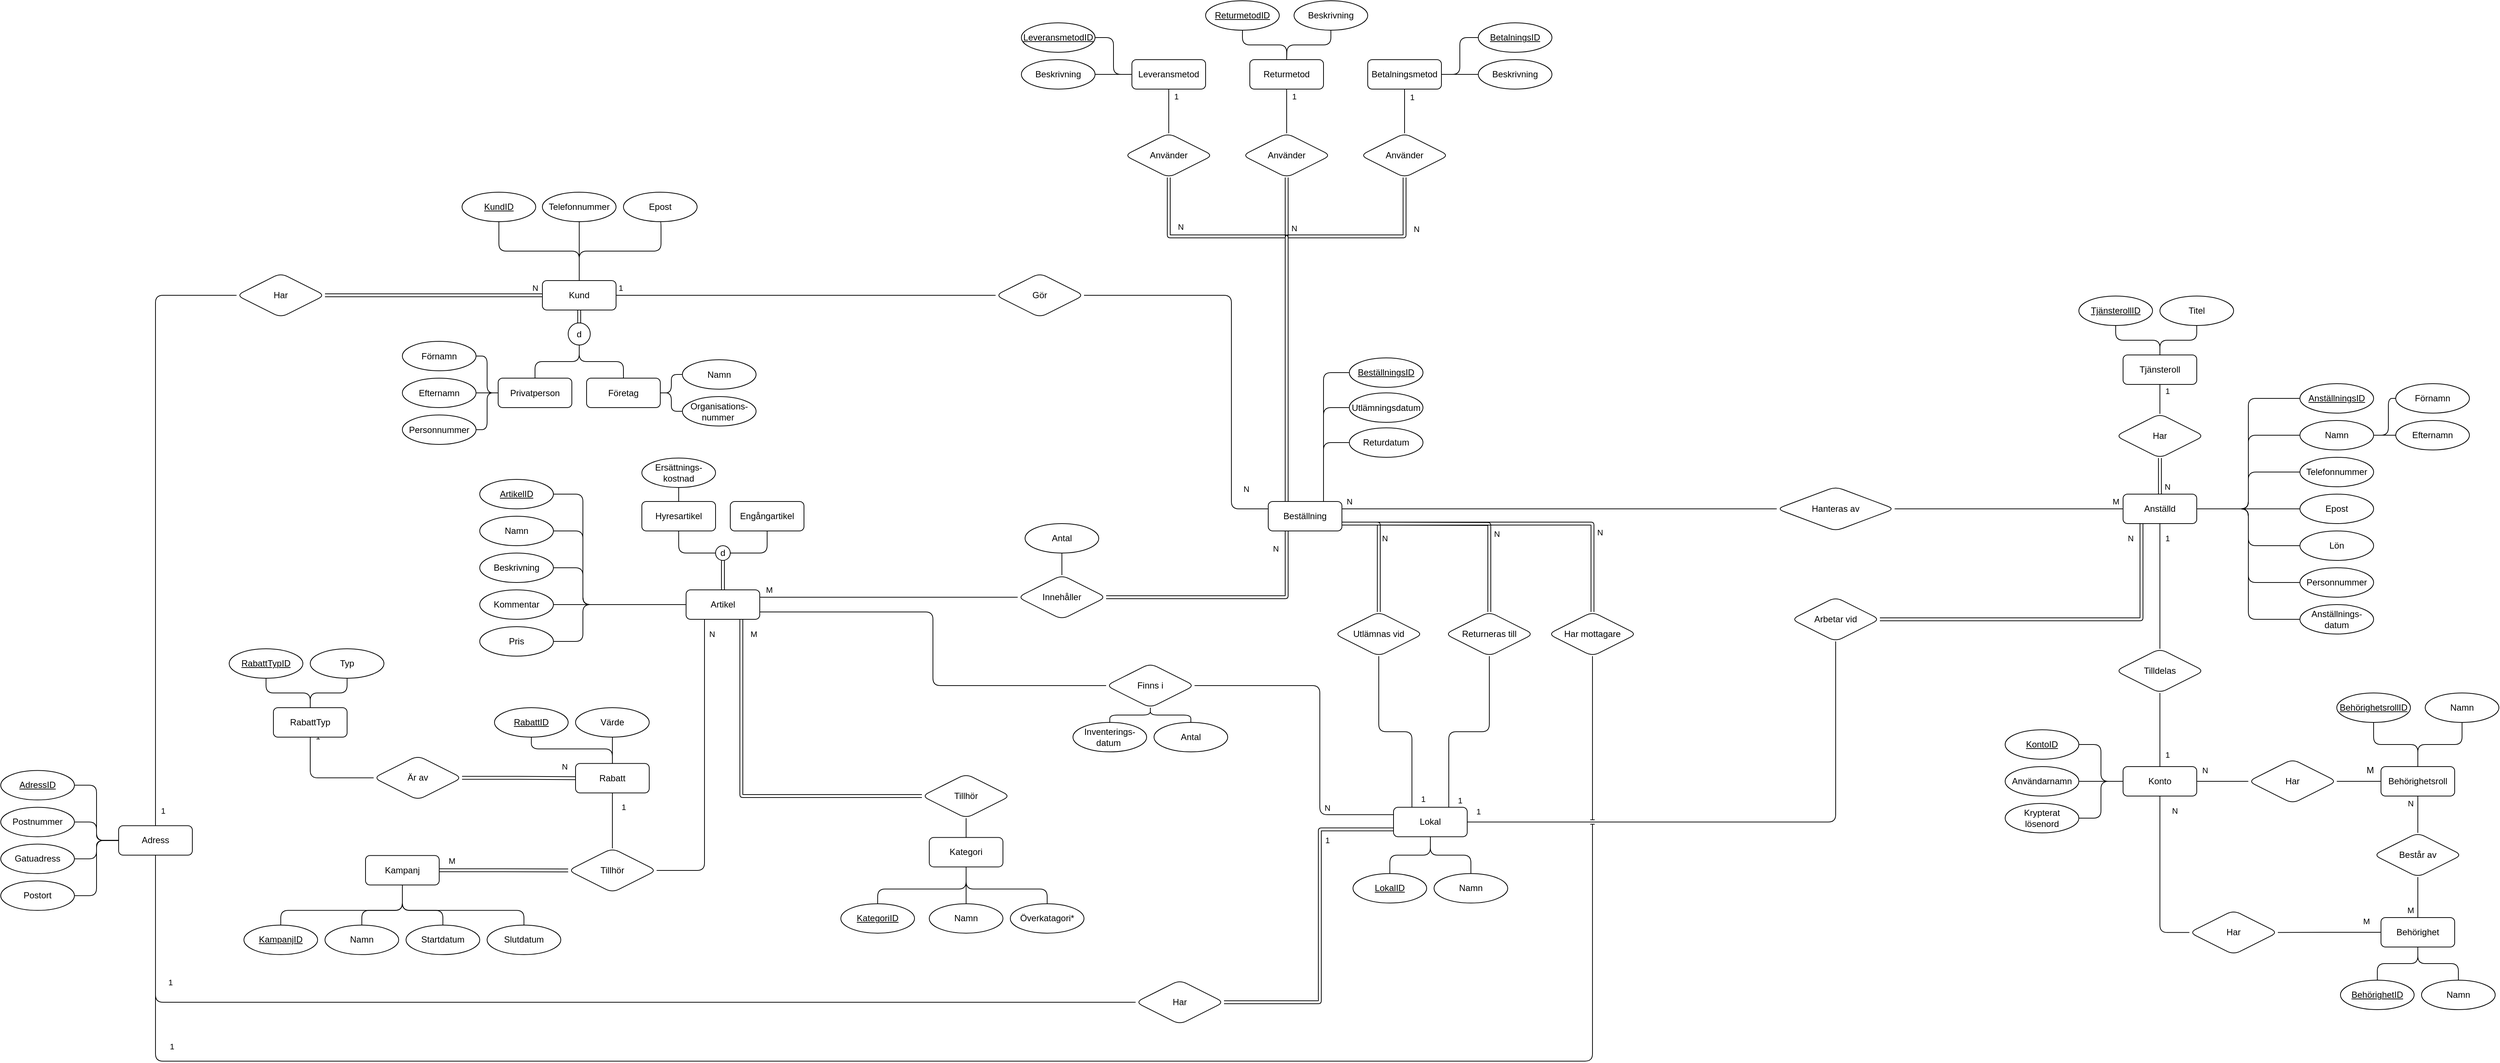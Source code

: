 <mxfile version="24.7.17" pages="2">
  <diagram id="-IdPd8V6WHmgXJUZLb8S" name="Entity Relationship">
    <mxGraphModel dx="5457" dy="2793" grid="1" gridSize="10" guides="1" tooltips="1" connect="1" arrows="1" fold="1" page="0" pageScale="1" pageWidth="827" pageHeight="1169" math="0" shadow="0">
      <root>
        <mxCell id="0" />
        <mxCell id="1" parent="0" />
        <mxCell id="gJ4gh3AajOQVxKOba_xv-10" style="edgeStyle=orthogonalEdgeStyle;html=1;entryX=0;entryY=0.5;entryDx=0;entryDy=0;endArrow=none;endFill=0;rounded=1;labelBackgroundColor=none;fontColor=default;" parent="1" source="rRxs-527I7gYvrwWn9lE-1" target="gJ4gh3AajOQVxKOba_xv-8" edge="1">
          <mxGeometry relative="1" as="geometry" />
        </mxCell>
        <mxCell id="11" value="1" style="edgeLabel;html=1;align=center;verticalAlign=middle;resizable=0;points=[];rounded=1;labelBackgroundColor=none;" parent="gJ4gh3AajOQVxKOba_xv-10" vertex="1" connectable="0">
          <mxGeometry x="-0.691" y="1" relative="1" as="geometry">
            <mxPoint x="-74" y="-9" as="offset" />
          </mxGeometry>
        </mxCell>
        <mxCell id="Rw1I9RlVvu-Liqeo6EUA-53" style="edgeStyle=orthogonalEdgeStyle;html=1;entryX=0.5;entryY=1;entryDx=0;entryDy=0;endArrow=none;endFill=0;rounded=1;labelBackgroundColor=none;fontColor=default;" parent="1" source="rRxs-527I7gYvrwWn9lE-1" target="X15DQP2Ge36uVb0Z_0wF-20" edge="1">
          <mxGeometry relative="1" as="geometry">
            <Array as="points">
              <mxPoint x="-1045" y="-180" />
              <mxPoint x="-1154" y="-180" />
            </Array>
          </mxGeometry>
        </mxCell>
        <mxCell id="Rw1I9RlVvu-Liqeo6EUA-54" style="edgeStyle=orthogonalEdgeStyle;html=1;entryX=0.5;entryY=1;entryDx=0;entryDy=0;endArrow=none;endFill=0;rounded=1;labelBackgroundColor=none;fontColor=default;" parent="1" source="rRxs-527I7gYvrwWn9lE-1" target="X15DQP2Ge36uVb0Z_0wF-23" edge="1">
          <mxGeometry relative="1" as="geometry" />
        </mxCell>
        <mxCell id="Rw1I9RlVvu-Liqeo6EUA-55" style="edgeStyle=orthogonalEdgeStyle;html=1;entryX=0.5;entryY=1;entryDx=0;entryDy=0;endArrow=none;endFill=0;rounded=1;labelBackgroundColor=none;fontColor=default;" parent="1" source="rRxs-527I7gYvrwWn9lE-1" target="X15DQP2Ge36uVb0Z_0wF-25" edge="1">
          <mxGeometry relative="1" as="geometry">
            <Array as="points">
              <mxPoint x="-1045" y="-180" />
              <mxPoint x="-934" y="-180" />
            </Array>
          </mxGeometry>
        </mxCell>
        <mxCell id="Rw1I9RlVvu-Liqeo6EUA-58" style="edgeStyle=orthogonalEdgeStyle;html=1;entryX=0.5;entryY=0;entryDx=0;entryDy=0;endArrow=none;endFill=0;shape=link;rounded=1;labelBackgroundColor=none;fontColor=default;" parent="1" source="rRxs-527I7gYvrwWn9lE-1" target="Rw1I9RlVvu-Liqeo6EUA-57" edge="1">
          <mxGeometry relative="1" as="geometry">
            <mxPoint x="-1045.0" y="-70" as="targetPoint" />
          </mxGeometry>
        </mxCell>
        <mxCell id="hnY4cimSsR87jAR_6S_2-47" style="edgeStyle=orthogonalEdgeStyle;html=1;entryX=1;entryY=0.5;entryDx=0;entryDy=0;endArrow=none;endFill=0;rounded=1;labelBackgroundColor=none;fontColor=default;shape=link;" parent="1" source="rRxs-527I7gYvrwWn9lE-1" target="hnY4cimSsR87jAR_6S_2-46" edge="1">
          <mxGeometry relative="1" as="geometry" />
        </mxCell>
        <mxCell id="N3dC1drku8q0TnIEMgw_-39" value="1" style="edgeLabel;html=1;align=center;verticalAlign=middle;resizable=0;points=[];rounded=1;" parent="hnY4cimSsR87jAR_6S_2-47" vertex="1" connectable="0">
          <mxGeometry x="-0.723" relative="1" as="geometry">
            <mxPoint x="-474" y="700" as="offset" />
          </mxGeometry>
        </mxCell>
        <mxCell id="MabK6VyOBC5WTbX4r10v-128" value="N" style="edgeLabel;html=1;align=center;verticalAlign=middle;resizable=0;points=[];" vertex="1" connectable="0" parent="hnY4cimSsR87jAR_6S_2-47">
          <mxGeometry x="-0.761" relative="1" as="geometry">
            <mxPoint x="25" y="-10" as="offset" />
          </mxGeometry>
        </mxCell>
        <mxCell id="rRxs-527I7gYvrwWn9lE-1" value="Kund" style="whiteSpace=wrap;html=1;align=center;rounded=1;labelBackgroundColor=none;" parent="1" vertex="1">
          <mxGeometry x="-1095" y="-140" width="100" height="40" as="geometry" />
        </mxCell>
        <mxCell id="X15DQP2Ge36uVb0Z_0wF-20" value="KundID" style="ellipse;whiteSpace=wrap;html=1;align=center;fontStyle=4;rounded=1;labelBackgroundColor=none;" parent="1" vertex="1">
          <mxGeometry x="-1204" y="-260" width="100" height="40" as="geometry" />
        </mxCell>
        <mxCell id="Rw1I9RlVvu-Liqeo6EUA-43" style="edgeStyle=orthogonalEdgeStyle;html=1;entryX=0;entryY=0.5;entryDx=0;entryDy=0;endArrow=none;endFill=0;rounded=1;labelBackgroundColor=none;fontColor=default;" parent="1" source="X15DQP2Ge36uVb0Z_0wF-21" target="Rw1I9RlVvu-Liqeo6EUA-39" edge="1">
          <mxGeometry relative="1" as="geometry" />
        </mxCell>
        <mxCell id="X15DQP2Ge36uVb0Z_0wF-21" value="Förnamn" style="ellipse;whiteSpace=wrap;html=1;align=center;rounded=1;labelBackgroundColor=none;" parent="1" vertex="1">
          <mxGeometry x="-1285" y="-57.5" width="100" height="40" as="geometry" />
        </mxCell>
        <mxCell id="Rw1I9RlVvu-Liqeo6EUA-44" style="edgeStyle=orthogonalEdgeStyle;html=1;entryX=0;entryY=0.5;entryDx=0;entryDy=0;endArrow=none;endFill=0;rounded=1;labelBackgroundColor=none;fontColor=default;" parent="1" source="X15DQP2Ge36uVb0Z_0wF-22" target="Rw1I9RlVvu-Liqeo6EUA-39" edge="1">
          <mxGeometry relative="1" as="geometry" />
        </mxCell>
        <mxCell id="X15DQP2Ge36uVb0Z_0wF-22" value="Efternamn" style="ellipse;whiteSpace=wrap;html=1;align=center;rounded=1;labelBackgroundColor=none;" parent="1" vertex="1">
          <mxGeometry x="-1285" y="-7.5" width="100" height="40" as="geometry" />
        </mxCell>
        <mxCell id="X15DQP2Ge36uVb0Z_0wF-23" value="Telefonnummer" style="ellipse;whiteSpace=wrap;html=1;align=center;rounded=1;labelBackgroundColor=none;" parent="1" vertex="1">
          <mxGeometry x="-1095" y="-260" width="100" height="40" as="geometry" />
        </mxCell>
        <mxCell id="X15DQP2Ge36uVb0Z_0wF-25" value="Epost" style="ellipse;whiteSpace=wrap;html=1;align=center;rounded=1;labelBackgroundColor=none;" parent="1" vertex="1">
          <mxGeometry x="-985" y="-260" width="100" height="40" as="geometry" />
        </mxCell>
        <mxCell id="gJ4gh3AajOQVxKOba_xv-2" style="edgeStyle=orthogonalEdgeStyle;html=1;entryX=0;entryY=0.5;entryDx=0;entryDy=0;endArrow=none;endFill=0;rounded=1;labelBackgroundColor=none;fontColor=default;exitX=1;exitY=0.75;exitDx=0;exitDy=0;" parent="1" source="X15DQP2Ge36uVb0Z_0wF-45" target="gJ4gh3AajOQVxKOba_xv-1" edge="1">
          <mxGeometry relative="1" as="geometry" />
        </mxCell>
        <mxCell id="MabK6VyOBC5WTbX4r10v-186" value="&amp;nbsp;M" style="edgeLabel;html=1;align=center;verticalAlign=middle;resizable=0;points=[];" vertex="1" connectable="0" parent="gJ4gh3AajOQVxKOba_xv-2">
          <mxGeometry x="0.017" y="-1" relative="1" as="geometry">
            <mxPoint x="-244" y="-25" as="offset" />
          </mxGeometry>
        </mxCell>
        <mxCell id="UbkJ7RGwHsrbK7u8BlGE-78" style="edgeStyle=orthogonalEdgeStyle;rounded=1;orthogonalLoop=1;jettySize=auto;html=1;entryX=0.5;entryY=1;entryDx=0;entryDy=0;endArrow=none;endFill=0;shape=link;" parent="1" source="X15DQP2Ge36uVb0Z_0wF-45" target="UbkJ7RGwHsrbK7u8BlGE-55" edge="1">
          <mxGeometry relative="1" as="geometry" />
        </mxCell>
        <mxCell id="MabK6VyOBC5WTbX4r10v-120" style="edgeStyle=orthogonalEdgeStyle;rounded=1;orthogonalLoop=1;jettySize=auto;html=1;exitX=0.75;exitY=1;exitDx=0;exitDy=0;entryX=0;entryY=0.5;entryDx=0;entryDy=0;endArrow=none;endFill=0;curved=0;shape=link;" edge="1" parent="1" source="X15DQP2Ge36uVb0Z_0wF-45" target="MabK6VyOBC5WTbX4r10v-119">
          <mxGeometry relative="1" as="geometry" />
        </mxCell>
        <mxCell id="X15DQP2Ge36uVb0Z_0wF-45" value="Artikel" style="whiteSpace=wrap;html=1;align=center;rounded=1;labelBackgroundColor=none;" parent="1" vertex="1">
          <mxGeometry x="-900" y="280" width="100" height="40" as="geometry" />
        </mxCell>
        <mxCell id="MabK6VyOBC5WTbX4r10v-205" style="edgeStyle=orthogonalEdgeStyle;rounded=1;orthogonalLoop=1;jettySize=auto;html=1;entryX=0;entryY=0.5;entryDx=0;entryDy=0;endArrow=none;endFill=0;curved=0;" edge="1" parent="1" source="X15DQP2Ge36uVb0Z_0wF-46" target="X15DQP2Ge36uVb0Z_0wF-45">
          <mxGeometry relative="1" as="geometry">
            <Array as="points">
              <mxPoint x="-1040" y="150" />
              <mxPoint x="-1040" y="300" />
            </Array>
          </mxGeometry>
        </mxCell>
        <mxCell id="X15DQP2Ge36uVb0Z_0wF-46" value="ArtikelID" style="ellipse;whiteSpace=wrap;html=1;align=center;fontStyle=4;rounded=1;labelBackgroundColor=none;" parent="1" vertex="1">
          <mxGeometry x="-1180" y="130" width="100" height="40" as="geometry" />
        </mxCell>
        <mxCell id="MabK6VyOBC5WTbX4r10v-206" style="edgeStyle=orthogonalEdgeStyle;rounded=1;orthogonalLoop=1;jettySize=auto;html=1;entryX=0;entryY=0.5;entryDx=0;entryDy=0;endArrow=none;endFill=0;curved=0;" edge="1" parent="1" source="X15DQP2Ge36uVb0Z_0wF-47" target="X15DQP2Ge36uVb0Z_0wF-45">
          <mxGeometry relative="1" as="geometry">
            <Array as="points">
              <mxPoint x="-1040" y="200" />
              <mxPoint x="-1040" y="300" />
            </Array>
          </mxGeometry>
        </mxCell>
        <mxCell id="X15DQP2Ge36uVb0Z_0wF-47" value="Namn" style="ellipse;whiteSpace=wrap;html=1;align=center;rounded=1;labelBackgroundColor=none;" parent="1" vertex="1">
          <mxGeometry x="-1180" y="180" width="100" height="40" as="geometry" />
        </mxCell>
        <mxCell id="MabK6VyOBC5WTbX4r10v-210" style="edgeStyle=orthogonalEdgeStyle;rounded=1;orthogonalLoop=1;jettySize=auto;html=1;entryX=0;entryY=0.5;entryDx=0;entryDy=0;endArrow=none;endFill=0;curved=0;" edge="1" parent="1" source="X15DQP2Ge36uVb0Z_0wF-48" target="X15DQP2Ge36uVb0Z_0wF-45">
          <mxGeometry relative="1" as="geometry">
            <Array as="points">
              <mxPoint x="-1040" y="250" />
              <mxPoint x="-1040" y="300" />
            </Array>
          </mxGeometry>
        </mxCell>
        <mxCell id="X15DQP2Ge36uVb0Z_0wF-48" value="Beskrivning" style="ellipse;whiteSpace=wrap;html=1;align=center;rounded=1;labelBackgroundColor=none;" parent="1" vertex="1">
          <mxGeometry x="-1180" y="230" width="100" height="40" as="geometry" />
        </mxCell>
        <mxCell id="MabK6VyOBC5WTbX4r10v-208" style="edgeStyle=orthogonalEdgeStyle;rounded=1;orthogonalLoop=1;jettySize=auto;html=1;endArrow=none;endFill=0;curved=0;" edge="1" parent="1" source="X15DQP2Ge36uVb0Z_0wF-49">
          <mxGeometry relative="1" as="geometry">
            <mxPoint x="-900" y="300" as="targetPoint" />
          </mxGeometry>
        </mxCell>
        <mxCell id="X15DQP2Ge36uVb0Z_0wF-49" value="Kommentar" style="ellipse;whiteSpace=wrap;html=1;align=center;rounded=1;labelBackgroundColor=none;" parent="1" vertex="1">
          <mxGeometry x="-1180" y="280" width="100" height="40" as="geometry" />
        </mxCell>
        <mxCell id="MabK6VyOBC5WTbX4r10v-209" style="edgeStyle=orthogonalEdgeStyle;rounded=1;orthogonalLoop=1;jettySize=auto;html=1;entryX=0;entryY=0.5;entryDx=0;entryDy=0;endArrow=none;endFill=0;curved=0;" edge="1" parent="1" source="X15DQP2Ge36uVb0Z_0wF-51" target="X15DQP2Ge36uVb0Z_0wF-45">
          <mxGeometry relative="1" as="geometry">
            <Array as="points">
              <mxPoint x="-1040" y="350" />
              <mxPoint x="-1040" y="300" />
            </Array>
          </mxGeometry>
        </mxCell>
        <mxCell id="X15DQP2Ge36uVb0Z_0wF-51" value="Pris" style="ellipse;whiteSpace=wrap;html=1;align=center;rounded=1;labelBackgroundColor=none;" parent="1" vertex="1">
          <mxGeometry x="-1180" y="330" width="100" height="40" as="geometry" />
        </mxCell>
        <mxCell id="hnY4cimSsR87jAR_6S_2-44" style="edgeStyle=orthogonalEdgeStyle;html=1;entryX=1;entryY=0.5;entryDx=0;entryDy=0;endArrow=none;endFill=0;rounded=1;labelBackgroundColor=none;fontColor=default;exitX=0;exitY=0.75;exitDx=0;exitDy=0;shape=link;" parent="1" source="X15DQP2Ge36uVb0Z_0wF-58" target="hnY4cimSsR87jAR_6S_2-43" edge="1">
          <mxGeometry relative="1" as="geometry">
            <Array as="points">
              <mxPoint x="-40" y="605" />
              <mxPoint x="-40" y="840" />
            </Array>
          </mxGeometry>
        </mxCell>
        <mxCell id="N3dC1drku8q0TnIEMgw_-42" value="1" style="edgeLabel;html=1;align=center;verticalAlign=middle;resizable=0;points=[];rounded=1;" parent="hnY4cimSsR87jAR_6S_2-44" vertex="1" connectable="0">
          <mxGeometry x="0.826" y="1" relative="1" as="geometry">
            <mxPoint x="100" y="-221" as="offset" />
          </mxGeometry>
        </mxCell>
        <mxCell id="N8jOlP61B2uoSJelF5zk-71" style="edgeStyle=orthogonalEdgeStyle;rounded=1;orthogonalLoop=1;jettySize=auto;html=1;entryX=0.5;entryY=1;entryDx=0;entryDy=0;endArrow=none;endFill=0;" parent="1" source="X15DQP2Ge36uVb0Z_0wF-58" target="N8jOlP61B2uoSJelF5zk-69" edge="1">
          <mxGeometry relative="1" as="geometry" />
        </mxCell>
        <mxCell id="MabK6VyOBC5WTbX4r10v-223" value="1" style="edgeLabel;html=1;align=center;verticalAlign=middle;resizable=0;points=[];" vertex="1" connectable="0" parent="N8jOlP61B2uoSJelF5zk-71">
          <mxGeometry x="-0.927" y="-1" relative="1" as="geometry">
            <mxPoint x="-12" y="-16" as="offset" />
          </mxGeometry>
        </mxCell>
        <mxCell id="MabK6VyOBC5WTbX4r10v-189" style="edgeStyle=orthogonalEdgeStyle;rounded=1;orthogonalLoop=1;jettySize=auto;html=1;exitX=0.5;exitY=1;exitDx=0;exitDy=0;entryX=0.5;entryY=0;entryDx=0;entryDy=0;endArrow=none;endFill=0;curved=0;" edge="1" parent="1" source="X15DQP2Ge36uVb0Z_0wF-58" target="X15DQP2Ge36uVb0Z_0wF-59">
          <mxGeometry relative="1" as="geometry" />
        </mxCell>
        <mxCell id="MabK6VyOBC5WTbX4r10v-190" style="edgeStyle=orthogonalEdgeStyle;rounded=1;orthogonalLoop=1;jettySize=auto;html=1;exitX=0.5;exitY=1;exitDx=0;exitDy=0;entryX=0.5;entryY=0;entryDx=0;entryDy=0;endArrow=none;endFill=0;curved=0;" edge="1" parent="1" source="X15DQP2Ge36uVb0Z_0wF-58" target="X15DQP2Ge36uVb0Z_0wF-60">
          <mxGeometry relative="1" as="geometry" />
        </mxCell>
        <mxCell id="X15DQP2Ge36uVb0Z_0wF-58" value="Lokal" style="whiteSpace=wrap;html=1;align=center;rounded=1;labelBackgroundColor=none;" parent="1" vertex="1">
          <mxGeometry x="60" y="575.26" width="100" height="40" as="geometry" />
        </mxCell>
        <mxCell id="X15DQP2Ge36uVb0Z_0wF-59" value="LokalID" style="ellipse;whiteSpace=wrap;html=1;align=center;fontStyle=4;rounded=1;labelBackgroundColor=none;" parent="1" vertex="1">
          <mxGeometry x="5" y="665.26" width="100" height="40" as="geometry" />
        </mxCell>
        <mxCell id="X15DQP2Ge36uVb0Z_0wF-60" value="Namn" style="ellipse;whiteSpace=wrap;html=1;align=center;rounded=1;labelBackgroundColor=none;" parent="1" vertex="1">
          <mxGeometry x="115" y="665.26" width="100" height="40" as="geometry" />
        </mxCell>
        <mxCell id="37" style="edgeStyle=orthogonalEdgeStyle;html=1;entryX=0;entryY=0.25;entryDx=0;entryDy=0;endArrow=none;endFill=0;rounded=1;labelBackgroundColor=none;fontColor=default;exitX=1;exitY=0.5;exitDx=0;exitDy=0;" parent="1" source="gJ4gh3AajOQVxKOba_xv-1" target="X15DQP2Ge36uVb0Z_0wF-58" edge="1">
          <mxGeometry relative="1" as="geometry">
            <Array as="points">
              <mxPoint x="-40" y="410" />
              <mxPoint x="-40" y="585" />
            </Array>
          </mxGeometry>
        </mxCell>
        <mxCell id="MabK6VyOBC5WTbX4r10v-91" value="N" style="edgeLabel;html=1;align=center;verticalAlign=middle;resizable=0;points=[];" vertex="1" connectable="0" parent="37">
          <mxGeometry x="0.385" y="-1" relative="1" as="geometry">
            <mxPoint x="11" y="27" as="offset" />
          </mxGeometry>
        </mxCell>
        <mxCell id="gJ4gh3AajOQVxKOba_xv-1" value="Finns i" style="shape=rhombus;perimeter=rhombusPerimeter;whiteSpace=wrap;html=1;align=center;rounded=1;labelBackgroundColor=none;" parent="1" vertex="1">
          <mxGeometry x="-330" y="380" width="120" height="60" as="geometry" />
        </mxCell>
        <mxCell id="gJ4gh3AajOQVxKOba_xv-11" style="edgeStyle=orthogonalEdgeStyle;html=1;entryX=0;entryY=0.25;entryDx=0;entryDy=0;endArrow=none;endFill=0;rounded=1;labelBackgroundColor=none;fontColor=default;" parent="1" source="gJ4gh3AajOQVxKOba_xv-8" target="gJ4gh3AajOQVxKOba_xv-9" edge="1">
          <mxGeometry relative="1" as="geometry">
            <Array as="points">
              <mxPoint x="-160" y="-120" />
              <mxPoint x="-160" y="170" />
            </Array>
          </mxGeometry>
        </mxCell>
        <mxCell id="10" value="N" style="edgeLabel;html=1;align=center;verticalAlign=middle;resizable=0;points=[];rounded=1;labelBackgroundColor=none;" parent="gJ4gh3AajOQVxKOba_xv-11" vertex="1" connectable="0">
          <mxGeometry x="0.246" y="-1" relative="1" as="geometry">
            <mxPoint x="21" y="126" as="offset" />
          </mxGeometry>
        </mxCell>
        <mxCell id="gJ4gh3AajOQVxKOba_xv-8" value="Gör" style="shape=rhombus;perimeter=rhombusPerimeter;whiteSpace=wrap;html=1;align=center;rounded=1;labelBackgroundColor=none;" parent="1" vertex="1">
          <mxGeometry x="-480" y="-150" width="120" height="60" as="geometry" />
        </mxCell>
        <mxCell id="xCbvcIHpF9s-PVdCFj8D-29" value="N" style="edgeStyle=orthogonalEdgeStyle;html=1;entryX=0.5;entryY=0;entryDx=0;entryDy=0;endArrow=none;endFill=0;rounded=1;labelBackgroundColor=none;fontColor=default;shape=link;" parent="1" target="xCbvcIHpF9s-PVdCFj8D-18" edge="1">
          <mxGeometry x="0.24" y="10" relative="1" as="geometry">
            <mxPoint as="offset" />
            <mxPoint x="30" y="190" as="sourcePoint" />
          </mxGeometry>
        </mxCell>
        <mxCell id="23" style="edgeStyle=orthogonalEdgeStyle;html=1;entryX=0.5;entryY=0;entryDx=0;entryDy=0;exitX=1;exitY=0.75;exitDx=0;exitDy=0;endArrow=none;endFill=0;rounded=1;labelBackgroundColor=none;fontColor=default;shape=link;" parent="1" source="gJ4gh3AajOQVxKOba_xv-9" target="18" edge="1">
          <mxGeometry relative="1" as="geometry">
            <Array as="points">
              <mxPoint x="40" y="190" />
            </Array>
          </mxGeometry>
        </mxCell>
        <mxCell id="27" value="N" style="edgeLabel;html=1;align=center;verticalAlign=middle;resizable=0;points=[];rounded=1;labelBackgroundColor=none;" parent="23" vertex="1" connectable="0">
          <mxGeometry x="-0.454" relative="1" as="geometry">
            <mxPoint x="11" y="20" as="offset" />
          </mxGeometry>
        </mxCell>
        <mxCell id="hnY4cimSsR87jAR_6S_2-50" style="edgeStyle=orthogonalEdgeStyle;html=1;entryX=0.5;entryY=0;entryDx=0;entryDy=0;endArrow=none;endFill=0;rounded=1;labelBackgroundColor=none;fontColor=default;shape=link;" parent="1" source="gJ4gh3AajOQVxKOba_xv-9" target="hnY4cimSsR87jAR_6S_2-49" edge="1">
          <mxGeometry relative="1" as="geometry">
            <Array as="points">
              <mxPoint x="330" y="190" />
            </Array>
          </mxGeometry>
        </mxCell>
        <mxCell id="L0jsFw3nJKriv6r09RL3-39" value="N" style="edgeLabel;html=1;align=center;verticalAlign=middle;resizable=0;points=[];rounded=1;" parent="hnY4cimSsR87jAR_6S_2-50" vertex="1" connectable="0">
          <mxGeometry x="0.824" y="-2" relative="1" as="geometry">
            <mxPoint x="12" y="-68" as="offset" />
          </mxGeometry>
        </mxCell>
        <mxCell id="gJ4gh3AajOQVxKOba_xv-9" value="Beställning" style="whiteSpace=wrap;html=1;align=center;rounded=1;labelBackgroundColor=none;" parent="1" vertex="1">
          <mxGeometry x="-110" y="160" width="100" height="40" as="geometry" />
        </mxCell>
        <mxCell id="gJ4gh3AajOQVxKOba_xv-18" style="edgeStyle=orthogonalEdgeStyle;html=1;entryX=1;entryY=0.25;entryDx=0;entryDy=0;endArrow=none;endFill=0;rounded=1;labelBackgroundColor=none;fontColor=default;" parent="1" source="gJ4gh3AajOQVxKOba_xv-14" target="X15DQP2Ge36uVb0Z_0wF-45" edge="1">
          <mxGeometry relative="1" as="geometry" />
        </mxCell>
        <mxCell id="MabK6VyOBC5WTbX4r10v-185" value="&amp;nbsp;M" style="edgeLabel;html=1;align=center;verticalAlign=middle;resizable=0;points=[];" vertex="1" connectable="0" parent="gJ4gh3AajOQVxKOba_xv-18">
          <mxGeometry x="0.935" y="-1" relative="1" as="geometry">
            <mxPoint x="-1" y="-9" as="offset" />
          </mxGeometry>
        </mxCell>
        <mxCell id="gJ4gh3AajOQVxKOba_xv-19" style="edgeStyle=orthogonalEdgeStyle;html=1;exitX=1;exitY=0.5;exitDx=0;exitDy=0;entryX=0.25;entryY=1;entryDx=0;entryDy=0;endArrow=none;endFill=0;rounded=1;labelBackgroundColor=none;fontColor=default;shape=link;" parent="1" source="gJ4gh3AajOQVxKOba_xv-14" target="gJ4gh3AajOQVxKOba_xv-9" edge="1">
          <mxGeometry relative="1" as="geometry" />
        </mxCell>
        <mxCell id="12" value="N" style="edgeLabel;html=1;align=center;verticalAlign=middle;resizable=0;points=[];rounded=1;labelBackgroundColor=none;" parent="gJ4gh3AajOQVxKOba_xv-19" vertex="1" connectable="0">
          <mxGeometry x="0.885" y="1" relative="1" as="geometry">
            <mxPoint x="-14" y="4" as="offset" />
          </mxGeometry>
        </mxCell>
        <mxCell id="gJ4gh3AajOQVxKOba_xv-14" value="Innehåller" style="shape=rhombus;perimeter=rhombusPerimeter;whiteSpace=wrap;html=1;align=center;rounded=1;labelBackgroundColor=none;" parent="1" vertex="1">
          <mxGeometry x="-450" y="260" width="120" height="60" as="geometry" />
        </mxCell>
        <mxCell id="MabK6VyOBC5WTbX4r10v-219" style="edgeStyle=orthogonalEdgeStyle;rounded=1;orthogonalLoop=1;jettySize=auto;html=1;exitX=0;exitY=0.5;exitDx=0;exitDy=0;entryX=0.75;entryY=0;entryDx=0;entryDy=0;endArrow=none;endFill=0;curved=0;" edge="1" parent="1" source="gJ4gh3AajOQVxKOba_xv-15" target="gJ4gh3AajOQVxKOba_xv-9">
          <mxGeometry relative="1" as="geometry" />
        </mxCell>
        <mxCell id="gJ4gh3AajOQVxKOba_xv-15" value="BeställningsID" style="ellipse;whiteSpace=wrap;html=1;align=center;fontStyle=4;rounded=1;labelBackgroundColor=none;" parent="1" vertex="1">
          <mxGeometry y="-35" width="100" height="40" as="geometry" />
        </mxCell>
        <mxCell id="MabK6VyOBC5WTbX4r10v-220" style="edgeStyle=orthogonalEdgeStyle;rounded=1;orthogonalLoop=1;jettySize=auto;html=1;entryX=0.75;entryY=0;entryDx=0;entryDy=0;endArrow=none;endFill=0;curved=0;" edge="1" parent="1" source="gJ4gh3AajOQVxKOba_xv-16" target="gJ4gh3AajOQVxKOba_xv-9">
          <mxGeometry relative="1" as="geometry" />
        </mxCell>
        <mxCell id="gJ4gh3AajOQVxKOba_xv-16" value="Utlämningsdatum" style="ellipse;whiteSpace=wrap;html=1;align=center;rounded=1;labelBackgroundColor=none;" parent="1" vertex="1">
          <mxGeometry y="12.5" width="100" height="40" as="geometry" />
        </mxCell>
        <mxCell id="MabK6VyOBC5WTbX4r10v-221" style="edgeStyle=orthogonalEdgeStyle;rounded=1;orthogonalLoop=1;jettySize=auto;html=1;entryX=0.75;entryY=0;entryDx=0;entryDy=0;endArrow=none;endFill=0;curved=0;" edge="1" parent="1" source="gJ4gh3AajOQVxKOba_xv-20" target="gJ4gh3AajOQVxKOba_xv-9">
          <mxGeometry relative="1" as="geometry" />
        </mxCell>
        <mxCell id="gJ4gh3AajOQVxKOba_xv-20" value="Returdatum" style="ellipse;whiteSpace=wrap;html=1;align=center;rounded=1;labelBackgroundColor=none;" parent="1" vertex="1">
          <mxGeometry y="60" width="100" height="40" as="geometry" />
        </mxCell>
        <mxCell id="gJ4gh3AajOQVxKOba_xv-64" style="edgeStyle=orthogonalEdgeStyle;html=1;entryX=1;entryY=0.5;entryDx=0;entryDy=0;endArrow=none;endFill=0;rounded=1;labelBackgroundColor=none;fontColor=default;" parent="1" source="gJ4gh3AajOQVxKOba_xv-22" target="gJ4gh3AajOQVxKOba_xv-23" edge="1">
          <mxGeometry relative="1" as="geometry" />
        </mxCell>
        <mxCell id="gJ4gh3AajOQVxKOba_xv-22" value="Leveransmetod" style="whiteSpace=wrap;html=1;align=center;rounded=1;labelBackgroundColor=none;" parent="1" vertex="1">
          <mxGeometry x="-295" y="-440" width="100" height="40" as="geometry" />
        </mxCell>
        <mxCell id="gJ4gh3AajOQVxKOba_xv-23" value="&lt;span style=&quot;font-weight: 400;&quot;&gt;LeveransmetodID&lt;/span&gt;" style="ellipse;whiteSpace=wrap;html=1;align=center;fontStyle=5;rounded=1;labelBackgroundColor=none;" parent="1" vertex="1">
          <mxGeometry x="-445" y="-490" width="100" height="40" as="geometry" />
        </mxCell>
        <mxCell id="gJ4gh3AajOQVxKOba_xv-26" style="edgeStyle=orthogonalEdgeStyle;html=1;entryX=0;entryY=0.5;entryDx=0;entryDy=0;endArrow=none;endFill=0;rounded=1;labelBackgroundColor=none;fontColor=default;" parent="1" source="gJ4gh3AajOQVxKOba_xv-24" target="gJ4gh3AajOQVxKOba_xv-22" edge="1">
          <mxGeometry relative="1" as="geometry" />
        </mxCell>
        <mxCell id="gJ4gh3AajOQVxKOba_xv-24" value="Beskrivning" style="ellipse;whiteSpace=wrap;html=1;align=center;rounded=1;labelBackgroundColor=none;" parent="1" vertex="1">
          <mxGeometry x="-445" y="-440" width="100" height="40" as="geometry" />
        </mxCell>
        <mxCell id="gJ4gh3AajOQVxKOba_xv-30" style="edgeStyle=orthogonalEdgeStyle;html=1;exitX=0.5;exitY=0;exitDx=0;exitDy=0;entryX=0.5;entryY=1;entryDx=0;entryDy=0;endArrow=none;endFill=0;rounded=1;labelBackgroundColor=none;fontColor=default;" parent="1" source="gJ4gh3AajOQVxKOba_xv-28" target="gJ4gh3AajOQVxKOba_xv-22" edge="1">
          <mxGeometry relative="1" as="geometry" />
        </mxCell>
        <mxCell id="gJ4gh3AajOQVxKOba_xv-70" style="edgeStyle=orthogonalEdgeStyle;html=1;entryX=0.25;entryY=0;entryDx=0;entryDy=0;endArrow=none;endFill=0;rounded=1;labelBackgroundColor=none;fontColor=default;shape=link;exitX=0.5;exitY=1;exitDx=0;exitDy=0;" parent="1" source="gJ4gh3AajOQVxKOba_xv-28" target="gJ4gh3AajOQVxKOba_xv-9" edge="1">
          <mxGeometry relative="1" as="geometry">
            <Array as="points">
              <mxPoint x="-245" y="-200" />
              <mxPoint x="-85" y="-200" />
            </Array>
          </mxGeometry>
        </mxCell>
        <mxCell id="2" value="1" style="edgeLabel;html=1;align=center;verticalAlign=middle;resizable=0;points=[];rounded=1;labelBackgroundColor=none;" parent="gJ4gh3AajOQVxKOba_xv-70" vertex="1" connectable="0">
          <mxGeometry x="-0.054" y="-3" relative="1" as="geometry">
            <mxPoint x="-147" y="-234" as="offset" />
          </mxGeometry>
        </mxCell>
        <mxCell id="gJ4gh3AajOQVxKOba_xv-28" value="Använder" style="shape=rhombus;perimeter=rhombusPerimeter;whiteSpace=wrap;html=1;align=center;rounded=1;labelBackgroundColor=none;" parent="1" vertex="1">
          <mxGeometry x="-305" y="-340" width="120" height="60" as="geometry" />
        </mxCell>
        <mxCell id="gJ4gh3AajOQVxKOba_xv-38" value="Returmetod" style="whiteSpace=wrap;html=1;align=center;rounded=1;labelBackgroundColor=none;" parent="1" vertex="1">
          <mxGeometry x="-135" y="-440" width="100" height="40" as="geometry" />
        </mxCell>
        <mxCell id="gJ4gh3AajOQVxKOba_xv-65" style="edgeStyle=orthogonalEdgeStyle;html=1;entryX=0.5;entryY=0;entryDx=0;entryDy=0;endArrow=none;endFill=0;rounded=1;labelBackgroundColor=none;fontColor=default;" parent="1" source="gJ4gh3AajOQVxKOba_xv-39" target="gJ4gh3AajOQVxKOba_xv-38" edge="1">
          <mxGeometry relative="1" as="geometry" />
        </mxCell>
        <mxCell id="gJ4gh3AajOQVxKOba_xv-39" value="&lt;span style=&quot;font-weight: 400;&quot;&gt;ReturmetodID&lt;/span&gt;" style="ellipse;whiteSpace=wrap;html=1;align=center;fontStyle=5;rounded=1;labelBackgroundColor=none;" parent="1" vertex="1">
          <mxGeometry x="-195" y="-520" width="100" height="40" as="geometry" />
        </mxCell>
        <mxCell id="gJ4gh3AajOQVxKOba_xv-66" style="edgeStyle=orthogonalEdgeStyle;html=1;endArrow=none;endFill=0;exitX=0.5;exitY=1;exitDx=0;exitDy=0;rounded=1;labelBackgroundColor=none;fontColor=default;" parent="1" source="gJ4gh3AajOQVxKOba_xv-40" edge="1">
          <mxGeometry relative="1" as="geometry">
            <mxPoint x="-85" y="-440.0" as="targetPoint" />
          </mxGeometry>
        </mxCell>
        <mxCell id="gJ4gh3AajOQVxKOba_xv-40" value="Beskrivning" style="ellipse;whiteSpace=wrap;html=1;align=center;rounded=1;labelBackgroundColor=none;" parent="1" vertex="1">
          <mxGeometry x="-75" y="-520" width="100" height="40" as="geometry" />
        </mxCell>
        <mxCell id="gJ4gh3AajOQVxKOba_xv-46" value="1" style="edgeStyle=orthogonalEdgeStyle;html=1;exitX=0.5;exitY=0;exitDx=0;exitDy=0;entryX=0.5;entryY=1;entryDx=0;entryDy=0;endArrow=none;endFill=0;rounded=1;labelBackgroundColor=none;fontColor=default;" parent="1" source="gJ4gh3AajOQVxKOba_xv-44" target="gJ4gh3AajOQVxKOba_xv-38" edge="1">
          <mxGeometry x="0.667" y="-10" relative="1" as="geometry">
            <mxPoint as="offset" />
          </mxGeometry>
        </mxCell>
        <mxCell id="gJ4gh3AajOQVxKOba_xv-69" style="edgeStyle=orthogonalEdgeStyle;html=1;entryX=0.25;entryY=0;entryDx=0;entryDy=0;endArrow=none;endFill=0;rounded=1;labelBackgroundColor=none;fontColor=default;shape=link;exitX=0.5;exitY=1;exitDx=0;exitDy=0;" parent="1" source="gJ4gh3AajOQVxKOba_xv-44" target="gJ4gh3AajOQVxKOba_xv-9" edge="1">
          <mxGeometry relative="1" as="geometry">
            <Array as="points">
              <mxPoint x="-85" y="-280" />
            </Array>
          </mxGeometry>
        </mxCell>
        <mxCell id="6" value="N" style="edgeLabel;html=1;align=center;verticalAlign=middle;resizable=0;points=[];rounded=1;labelBackgroundColor=none;" parent="gJ4gh3AajOQVxKOba_xv-69" vertex="1" connectable="0">
          <mxGeometry x="-0.772" relative="1" as="geometry">
            <mxPoint x="10" y="19" as="offset" />
          </mxGeometry>
        </mxCell>
        <mxCell id="gJ4gh3AajOQVxKOba_xv-44" value="Använder" style="shape=rhombus;perimeter=rhombusPerimeter;whiteSpace=wrap;html=1;align=center;rounded=1;labelBackgroundColor=none;" parent="1" vertex="1">
          <mxGeometry x="-145" y="-340" width="120" height="60" as="geometry" />
        </mxCell>
        <mxCell id="gJ4gh3AajOQVxKOba_xv-61" style="edgeStyle=orthogonalEdgeStyle;html=1;entryX=0.5;entryY=0;entryDx=0;entryDy=0;endArrow=none;endFill=0;rounded=1;labelBackgroundColor=none;fontColor=default;" parent="1" source="gJ4gh3AajOQVxKOba_xv-56" target="gJ4gh3AajOQVxKOba_xv-60" edge="1">
          <mxGeometry relative="1" as="geometry" />
        </mxCell>
        <mxCell id="9" value="1" style="edgeLabel;html=1;align=center;verticalAlign=middle;resizable=0;points=[];rounded=1;labelBackgroundColor=none;" parent="gJ4gh3AajOQVxKOba_xv-61" vertex="1" connectable="0">
          <mxGeometry x="0.21" y="-1" relative="1" as="geometry">
            <mxPoint x="11" y="-26" as="offset" />
          </mxGeometry>
        </mxCell>
        <mxCell id="gJ4gh3AajOQVxKOba_xv-56" value="Betalningsmetod" style="whiteSpace=wrap;html=1;align=center;rounded=1;labelBackgroundColor=none;" parent="1" vertex="1">
          <mxGeometry x="25" y="-440" width="100" height="40" as="geometry" />
        </mxCell>
        <mxCell id="gJ4gh3AajOQVxKOba_xv-68" style="edgeStyle=orthogonalEdgeStyle;html=1;exitX=0;exitY=0.5;exitDx=0;exitDy=0;entryX=1;entryY=0.5;entryDx=0;entryDy=0;endArrow=none;endFill=0;rounded=1;labelBackgroundColor=none;fontColor=default;" parent="1" source="gJ4gh3AajOQVxKOba_xv-58" target="gJ4gh3AajOQVxKOba_xv-56" edge="1">
          <mxGeometry relative="1" as="geometry" />
        </mxCell>
        <mxCell id="gJ4gh3AajOQVxKOba_xv-58" value="&lt;span style=&quot;font-weight: 400;&quot;&gt;BetalningsID&lt;/span&gt;" style="ellipse;whiteSpace=wrap;html=1;align=center;fontStyle=5;rounded=1;labelBackgroundColor=none;" parent="1" vertex="1">
          <mxGeometry x="175" y="-490" width="100" height="40" as="geometry" />
        </mxCell>
        <mxCell id="gJ4gh3AajOQVxKOba_xv-67" style="edgeStyle=orthogonalEdgeStyle;html=1;entryX=1;entryY=0.5;entryDx=0;entryDy=0;endArrow=none;endFill=0;rounded=1;labelBackgroundColor=none;fontColor=default;" parent="1" source="gJ4gh3AajOQVxKOba_xv-59" target="gJ4gh3AajOQVxKOba_xv-56" edge="1">
          <mxGeometry relative="1" as="geometry" />
        </mxCell>
        <mxCell id="gJ4gh3AajOQVxKOba_xv-59" value="Beskrivning" style="ellipse;whiteSpace=wrap;html=1;align=center;rounded=1;labelBackgroundColor=none;" parent="1" vertex="1">
          <mxGeometry x="175" y="-440" width="100" height="40" as="geometry" />
        </mxCell>
        <mxCell id="gJ4gh3AajOQVxKOba_xv-71" style="edgeStyle=orthogonalEdgeStyle;html=1;entryX=0.25;entryY=0;entryDx=0;entryDy=0;endArrow=none;endFill=0;rounded=1;labelBackgroundColor=none;fontColor=default;shape=link;exitX=0.5;exitY=1;exitDx=0;exitDy=0;" parent="1" source="gJ4gh3AajOQVxKOba_xv-60" target="gJ4gh3AajOQVxKOba_xv-9" edge="1">
          <mxGeometry relative="1" as="geometry">
            <Array as="points">
              <mxPoint x="75" y="-200" />
              <mxPoint x="-85" y="-200" />
            </Array>
          </mxGeometry>
        </mxCell>
        <mxCell id="7" value="N" style="edgeLabel;html=1;align=center;verticalAlign=middle;resizable=0;points=[];rounded=1;labelBackgroundColor=none;" parent="gJ4gh3AajOQVxKOba_xv-71" vertex="1" connectable="0">
          <mxGeometry x="-0.675" y="-2" relative="1" as="geometry">
            <mxPoint x="33" y="-8" as="offset" />
          </mxGeometry>
        </mxCell>
        <mxCell id="gJ4gh3AajOQVxKOba_xv-60" value="Använder" style="shape=rhombus;perimeter=rhombusPerimeter;whiteSpace=wrap;html=1;align=center;rounded=1;labelBackgroundColor=none;" parent="1" vertex="1">
          <mxGeometry x="15" y="-340" width="120" height="60" as="geometry" />
        </mxCell>
        <mxCell id="3" value="N" style="edgeLabel;html=1;align=center;verticalAlign=middle;resizable=0;points=[];rounded=1;labelBackgroundColor=none;" parent="1" vertex="1" connectable="0">
          <mxGeometry x="-295" y="-340" as="geometry">
            <mxPoint x="66" y="127" as="offset" />
          </mxGeometry>
        </mxCell>
        <mxCell id="38" style="edgeStyle=orthogonalEdgeStyle;html=1;entryX=0.75;entryY=0;entryDx=0;entryDy=0;endArrow=none;endFill=0;exitX=0.5;exitY=1;exitDx=0;exitDy=0;rounded=1;labelBackgroundColor=none;fontColor=default;" parent="1" source="xCbvcIHpF9s-PVdCFj8D-18" target="X15DQP2Ge36uVb0Z_0wF-58" edge="1">
          <mxGeometry relative="1" as="geometry" />
        </mxCell>
        <mxCell id="39" value="1" style="edgeLabel;html=1;align=center;verticalAlign=middle;resizable=0;points=[];rounded=1;labelBackgroundColor=none;" parent="38" vertex="1" connectable="0">
          <mxGeometry x="0.448" y="-1" relative="1" as="geometry">
            <mxPoint x="-34" y="60" as="offset" />
          </mxGeometry>
        </mxCell>
        <mxCell id="xCbvcIHpF9s-PVdCFj8D-18" value="Returneras till" style="shape=rhombus;perimeter=rhombusPerimeter;whiteSpace=wrap;html=1;align=center;rounded=1;labelBackgroundColor=none;" parent="1" vertex="1">
          <mxGeometry x="130" y="310" width="120" height="60" as="geometry" />
        </mxCell>
        <mxCell id="25" style="edgeStyle=orthogonalEdgeStyle;html=1;entryX=0.25;entryY=0;entryDx=0;entryDy=0;endArrow=none;endFill=0;rounded=1;labelBackgroundColor=none;fontColor=default;" parent="1" source="18" target="X15DQP2Ge36uVb0Z_0wF-58" edge="1">
          <mxGeometry relative="1" as="geometry" />
        </mxCell>
        <mxCell id="28" value="1" style="edgeLabel;html=1;align=center;verticalAlign=middle;resizable=0;points=[];rounded=1;labelBackgroundColor=none;" parent="25" vertex="1" connectable="0">
          <mxGeometry x="-0.364" y="1" relative="1" as="geometry">
            <mxPoint x="109" y="116" as="offset" />
          </mxGeometry>
        </mxCell>
        <mxCell id="18" value="Utlämnas vid" style="shape=rhombus;perimeter=rhombusPerimeter;whiteSpace=wrap;html=1;align=center;rounded=1;labelBackgroundColor=none;" parent="1" vertex="1">
          <mxGeometry x="-20" y="310" width="120" height="60" as="geometry" />
        </mxCell>
        <mxCell id="MabK6VyOBC5WTbX4r10v-90" style="edgeStyle=orthogonalEdgeStyle;rounded=1;orthogonalLoop=1;jettySize=auto;html=1;entryX=0.5;entryY=0;entryDx=0;entryDy=0;endArrow=none;endFill=0;curved=0;" edge="1" parent="1" source="29" target="gJ4gh3AajOQVxKOba_xv-14">
          <mxGeometry relative="1" as="geometry" />
        </mxCell>
        <mxCell id="29" value="Antal" style="ellipse;whiteSpace=wrap;html=1;align=center;rounded=1;labelBackgroundColor=none;" parent="1" vertex="1">
          <mxGeometry x="-440" y="190" width="100" height="40" as="geometry" />
        </mxCell>
        <mxCell id="zPHU5pYGophFMNfqE69X-41" style="edgeStyle=orthogonalEdgeStyle;html=1;entryX=0.5;entryY=1;entryDx=0;entryDy=0;endArrow=none;endFill=0;rounded=1;labelBackgroundColor=none;fontColor=default;" parent="1" source="zPHU5pYGophFMNfqE69X-40" target="gJ4gh3AajOQVxKOba_xv-1" edge="1">
          <mxGeometry relative="1" as="geometry" />
        </mxCell>
        <mxCell id="zPHU5pYGophFMNfqE69X-40" value="Inventerings-datum&amp;nbsp;" style="ellipse;whiteSpace=wrap;html=1;align=center;rounded=1;labelBackgroundColor=none;" parent="1" vertex="1">
          <mxGeometry x="-375" y="460" width="100" height="40" as="geometry" />
        </mxCell>
        <mxCell id="4b5mmPbWSpkRKRc2UZv8-40" style="edgeStyle=orthogonalEdgeStyle;html=1;entryX=0.5;entryY=1;entryDx=0;entryDy=0;endArrow=none;endFill=0;rounded=1;labelBackgroundColor=none;fontColor=default;" parent="1" source="4b5mmPbWSpkRKRc2UZv8-39" target="gJ4gh3AajOQVxKOba_xv-1" edge="1">
          <mxGeometry relative="1" as="geometry" />
        </mxCell>
        <mxCell id="4b5mmPbWSpkRKRc2UZv8-39" value="Antal" style="ellipse;whiteSpace=wrap;html=1;align=center;rounded=1;labelBackgroundColor=none;" parent="1" vertex="1">
          <mxGeometry x="-265" y="460" width="100" height="40" as="geometry" />
        </mxCell>
        <mxCell id="Rw1I9RlVvu-Liqeo6EUA-39" value="Privatperson" style="whiteSpace=wrap;html=1;align=center;rounded=1;labelBackgroundColor=none;" parent="1" vertex="1">
          <mxGeometry x="-1155" y="-7.5" width="100" height="40" as="geometry" />
        </mxCell>
        <mxCell id="Rw1I9RlVvu-Liqeo6EUA-50" style="edgeStyle=orthogonalEdgeStyle;html=1;entryX=0;entryY=0.5;entryDx=0;entryDy=0;endArrow=none;endFill=0;rounded=1;labelBackgroundColor=none;fontColor=default;" parent="1" source="Rw1I9RlVvu-Liqeo6EUA-40" target="Rw1I9RlVvu-Liqeo6EUA-42" edge="1">
          <mxGeometry relative="1" as="geometry" />
        </mxCell>
        <mxCell id="Rw1I9RlVvu-Liqeo6EUA-51" style="edgeStyle=orthogonalEdgeStyle;html=1;entryX=0;entryY=0.5;entryDx=0;entryDy=0;endArrow=none;endFill=0;rounded=1;labelBackgroundColor=none;fontColor=default;" parent="1" source="Rw1I9RlVvu-Liqeo6EUA-40" target="Rw1I9RlVvu-Liqeo6EUA-41" edge="1">
          <mxGeometry relative="1" as="geometry" />
        </mxCell>
        <mxCell id="Rw1I9RlVvu-Liqeo6EUA-40" value="Företag" style="whiteSpace=wrap;html=1;align=center;rounded=1;labelBackgroundColor=none;" parent="1" vertex="1">
          <mxGeometry x="-1035" y="-7.5" width="100" height="40" as="geometry" />
        </mxCell>
        <mxCell id="Rw1I9RlVvu-Liqeo6EUA-41" value="Namn" style="ellipse;whiteSpace=wrap;html=1;align=center;rounded=1;labelBackgroundColor=none;" parent="1" vertex="1">
          <mxGeometry x="-905" y="-32.5" width="100" height="40" as="geometry" />
        </mxCell>
        <mxCell id="Rw1I9RlVvu-Liqeo6EUA-42" value="Organisations-nummer&amp;nbsp;" style="ellipse;whiteSpace=wrap;html=1;align=center;rounded=1;labelBackgroundColor=none;" parent="1" vertex="1">
          <mxGeometry x="-905" y="17.5" width="100" height="40" as="geometry" />
        </mxCell>
        <mxCell id="Rw1I9RlVvu-Liqeo6EUA-59" style="edgeStyle=orthogonalEdgeStyle;html=1;entryX=0.5;entryY=0;entryDx=0;entryDy=0;endArrow=none;endFill=0;rounded=1;labelBackgroundColor=none;fontColor=default;" parent="1" source="Rw1I9RlVvu-Liqeo6EUA-57" target="Rw1I9RlVvu-Liqeo6EUA-39" edge="1">
          <mxGeometry relative="1" as="geometry" />
        </mxCell>
        <mxCell id="Rw1I9RlVvu-Liqeo6EUA-60" style="edgeStyle=orthogonalEdgeStyle;html=1;entryX=0.5;entryY=0;entryDx=0;entryDy=0;endArrow=none;endFill=0;rounded=1;labelBackgroundColor=none;fontColor=default;" parent="1" source="Rw1I9RlVvu-Liqeo6EUA-57" target="Rw1I9RlVvu-Liqeo6EUA-40" edge="1">
          <mxGeometry relative="1" as="geometry" />
        </mxCell>
        <mxCell id="Rw1I9RlVvu-Liqeo6EUA-57" value="d" style="ellipse;whiteSpace=wrap;html=1;aspect=fixed;rounded=1;labelBackgroundColor=none;" parent="1" vertex="1">
          <mxGeometry x="-1060" y="-82.5" width="30" height="30" as="geometry" />
        </mxCell>
        <mxCell id="8t7_B2_ZQ1yEoZ1LnY9k-39" value="Adress" style="whiteSpace=wrap;html=1;align=center;rounded=1;labelBackgroundColor=none;" parent="1" vertex="1">
          <mxGeometry x="-1670" y="600.26" width="100" height="40" as="geometry" />
        </mxCell>
        <mxCell id="hnY4cimSsR87jAR_6S_2-39" style="edgeStyle=orthogonalEdgeStyle;html=1;entryX=0;entryY=0.5;entryDx=0;entryDy=0;endArrow=none;endFill=0;rounded=1;labelBackgroundColor=none;fontColor=default;" parent="1" source="NZWzQ8rSxIwKvkSdN42D-39" target="8t7_B2_ZQ1yEoZ1LnY9k-39" edge="1">
          <mxGeometry relative="1" as="geometry" />
        </mxCell>
        <mxCell id="NZWzQ8rSxIwKvkSdN42D-39" value="AdressID" style="ellipse;whiteSpace=wrap;html=1;align=center;fontStyle=4;rounded=1;labelBackgroundColor=none;" parent="1" vertex="1">
          <mxGeometry x="-1830" y="525.26" width="100" height="40" as="geometry" />
        </mxCell>
        <mxCell id="hnY4cimSsR87jAR_6S_2-41" style="edgeStyle=orthogonalEdgeStyle;html=1;entryX=0;entryY=0.5;entryDx=0;entryDy=0;endArrow=none;endFill=0;rounded=1;labelBackgroundColor=none;fontColor=default;" parent="1" source="NZWzQ8rSxIwKvkSdN42D-40" target="8t7_B2_ZQ1yEoZ1LnY9k-39" edge="1">
          <mxGeometry relative="1" as="geometry" />
        </mxCell>
        <mxCell id="NZWzQ8rSxIwKvkSdN42D-40" value="Gatuadress" style="ellipse;whiteSpace=wrap;html=1;align=center;rounded=1;labelBackgroundColor=none;" parent="1" vertex="1">
          <mxGeometry x="-1830" y="625.26" width="100" height="40" as="geometry" />
        </mxCell>
        <mxCell id="hnY4cimSsR87jAR_6S_2-42" style="edgeStyle=orthogonalEdgeStyle;html=1;entryX=0;entryY=0.5;entryDx=0;entryDy=0;endArrow=none;endFill=0;rounded=1;labelBackgroundColor=none;fontColor=default;" parent="1" source="NZWzQ8rSxIwKvkSdN42D-41" target="8t7_B2_ZQ1yEoZ1LnY9k-39" edge="1">
          <mxGeometry relative="1" as="geometry" />
        </mxCell>
        <mxCell id="NZWzQ8rSxIwKvkSdN42D-41" value="Postort" style="ellipse;whiteSpace=wrap;html=1;align=center;rounded=1;labelBackgroundColor=none;" parent="1" vertex="1">
          <mxGeometry x="-1830" y="675.26" width="100" height="40" as="geometry" />
        </mxCell>
        <mxCell id="hnY4cimSsR87jAR_6S_2-40" style="edgeStyle=orthogonalEdgeStyle;html=1;entryX=0;entryY=0.5;entryDx=0;entryDy=0;endArrow=none;endFill=0;rounded=1;labelBackgroundColor=none;fontColor=default;" parent="1" source="NZWzQ8rSxIwKvkSdN42D-42" target="8t7_B2_ZQ1yEoZ1LnY9k-39" edge="1">
          <mxGeometry relative="1" as="geometry" />
        </mxCell>
        <mxCell id="NZWzQ8rSxIwKvkSdN42D-42" value="Postnummer" style="ellipse;whiteSpace=wrap;html=1;align=center;rounded=1;labelBackgroundColor=none;" parent="1" vertex="1">
          <mxGeometry x="-1830" y="575.26" width="100" height="40" as="geometry" />
        </mxCell>
        <mxCell id="hnY4cimSsR87jAR_6S_2-45" style="edgeStyle=orthogonalEdgeStyle;html=1;exitX=0;exitY=0.5;exitDx=0;exitDy=0;entryX=0.5;entryY=1;entryDx=0;entryDy=0;endArrow=none;endFill=0;rounded=1;labelBackgroundColor=none;fontColor=default;" parent="1" source="hnY4cimSsR87jAR_6S_2-43" target="8t7_B2_ZQ1yEoZ1LnY9k-39" edge="1">
          <mxGeometry relative="1" as="geometry" />
        </mxCell>
        <mxCell id="hnY4cimSsR87jAR_6S_2-43" value="Har" style="shape=rhombus;perimeter=rhombusPerimeter;whiteSpace=wrap;html=1;align=center;rounded=1;labelBackgroundColor=none;" parent="1" vertex="1">
          <mxGeometry x="-290" y="810" width="120" height="60" as="geometry" />
        </mxCell>
        <mxCell id="hnY4cimSsR87jAR_6S_2-48" style="edgeStyle=orthogonalEdgeStyle;html=1;entryX=0.5;entryY=0;entryDx=0;entryDy=0;endArrow=none;endFill=0;rounded=1;labelBackgroundColor=none;fontColor=default;exitX=0;exitY=0.5;exitDx=0;exitDy=0;" parent="1" source="hnY4cimSsR87jAR_6S_2-46" target="8t7_B2_ZQ1yEoZ1LnY9k-39" edge="1">
          <mxGeometry relative="1" as="geometry">
            <Array as="points">
              <mxPoint x="-1620" y="-120" />
            </Array>
          </mxGeometry>
        </mxCell>
        <mxCell id="hnY4cimSsR87jAR_6S_2-46" value="Har" style="shape=rhombus;perimeter=rhombusPerimeter;whiteSpace=wrap;html=1;align=center;rounded=1;labelBackgroundColor=none;" parent="1" vertex="1">
          <mxGeometry x="-1510" y="-150" width="120" height="60" as="geometry" />
        </mxCell>
        <mxCell id="hnY4cimSsR87jAR_6S_2-51" style="edgeStyle=orthogonalEdgeStyle;html=1;entryX=0.5;entryY=1;entryDx=0;entryDy=0;endArrow=none;endFill=0;rounded=1;labelBackgroundColor=none;fontColor=default;exitX=0.5;exitY=1;exitDx=0;exitDy=0;jumpStyle=line;" parent="1" source="hnY4cimSsR87jAR_6S_2-49" target="8t7_B2_ZQ1yEoZ1LnY9k-39" edge="1">
          <mxGeometry relative="1" as="geometry">
            <Array as="points">
              <mxPoint x="330" y="920" />
              <mxPoint x="-1620" y="920" />
            </Array>
          </mxGeometry>
        </mxCell>
        <mxCell id="N3dC1drku8q0TnIEMgw_-41" value="1" style="edgeLabel;html=1;align=center;verticalAlign=middle;resizable=0;points=[];rounded=1;" parent="hnY4cimSsR87jAR_6S_2-51" vertex="1" connectable="0">
          <mxGeometry x="0.973" y="1" relative="1" as="geometry">
            <mxPoint x="21" y="135" as="offset" />
          </mxGeometry>
        </mxCell>
        <mxCell id="L0jsFw3nJKriv6r09RL3-40" value="1" style="edgeLabel;html=1;align=center;verticalAlign=middle;resizable=0;points=[];rounded=1;" parent="hnY4cimSsR87jAR_6S_2-51" vertex="1" connectable="0">
          <mxGeometry x="0.733" y="-1" relative="1" as="geometry">
            <mxPoint x="-70" y="-19" as="offset" />
          </mxGeometry>
        </mxCell>
        <mxCell id="hnY4cimSsR87jAR_6S_2-49" value="Har mottagare" style="shape=rhombus;perimeter=rhombusPerimeter;whiteSpace=wrap;html=1;align=center;rounded=1;labelBackgroundColor=none;" parent="1" vertex="1">
          <mxGeometry x="270" y="310" width="120" height="60" as="geometry" />
        </mxCell>
        <mxCell id="Z4GUB4jWSD3_mFD3uQad-73" style="edgeStyle=orthogonalEdgeStyle;html=1;entryX=0;entryY=0.5;entryDx=0;entryDy=0;endArrow=none;endFill=0;rounded=1;labelBackgroundColor=none;fontColor=default;" parent="1" source="Z4GUB4jWSD3_mFD3uQad-64" target="Z4GUB4jWSD3_mFD3uQad-65" edge="1">
          <mxGeometry relative="1" as="geometry" />
        </mxCell>
        <mxCell id="Z4GUB4jWSD3_mFD3uQad-74" style="edgeStyle=orthogonalEdgeStyle;html=1;entryX=0;entryY=0.5;entryDx=0;entryDy=0;endArrow=none;endFill=0;rounded=1;labelBackgroundColor=none;fontColor=default;" parent="1" source="Z4GUB4jWSD3_mFD3uQad-64" target="Z4GUB4jWSD3_mFD3uQad-67" edge="1">
          <mxGeometry relative="1" as="geometry" />
        </mxCell>
        <mxCell id="Z4GUB4jWSD3_mFD3uQad-76" style="edgeStyle=orthogonalEdgeStyle;html=1;entryX=0;entryY=0.5;entryDx=0;entryDy=0;endArrow=none;endFill=0;rounded=1;labelBackgroundColor=none;fontColor=default;" parent="1" source="Z4GUB4jWSD3_mFD3uQad-64" target="Z4GUB4jWSD3_mFD3uQad-71" edge="1">
          <mxGeometry relative="1" as="geometry" />
        </mxCell>
        <mxCell id="Z4GUB4jWSD3_mFD3uQad-77" style="edgeStyle=orthogonalEdgeStyle;html=1;entryX=0;entryY=0.5;entryDx=0;entryDy=0;endArrow=none;endFill=0;rounded=1;labelBackgroundColor=none;fontColor=default;" parent="1" source="Z4GUB4jWSD3_mFD3uQad-64" target="Z4GUB4jWSD3_mFD3uQad-70" edge="1">
          <mxGeometry relative="1" as="geometry" />
        </mxCell>
        <mxCell id="Z4GUB4jWSD3_mFD3uQad-78" style="edgeStyle=orthogonalEdgeStyle;html=1;entryX=0;entryY=0.5;entryDx=0;entryDy=0;endArrow=none;endFill=0;rounded=1;labelBackgroundColor=none;fontColor=default;" parent="1" source="Z4GUB4jWSD3_mFD3uQad-64" target="Z4GUB4jWSD3_mFD3uQad-68" edge="1">
          <mxGeometry relative="1" as="geometry" />
        </mxCell>
        <mxCell id="Z4GUB4jWSD3_mFD3uQad-88" style="edgeStyle=orthogonalEdgeStyle;html=1;entryX=0;entryY=0.5;entryDx=0;entryDy=0;endArrow=none;endFill=0;rounded=1;labelBackgroundColor=none;fontColor=default;" parent="1" source="Z4GUB4jWSD3_mFD3uQad-64" target="Z4GUB4jWSD3_mFD3uQad-85" edge="1">
          <mxGeometry relative="1" as="geometry" />
        </mxCell>
        <mxCell id="N8jOlP61B2uoSJelF5zk-67" style="edgeStyle=orthogonalEdgeStyle;rounded=1;orthogonalLoop=1;jettySize=auto;html=1;entryX=0.5;entryY=0;entryDx=0;entryDy=0;endArrow=none;endFill=0;" parent="1" source="Z4GUB4jWSD3_mFD3uQad-64" target="N8jOlP61B2uoSJelF5zk-65" edge="1">
          <mxGeometry relative="1" as="geometry">
            <mxPoint x="1100" y="351" as="targetPoint" />
          </mxGeometry>
        </mxCell>
        <mxCell id="MabK6VyOBC5WTbX4r10v-143" value="1" style="edgeLabel;html=1;align=center;verticalAlign=middle;resizable=0;points=[];" vertex="1" connectable="0" parent="N8jOlP61B2uoSJelF5zk-67">
          <mxGeometry x="0.681" y="3" relative="1" as="geometry">
            <mxPoint x="7" y="-123" as="offset" />
          </mxGeometry>
        </mxCell>
        <mxCell id="N8jOlP61B2uoSJelF5zk-70" style="edgeStyle=orthogonalEdgeStyle;rounded=1;orthogonalLoop=1;jettySize=auto;html=1;exitX=0.25;exitY=1;exitDx=0;exitDy=0;entryX=1;entryY=0.5;entryDx=0;entryDy=0;endArrow=none;endFill=0;shape=link;" parent="1" source="Z4GUB4jWSD3_mFD3uQad-64" target="N8jOlP61B2uoSJelF5zk-69" edge="1">
          <mxGeometry relative="1" as="geometry" />
        </mxCell>
        <mxCell id="MabK6VyOBC5WTbX4r10v-225" value="N" style="edgeLabel;html=1;align=center;verticalAlign=middle;resizable=0;points=[];" vertex="1" connectable="0" parent="N8jOlP61B2uoSJelF5zk-70">
          <mxGeometry x="-0.878" relative="1" as="geometry">
            <mxPoint x="-15" y="-10" as="offset" />
          </mxGeometry>
        </mxCell>
        <mxCell id="Z4GUB4jWSD3_mFD3uQad-64" value="Anställd" style="whiteSpace=wrap;html=1;align=center;rounded=1;labelBackgroundColor=none;" parent="1" vertex="1">
          <mxGeometry x="1050" y="150" width="100" height="40" as="geometry" />
        </mxCell>
        <mxCell id="Z4GUB4jWSD3_mFD3uQad-65" value="AnställningsID" style="ellipse;whiteSpace=wrap;html=1;align=center;fontStyle=4;rounded=1;labelBackgroundColor=none;" parent="1" vertex="1">
          <mxGeometry x="1290" width="100" height="40" as="geometry" />
        </mxCell>
        <mxCell id="zjlgXmpVwNW4HeltINd3-40" style="rounded=1;orthogonalLoop=1;jettySize=auto;html=1;exitX=0;exitY=0.5;exitDx=0;exitDy=0;entryX=1;entryY=0.5;entryDx=0;entryDy=0;endArrow=none;endFill=0;elbow=vertical;edgeStyle=orthogonalEdgeStyle;flowAnimation=0;shadow=0;curved=0;labelBackgroundColor=none;fontColor=default;" parent="1" source="Z4GUB4jWSD3_mFD3uQad-66" target="Z4GUB4jWSD3_mFD3uQad-67" edge="1">
          <mxGeometry relative="1" as="geometry" />
        </mxCell>
        <mxCell id="Z4GUB4jWSD3_mFD3uQad-66" value="Efternamn" style="ellipse;whiteSpace=wrap;html=1;align=center;rounded=1;labelBackgroundColor=none;" parent="1" vertex="1">
          <mxGeometry x="1420" y="50" width="100" height="40" as="geometry" />
        </mxCell>
        <mxCell id="Z4GUB4jWSD3_mFD3uQad-67" value="Namn" style="ellipse;whiteSpace=wrap;html=1;align=center;rounded=1;labelBackgroundColor=none;" parent="1" vertex="1">
          <mxGeometry x="1290" y="50" width="100" height="40" as="geometry" />
        </mxCell>
        <mxCell id="Z4GUB4jWSD3_mFD3uQad-68" value="Lön" style="ellipse;whiteSpace=wrap;html=1;align=center;rounded=1;labelBackgroundColor=none;" parent="1" vertex="1">
          <mxGeometry x="1290" y="200" width="100" height="40" as="geometry" />
        </mxCell>
        <mxCell id="Z4GUB4jWSD3_mFD3uQad-70" value="Epost" style="ellipse;whiteSpace=wrap;html=1;align=center;rounded=1;labelBackgroundColor=none;" parent="1" vertex="1">
          <mxGeometry x="1290" y="150" width="100" height="40" as="geometry" />
        </mxCell>
        <mxCell id="Z4GUB4jWSD3_mFD3uQad-71" value="Telefonnummer" style="ellipse;whiteSpace=wrap;html=1;align=center;rounded=1;labelBackgroundColor=none;" parent="1" vertex="1">
          <mxGeometry x="1290" y="100" width="100" height="40" as="geometry" />
        </mxCell>
        <mxCell id="Z4GUB4jWSD3_mFD3uQad-82" style="edgeStyle=orthogonalEdgeStyle;html=1;entryX=0;entryY=0.5;entryDx=0;entryDy=0;endArrow=none;endFill=0;rounded=1;labelBackgroundColor=none;fontColor=default;" parent="1" source="Z4GUB4jWSD3_mFD3uQad-81" target="Rw1I9RlVvu-Liqeo6EUA-39" edge="1">
          <mxGeometry relative="1" as="geometry" />
        </mxCell>
        <mxCell id="Z4GUB4jWSD3_mFD3uQad-81" value="Personnummer" style="ellipse;whiteSpace=wrap;html=1;align=center;rounded=1;labelBackgroundColor=none;" parent="1" vertex="1">
          <mxGeometry x="-1285" y="42.5" width="100" height="40" as="geometry" />
        </mxCell>
        <mxCell id="Z4GUB4jWSD3_mFD3uQad-85" value="Personnummer" style="ellipse;whiteSpace=wrap;html=1;align=center;rounded=1;labelBackgroundColor=none;" parent="1" vertex="1">
          <mxGeometry x="1290" y="250" width="100" height="40" as="geometry" />
        </mxCell>
        <mxCell id="zjlgXmpVwNW4HeltINd3-50" style="edgeStyle=orthogonalEdgeStyle;orthogonalLoop=1;jettySize=auto;html=1;entryX=1;entryY=0.5;entryDx=0;entryDy=0;rounded=1;labelBackgroundColor=none;fontColor=default;endArrow=none;endFill=0;" parent="1" source="hah-HSdj0gOgd44aWikR-48" target="Z4GUB4jWSD3_mFD3uQad-64" edge="1">
          <mxGeometry relative="1" as="geometry" />
        </mxCell>
        <mxCell id="hah-HSdj0gOgd44aWikR-48" value="Anställnings-datum" style="ellipse;whiteSpace=wrap;html=1;align=center;rounded=1;labelBackgroundColor=none;" parent="1" vertex="1">
          <mxGeometry x="1290" y="300" width="100" height="40" as="geometry" />
        </mxCell>
        <mxCell id="zjlgXmpVwNW4HeltINd3-41" style="rounded=1;orthogonalLoop=1;jettySize=auto;html=1;exitX=0;exitY=0.5;exitDx=0;exitDy=0;entryX=1;entryY=0.5;entryDx=0;entryDy=0;endArrow=none;endFill=0;elbow=vertical;edgeStyle=orthogonalEdgeStyle;flowAnimation=0;shadow=0;curved=0;labelBackgroundColor=none;fontColor=default;" parent="1" source="zjlgXmpVwNW4HeltINd3-39" target="Z4GUB4jWSD3_mFD3uQad-67" edge="1">
          <mxGeometry relative="1" as="geometry">
            <Array as="points">
              <mxPoint x="1410" y="20" />
              <mxPoint x="1410" y="70" />
            </Array>
          </mxGeometry>
        </mxCell>
        <mxCell id="zjlgXmpVwNW4HeltINd3-39" value="Förnamn" style="ellipse;whiteSpace=wrap;html=1;align=center;rounded=1;labelBackgroundColor=none;" parent="1" vertex="1">
          <mxGeometry x="1420" width="100" height="40" as="geometry" />
        </mxCell>
        <mxCell id="zjlgXmpVwNW4HeltINd3-44" style="edgeStyle=orthogonalEdgeStyle;rounded=1;orthogonalLoop=1;jettySize=auto;html=1;entryX=0.5;entryY=0;entryDx=0;entryDy=0;endArrow=none;endFill=0;curved=0;labelBackgroundColor=none;fontColor=default;" parent="1" source="zjlgXmpVwNW4HeltINd3-42" target="zjlgXmpVwNW4HeltINd3-43" edge="1">
          <mxGeometry relative="1" as="geometry" />
        </mxCell>
        <mxCell id="L0jsFw3nJKriv6r09RL3-41" value="1" style="edgeLabel;html=1;align=center;verticalAlign=middle;resizable=0;points=[];rounded=1;" parent="zjlgXmpVwNW4HeltINd3-44" vertex="1" connectable="0">
          <mxGeometry x="0.235" relative="1" as="geometry">
            <mxPoint x="10" y="-16" as="offset" />
          </mxGeometry>
        </mxCell>
        <mxCell id="zjlgXmpVwNW4HeltINd3-48" style="edgeStyle=orthogonalEdgeStyle;orthogonalLoop=1;jettySize=auto;html=1;entryX=0.5;entryY=1;entryDx=0;entryDy=0;endArrow=none;endFill=0;rounded=1;labelBackgroundColor=none;fontColor=default;" parent="1" source="zjlgXmpVwNW4HeltINd3-42" target="zjlgXmpVwNW4HeltINd3-46" edge="1">
          <mxGeometry relative="1" as="geometry" />
        </mxCell>
        <mxCell id="zjlgXmpVwNW4HeltINd3-49" style="edgeStyle=orthogonalEdgeStyle;orthogonalLoop=1;jettySize=auto;html=1;exitX=0.5;exitY=0;exitDx=0;exitDy=0;entryX=0.5;entryY=1;entryDx=0;entryDy=0;endArrow=none;endFill=0;rounded=1;labelBackgroundColor=none;fontColor=default;" parent="1" source="zjlgXmpVwNW4HeltINd3-42" target="zjlgXmpVwNW4HeltINd3-47" edge="1">
          <mxGeometry relative="1" as="geometry" />
        </mxCell>
        <mxCell id="zjlgXmpVwNW4HeltINd3-42" value="Tjänsteroll" style="whiteSpace=wrap;html=1;align=center;rounded=1;labelBackgroundColor=none;" parent="1" vertex="1">
          <mxGeometry x="1050" y="-39" width="100" height="40" as="geometry" />
        </mxCell>
        <mxCell id="zjlgXmpVwNW4HeltINd3-45" style="edgeStyle=orthogonalEdgeStyle;rounded=1;orthogonalLoop=1;jettySize=auto;html=1;entryX=0.5;entryY=0;entryDx=0;entryDy=0;endArrow=none;endFill=0;curved=0;labelBackgroundColor=none;fontColor=default;shape=link;" parent="1" source="zjlgXmpVwNW4HeltINd3-43" target="Z4GUB4jWSD3_mFD3uQad-64" edge="1">
          <mxGeometry relative="1" as="geometry" />
        </mxCell>
        <mxCell id="L0jsFw3nJKriv6r09RL3-42" value="N" style="edgeLabel;html=1;align=center;verticalAlign=middle;resizable=0;points=[];rounded=1;" parent="zjlgXmpVwNW4HeltINd3-45" vertex="1" connectable="0">
          <mxGeometry x="0.206" y="-2" relative="1" as="geometry">
            <mxPoint x="12" y="9" as="offset" />
          </mxGeometry>
        </mxCell>
        <mxCell id="zjlgXmpVwNW4HeltINd3-43" value="Har" style="shape=rhombus;perimeter=rhombusPerimeter;whiteSpace=wrap;html=1;align=center;rounded=1;labelBackgroundColor=none;" parent="1" vertex="1">
          <mxGeometry x="1040" y="41" width="120" height="60" as="geometry" />
        </mxCell>
        <mxCell id="zjlgXmpVwNW4HeltINd3-46" value="TjänsterollID" style="ellipse;whiteSpace=wrap;html=1;align=center;fontStyle=4;rounded=1;labelBackgroundColor=none;" parent="1" vertex="1">
          <mxGeometry x="990" y="-119" width="100" height="40" as="geometry" />
        </mxCell>
        <mxCell id="zjlgXmpVwNW4HeltINd3-47" value="Titel" style="ellipse;whiteSpace=wrap;html=1;align=center;rounded=1;labelBackgroundColor=none;" parent="1" vertex="1">
          <mxGeometry x="1100" y="-119" width="100" height="40" as="geometry" />
        </mxCell>
        <mxCell id="UbkJ7RGwHsrbK7u8BlGE-60" style="edgeStyle=orthogonalEdgeStyle;rounded=1;orthogonalLoop=1;jettySize=auto;html=1;exitX=0.5;exitY=1;exitDx=0;exitDy=0;entryX=0.5;entryY=0;entryDx=0;entryDy=0;endArrow=none;endFill=0;" parent="1" source="UbkJ7RGwHsrbK7u8BlGE-50" target="UbkJ7RGwHsrbK7u8BlGE-53" edge="1">
          <mxGeometry relative="1" as="geometry" />
        </mxCell>
        <mxCell id="UbkJ7RGwHsrbK7u8BlGE-50" value="Ersättnings-&lt;br&gt;kostnad" style="ellipse;whiteSpace=wrap;html=1;align=center;rounded=1;labelBackgroundColor=none;" parent="1" vertex="1">
          <mxGeometry x="-960" y="101.0" width="100" height="40" as="geometry" />
        </mxCell>
        <mxCell id="UbkJ7RGwHsrbK7u8BlGE-53" value="Hyresartikel" style="whiteSpace=wrap;html=1;align=center;rounded=1;labelBackgroundColor=none;" parent="1" vertex="1">
          <mxGeometry x="-960.0" y="160.0" width="100" height="40" as="geometry" />
        </mxCell>
        <mxCell id="UbkJ7RGwHsrbK7u8BlGE-54" value="Engångartikel" style="whiteSpace=wrap;html=1;align=center;rounded=1;labelBackgroundColor=none;" parent="1" vertex="1">
          <mxGeometry x="-840" y="160.0" width="100" height="40" as="geometry" />
        </mxCell>
        <mxCell id="UbkJ7RGwHsrbK7u8BlGE-61" style="edgeStyle=orthogonalEdgeStyle;rounded=1;orthogonalLoop=1;jettySize=auto;html=1;entryX=0.5;entryY=1;entryDx=0;entryDy=0;endArrow=none;endFill=0;exitX=0;exitY=0.5;exitDx=0;exitDy=0;" parent="1" source="UbkJ7RGwHsrbK7u8BlGE-55" target="UbkJ7RGwHsrbK7u8BlGE-53" edge="1">
          <mxGeometry relative="1" as="geometry" />
        </mxCell>
        <mxCell id="UbkJ7RGwHsrbK7u8BlGE-62" style="edgeStyle=orthogonalEdgeStyle;rounded=1;orthogonalLoop=1;jettySize=auto;html=1;entryX=0.5;entryY=1;entryDx=0;entryDy=0;endArrow=none;endFill=0;exitX=1;exitY=0.5;exitDx=0;exitDy=0;" parent="1" source="UbkJ7RGwHsrbK7u8BlGE-55" target="UbkJ7RGwHsrbK7u8BlGE-54" edge="1">
          <mxGeometry relative="1" as="geometry" />
        </mxCell>
        <mxCell id="UbkJ7RGwHsrbK7u8BlGE-55" value="d" style="ellipse;whiteSpace=wrap;html=1;aspect=fixed;rounded=1;" parent="1" vertex="1">
          <mxGeometry x="-860.0" y="220.0" width="20" height="20" as="geometry" />
        </mxCell>
        <mxCell id="-hZ6D2lijQTjM8dFKEcx-44" style="edgeStyle=orthogonalEdgeStyle;rounded=1;orthogonalLoop=1;jettySize=auto;html=1;entryX=1;entryY=0.25;entryDx=0;entryDy=0;exitX=0;exitY=0.5;exitDx=0;exitDy=0;endArrow=none;endFill=0;" parent="1" source="-hZ6D2lijQTjM8dFKEcx-39" target="gJ4gh3AajOQVxKOba_xv-9" edge="1">
          <mxGeometry relative="1" as="geometry">
            <Array as="points">
              <mxPoint x="580" y="170" />
            </Array>
          </mxGeometry>
        </mxCell>
        <mxCell id="-hZ6D2lijQTjM8dFKEcx-45" value="N" style="edgeLabel;html=1;align=center;verticalAlign=middle;resizable=0;points=[];rounded=1;" parent="-hZ6D2lijQTjM8dFKEcx-44" vertex="1" connectable="0">
          <mxGeometry x="-0.871" y="1" relative="1" as="geometry">
            <mxPoint x="-542" y="-11" as="offset" />
          </mxGeometry>
        </mxCell>
        <mxCell id="MabK6VyOBC5WTbX4r10v-131" style="edgeStyle=orthogonalEdgeStyle;rounded=0;orthogonalLoop=1;jettySize=auto;html=1;exitX=1;exitY=0.5;exitDx=0;exitDy=0;entryX=0;entryY=0.5;entryDx=0;entryDy=0;endArrow=none;endFill=0;" edge="1" parent="1" source="-hZ6D2lijQTjM8dFKEcx-39" target="Z4GUB4jWSD3_mFD3uQad-64">
          <mxGeometry relative="1" as="geometry" />
        </mxCell>
        <mxCell id="MabK6VyOBC5WTbX4r10v-132" value="M" style="edgeLabel;html=1;align=center;verticalAlign=middle;resizable=0;points=[];" vertex="1" connectable="0" parent="MabK6VyOBC5WTbX4r10v-131">
          <mxGeometry x="-0.905" relative="1" as="geometry">
            <mxPoint x="285" y="-10" as="offset" />
          </mxGeometry>
        </mxCell>
        <mxCell id="-hZ6D2lijQTjM8dFKEcx-39" value="Hanteras av" style="shape=rhombus;perimeter=rhombusPerimeter;whiteSpace=wrap;html=1;align=center;rounded=1;" parent="1" vertex="1">
          <mxGeometry x="580" y="140" width="160" height="60" as="geometry" />
        </mxCell>
        <mxCell id="MabK6VyOBC5WTbX4r10v-193" style="edgeStyle=orthogonalEdgeStyle;rounded=1;orthogonalLoop=1;jettySize=auto;html=1;entryX=0.25;entryY=1;entryDx=0;entryDy=0;endArrow=none;endFill=0;curved=0;exitX=1;exitY=0.5;exitDx=0;exitDy=0;" edge="1" parent="1" source="MabK6VyOBC5WTbX4r10v-51" target="X15DQP2Ge36uVb0Z_0wF-45">
          <mxGeometry relative="1" as="geometry">
            <Array as="points">
              <mxPoint x="-875" y="661" />
            </Array>
          </mxGeometry>
        </mxCell>
        <mxCell id="MabK6VyOBC5WTbX4r10v-194" value="N" style="edgeLabel;html=1;align=center;verticalAlign=middle;resizable=0;points=[];" vertex="1" connectable="0" parent="MabK6VyOBC5WTbX4r10v-193">
          <mxGeometry x="-0.045" relative="1" as="geometry">
            <mxPoint x="10" y="-192" as="offset" />
          </mxGeometry>
        </mxCell>
        <mxCell id="N8jOlP61B2uoSJelF5zk-46" value="Rabatt" style="whiteSpace=wrap;html=1;align=center;rounded=1;labelBackgroundColor=none;" parent="1" vertex="1">
          <mxGeometry x="-1050" y="515.73" width="100" height="40" as="geometry" />
        </mxCell>
        <mxCell id="MabK6VyOBC5WTbX4r10v-41" style="edgeStyle=orthogonalEdgeStyle;rounded=1;orthogonalLoop=1;jettySize=auto;html=1;entryX=0.5;entryY=0;entryDx=0;entryDy=0;endArrow=none;endFill=0;curved=0;exitX=0.5;exitY=1;exitDx=0;exitDy=0;" edge="1" parent="1" source="N8jOlP61B2uoSJelF5zk-47" target="N8jOlP61B2uoSJelF5zk-46">
          <mxGeometry relative="1" as="geometry">
            <Array as="points">
              <mxPoint x="-1110" y="496" />
              <mxPoint x="-1000" y="496" />
            </Array>
          </mxGeometry>
        </mxCell>
        <mxCell id="N8jOlP61B2uoSJelF5zk-47" value="RabattID" style="ellipse;whiteSpace=wrap;html=1;align=center;fontStyle=4;rounded=1;labelBackgroundColor=none;" parent="1" vertex="1">
          <mxGeometry x="-1160" y="440.0" width="100" height="40" as="geometry" />
        </mxCell>
        <mxCell id="MabK6VyOBC5WTbX4r10v-39" value="" style="edgeStyle=orthogonalEdgeStyle;rounded=1;orthogonalLoop=1;jettySize=auto;html=1;endArrow=none;endFill=0;" edge="1" parent="1" source="N8jOlP61B2uoSJelF5zk-48" target="N8jOlP61B2uoSJelF5zk-52">
          <mxGeometry relative="1" as="geometry" />
        </mxCell>
        <mxCell id="N8jOlP61B2uoSJelF5zk-48" value="Typ" style="ellipse;whiteSpace=wrap;html=1;align=center;rounded=1;labelBackgroundColor=none;" parent="1" vertex="1">
          <mxGeometry x="-1410" y="360" width="100" height="40" as="geometry" />
        </mxCell>
        <mxCell id="MabK6VyOBC5WTbX4r10v-42" style="edgeStyle=orthogonalEdgeStyle;rounded=1;orthogonalLoop=1;jettySize=auto;html=1;entryX=0.5;entryY=0;entryDx=0;entryDy=0;endArrow=none;endFill=0;curved=0;" edge="1" parent="1" source="N8jOlP61B2uoSJelF5zk-49" target="N8jOlP61B2uoSJelF5zk-46">
          <mxGeometry relative="1" as="geometry" />
        </mxCell>
        <mxCell id="N8jOlP61B2uoSJelF5zk-49" value="Värde" style="ellipse;whiteSpace=wrap;html=1;align=center;rounded=1;labelBackgroundColor=none;" parent="1" vertex="1">
          <mxGeometry x="-1050" y="440.0" width="100" height="40" as="geometry" />
        </mxCell>
        <mxCell id="N8jOlP61B2uoSJelF5zk-58" style="edgeStyle=orthogonalEdgeStyle;rounded=1;orthogonalLoop=1;jettySize=auto;html=1;entryX=0;entryY=0.5;entryDx=0;entryDy=0;endArrow=none;endFill=0;exitX=0.5;exitY=1;exitDx=0;exitDy=0;" parent="1" source="N8jOlP61B2uoSJelF5zk-52" target="N8jOlP61B2uoSJelF5zk-57" edge="1">
          <mxGeometry relative="1" as="geometry" />
        </mxCell>
        <mxCell id="MabK6VyOBC5WTbX4r10v-46" value="1" style="edgeLabel;html=1;align=center;verticalAlign=middle;resizable=0;points=[];" vertex="1" connectable="0" parent="N8jOlP61B2uoSJelF5zk-58">
          <mxGeometry x="-0.446" y="1" relative="1" as="geometry">
            <mxPoint x="9" y="-40" as="offset" />
          </mxGeometry>
        </mxCell>
        <mxCell id="N8jOlP61B2uoSJelF5zk-52" value="RabattTyp" style="whiteSpace=wrap;html=1;align=center;rounded=1;labelBackgroundColor=none;" parent="1" vertex="1">
          <mxGeometry x="-1460" y="440" width="100" height="40" as="geometry" />
        </mxCell>
        <mxCell id="MabK6VyOBC5WTbX4r10v-40" style="edgeStyle=orthogonalEdgeStyle;rounded=1;orthogonalLoop=1;jettySize=auto;html=1;endArrow=none;endFill=0;" edge="1" parent="1" source="N8jOlP61B2uoSJelF5zk-53" target="N8jOlP61B2uoSJelF5zk-52">
          <mxGeometry relative="1" as="geometry" />
        </mxCell>
        <mxCell id="N8jOlP61B2uoSJelF5zk-53" value="RabattTypID" style="ellipse;whiteSpace=wrap;html=1;align=center;fontStyle=4;rounded=1;labelBackgroundColor=none;" parent="1" vertex="1">
          <mxGeometry x="-1520" y="360" width="100" height="40" as="geometry" />
        </mxCell>
        <mxCell id="MabK6VyOBC5WTbX4r10v-191" style="edgeStyle=orthogonalEdgeStyle;rounded=0;orthogonalLoop=1;jettySize=auto;html=1;entryX=0;entryY=0.5;entryDx=0;entryDy=0;endArrow=none;endFill=0;shape=link;" edge="1" parent="1" source="N8jOlP61B2uoSJelF5zk-55" target="MabK6VyOBC5WTbX4r10v-51">
          <mxGeometry relative="1" as="geometry" />
        </mxCell>
        <mxCell id="MabK6VyOBC5WTbX4r10v-192" value="M" style="edgeLabel;html=1;align=center;verticalAlign=middle;resizable=0;points=[];" vertex="1" connectable="0" parent="MabK6VyOBC5WTbX4r10v-191">
          <mxGeometry x="0.417" y="-1" relative="1" as="geometry">
            <mxPoint x="-107" y="-14" as="offset" />
          </mxGeometry>
        </mxCell>
        <mxCell id="N8jOlP61B2uoSJelF5zk-55" value="Kampanj" style="whiteSpace=wrap;html=1;align=center;rounded=1;labelBackgroundColor=none;" parent="1" vertex="1">
          <mxGeometry x="-1335" y="640.72" width="100" height="40" as="geometry" />
        </mxCell>
        <mxCell id="MabK6VyOBC5WTbX4r10v-178" style="edgeStyle=orthogonalEdgeStyle;rounded=1;orthogonalLoop=1;jettySize=auto;html=1;entryX=0.5;entryY=1;entryDx=0;entryDy=0;endArrow=none;endFill=0;curved=0;" edge="1" parent="1" source="N8jOlP61B2uoSJelF5zk-56" target="N8jOlP61B2uoSJelF5zk-55">
          <mxGeometry relative="1" as="geometry">
            <Array as="points">
              <mxPoint x="-1450" y="715.26" />
              <mxPoint x="-1285" y="715.26" />
            </Array>
          </mxGeometry>
        </mxCell>
        <mxCell id="N8jOlP61B2uoSJelF5zk-56" value="KampanjID" style="ellipse;whiteSpace=wrap;html=1;align=center;fontStyle=4;rounded=1;labelBackgroundColor=none;" parent="1" vertex="1">
          <mxGeometry x="-1500" y="735.26" width="100" height="40" as="geometry" />
        </mxCell>
        <mxCell id="N8jOlP61B2uoSJelF5zk-59" style="edgeStyle=orthogonalEdgeStyle;rounded=1;orthogonalLoop=1;jettySize=auto;html=1;entryX=0;entryY=0.5;entryDx=0;entryDy=0;endArrow=none;endFill=0;exitX=1;exitY=0.5;exitDx=0;exitDy=0;shape=link;" parent="1" source="N8jOlP61B2uoSJelF5zk-57" target="N8jOlP61B2uoSJelF5zk-46" edge="1">
          <mxGeometry relative="1" as="geometry">
            <mxPoint x="-1130" y="567.76" as="sourcePoint" />
          </mxGeometry>
        </mxCell>
        <mxCell id="MabK6VyOBC5WTbX4r10v-45" value="N" style="edgeLabel;html=1;align=center;verticalAlign=middle;resizable=0;points=[];" vertex="1" connectable="0" parent="N8jOlP61B2uoSJelF5zk-59">
          <mxGeometry x="0.796" y="2" relative="1" as="geometry">
            <mxPoint x="1" y="-14" as="offset" />
          </mxGeometry>
        </mxCell>
        <mxCell id="N8jOlP61B2uoSJelF5zk-57" value="Är av" style="shape=rhombus;perimeter=rhombusPerimeter;whiteSpace=wrap;html=1;align=center;rounded=1;labelBackgroundColor=none;" parent="1" vertex="1">
          <mxGeometry x="-1324" y="505.26" width="120" height="60" as="geometry" />
        </mxCell>
        <mxCell id="MabK6VyOBC5WTbX4r10v-177" style="edgeStyle=orthogonalEdgeStyle;rounded=1;orthogonalLoop=1;jettySize=auto;html=1;entryX=0.5;entryY=1;entryDx=0;entryDy=0;endArrow=none;endFill=0;curved=0;" edge="1" parent="1" source="N8jOlP61B2uoSJelF5zk-64" target="N8jOlP61B2uoSJelF5zk-55">
          <mxGeometry relative="1" as="geometry">
            <Array as="points">
              <mxPoint x="-1340" y="715.26" />
              <mxPoint x="-1285" y="715.26" />
            </Array>
          </mxGeometry>
        </mxCell>
        <mxCell id="N8jOlP61B2uoSJelF5zk-64" value="Namn" style="ellipse;whiteSpace=wrap;html=1;align=center;rounded=1;labelBackgroundColor=none;" parent="1" vertex="1">
          <mxGeometry x="-1390" y="735.26" width="100" height="40" as="geometry" />
        </mxCell>
        <mxCell id="N8jOlP61B2uoSJelF5zk-68" style="edgeStyle=orthogonalEdgeStyle;rounded=1;orthogonalLoop=1;jettySize=auto;html=1;entryX=0.5;entryY=0;entryDx=0;entryDy=0;endArrow=none;endFill=0;" parent="1" source="N8jOlP61B2uoSJelF5zk-65" target="N8jOlP61B2uoSJelF5zk-66" edge="1">
          <mxGeometry relative="1" as="geometry" />
        </mxCell>
        <mxCell id="MabK6VyOBC5WTbX4r10v-144" value="1" style="edgeLabel;html=1;align=center;verticalAlign=middle;resizable=0;points=[];" vertex="1" connectable="0" parent="N8jOlP61B2uoSJelF5zk-68">
          <mxGeometry x="0.514" y="-2" relative="1" as="geometry">
            <mxPoint x="12" y="8" as="offset" />
          </mxGeometry>
        </mxCell>
        <mxCell id="N8jOlP61B2uoSJelF5zk-65" value="Tilldelas" style="shape=rhombus;perimeter=rhombusPerimeter;whiteSpace=wrap;html=1;align=center;rounded=1;labelBackgroundColor=none;" parent="1" vertex="1">
          <mxGeometry x="1040" y="360" width="120" height="60" as="geometry" />
        </mxCell>
        <mxCell id="MabK6VyOBC5WTbX4r10v-140" style="edgeStyle=orthogonalEdgeStyle;rounded=1;orthogonalLoop=1;jettySize=auto;html=1;entryX=1;entryY=0.5;entryDx=0;entryDy=0;endArrow=none;endFill=0;curved=0;" edge="1" parent="1" source="N8jOlP61B2uoSJelF5zk-66" target="MabK6VyOBC5WTbX4r10v-134">
          <mxGeometry relative="1" as="geometry" />
        </mxCell>
        <mxCell id="MabK6VyOBC5WTbX4r10v-141" style="edgeStyle=orthogonalEdgeStyle;rounded=1;orthogonalLoop=1;jettySize=auto;html=1;exitX=0;exitY=0.5;exitDx=0;exitDy=0;entryX=1;entryY=0.5;entryDx=0;entryDy=0;endArrow=none;endFill=0;curved=0;" edge="1" parent="1" source="N8jOlP61B2uoSJelF5zk-66" target="MabK6VyOBC5WTbX4r10v-133">
          <mxGeometry relative="1" as="geometry" />
        </mxCell>
        <mxCell id="MabK6VyOBC5WTbX4r10v-142" style="edgeStyle=orthogonalEdgeStyle;rounded=1;orthogonalLoop=1;jettySize=auto;html=1;exitX=0;exitY=0.5;exitDx=0;exitDy=0;entryX=1;entryY=0.5;entryDx=0;entryDy=0;endArrow=none;endFill=0;curved=0;" edge="1" parent="1" source="N8jOlP61B2uoSJelF5zk-66" target="MabK6VyOBC5WTbX4r10v-135">
          <mxGeometry relative="1" as="geometry" />
        </mxCell>
        <mxCell id="MabK6VyOBC5WTbX4r10v-147" style="edgeStyle=orthogonalEdgeStyle;rounded=0;orthogonalLoop=1;jettySize=auto;html=1;entryX=0;entryY=0.5;entryDx=0;entryDy=0;endArrow=none;endFill=0;" edge="1" parent="1" source="N8jOlP61B2uoSJelF5zk-66" target="MabK6VyOBC5WTbX4r10v-146">
          <mxGeometry relative="1" as="geometry" />
        </mxCell>
        <mxCell id="MabK6VyOBC5WTbX4r10v-150" value="N" style="edgeLabel;html=1;align=center;verticalAlign=middle;resizable=0;points=[];" vertex="1" connectable="0" parent="MabK6VyOBC5WTbX4r10v-147">
          <mxGeometry x="-0.331" y="2" relative="1" as="geometry">
            <mxPoint x="-13" y="-13" as="offset" />
          </mxGeometry>
        </mxCell>
        <mxCell id="MabK6VyOBC5WTbX4r10v-164" style="edgeStyle=orthogonalEdgeStyle;rounded=1;orthogonalLoop=1;jettySize=auto;html=1;entryX=0;entryY=0.5;entryDx=0;entryDy=0;endArrow=none;endFill=0;curved=0;" edge="1" parent="1" source="N8jOlP61B2uoSJelF5zk-66" target="MabK6VyOBC5WTbX4r10v-163">
          <mxGeometry relative="1" as="geometry">
            <Array as="points">
              <mxPoint x="1100" y="745" />
            </Array>
          </mxGeometry>
        </mxCell>
        <mxCell id="MabK6VyOBC5WTbX4r10v-173" value="N" style="edgeLabel;html=1;align=center;verticalAlign=middle;resizable=0;points=[];" vertex="1" connectable="0" parent="MabK6VyOBC5WTbX4r10v-164">
          <mxGeometry x="-0.783" y="1" relative="1" as="geometry">
            <mxPoint x="19" y="-5" as="offset" />
          </mxGeometry>
        </mxCell>
        <mxCell id="MabK6VyOBC5WTbX4r10v-174" value="M" style="edgeLabel;html=1;align=center;verticalAlign=middle;resizable=0;points=[];" vertex="1" connectable="0" parent="MabK6VyOBC5WTbX4r10v-164">
          <mxGeometry x="-0.849" y="1" relative="1" as="geometry">
            <mxPoint x="279" y="153" as="offset" />
          </mxGeometry>
        </mxCell>
        <mxCell id="N8jOlP61B2uoSJelF5zk-66" value="Konto" style="whiteSpace=wrap;html=1;align=center;rounded=1;labelBackgroundColor=none;" parent="1" vertex="1">
          <mxGeometry x="1050" y="520" width="100" height="40" as="geometry" />
        </mxCell>
        <mxCell id="N8jOlP61B2uoSJelF5zk-69" value="Arbetar vid" style="shape=rhombus;perimeter=rhombusPerimeter;whiteSpace=wrap;html=1;align=center;rounded=1;labelBackgroundColor=none;" parent="1" vertex="1">
          <mxGeometry x="600" y="290" width="120" height="60" as="geometry" />
        </mxCell>
        <mxCell id="MabK6VyOBC5WTbX4r10v-181" style="edgeStyle=orthogonalEdgeStyle;rounded=0;orthogonalLoop=1;jettySize=auto;html=1;entryX=0.5;entryY=1;entryDx=0;entryDy=0;endArrow=none;endFill=0;exitX=0.5;exitY=0;exitDx=0;exitDy=0;" edge="1" parent="1" source="MabK6VyOBC5WTbX4r10v-51" target="N8jOlP61B2uoSJelF5zk-46">
          <mxGeometry relative="1" as="geometry">
            <mxPoint x="-1000" y="625.26" as="sourcePoint" />
          </mxGeometry>
        </mxCell>
        <mxCell id="MabK6VyOBC5WTbX4r10v-182" value="1" style="edgeLabel;html=1;align=center;verticalAlign=middle;resizable=0;points=[];" vertex="1" connectable="0" parent="MabK6VyOBC5WTbX4r10v-181">
          <mxGeometry x="0.627" relative="1" as="geometry">
            <mxPoint x="15" y="5" as="offset" />
          </mxGeometry>
        </mxCell>
        <mxCell id="MabK6VyOBC5WTbX4r10v-51" value="Tillhör" style="shape=rhombus;perimeter=rhombusPerimeter;whiteSpace=wrap;html=1;align=center;rounded=1;labelBackgroundColor=none;" vertex="1" parent="1">
          <mxGeometry x="-1060" y="630.98" width="120" height="60" as="geometry" />
        </mxCell>
        <mxCell id="MabK6VyOBC5WTbX4r10v-122" style="edgeStyle=orthogonalEdgeStyle;rounded=1;orthogonalLoop=1;jettySize=auto;html=1;entryX=0.5;entryY=0;entryDx=0;entryDy=0;endArrow=none;endFill=0;curved=0;" edge="1" parent="1" source="MabK6VyOBC5WTbX4r10v-85" target="MabK6VyOBC5WTbX4r10v-86">
          <mxGeometry relative="1" as="geometry">
            <Array as="points">
              <mxPoint x="-520" y="686.19" />
            </Array>
          </mxGeometry>
        </mxCell>
        <mxCell id="MabK6VyOBC5WTbX4r10v-123" style="edgeStyle=orthogonalEdgeStyle;rounded=1;orthogonalLoop=1;jettySize=auto;html=1;exitX=0.5;exitY=1;exitDx=0;exitDy=0;entryX=0.5;entryY=0;entryDx=0;entryDy=0;endArrow=none;endFill=0;curved=0;" edge="1" parent="1" source="MabK6VyOBC5WTbX4r10v-85" target="MabK6VyOBC5WTbX4r10v-87">
          <mxGeometry relative="1" as="geometry" />
        </mxCell>
        <mxCell id="MabK6VyOBC5WTbX4r10v-85" value="Kategori" style="whiteSpace=wrap;html=1;align=center;rounded=1;labelBackgroundColor=none;" vertex="1" parent="1">
          <mxGeometry x="-570" y="616.19" width="100" height="40" as="geometry" />
        </mxCell>
        <mxCell id="MabK6VyOBC5WTbX4r10v-86" value="KategoriID" style="ellipse;whiteSpace=wrap;html=1;align=center;fontStyle=4;rounded=1;labelBackgroundColor=none;" vertex="1" parent="1">
          <mxGeometry x="-690" y="706.19" width="100" height="40" as="geometry" />
        </mxCell>
        <mxCell id="MabK6VyOBC5WTbX4r10v-87" value="Namn" style="ellipse;whiteSpace=wrap;html=1;align=center;rounded=1;labelBackgroundColor=none;" vertex="1" parent="1">
          <mxGeometry x="-570" y="706.19" width="100" height="40" as="geometry" />
        </mxCell>
        <mxCell id="MabK6VyOBC5WTbX4r10v-180" style="edgeStyle=orthogonalEdgeStyle;rounded=1;orthogonalLoop=1;jettySize=auto;html=1;entryX=0.5;entryY=1;entryDx=0;entryDy=0;endArrow=none;endFill=0;curved=0;" edge="1" parent="1" source="MabK6VyOBC5WTbX4r10v-94" target="N8jOlP61B2uoSJelF5zk-55">
          <mxGeometry relative="1" as="geometry">
            <Array as="points">
              <mxPoint x="-1120" y="715.26" />
              <mxPoint x="-1285" y="715.26" />
            </Array>
          </mxGeometry>
        </mxCell>
        <mxCell id="MabK6VyOBC5WTbX4r10v-94" value="Slutdatum" style="ellipse;whiteSpace=wrap;html=1;align=center;rounded=1;labelBackgroundColor=none;" vertex="1" parent="1">
          <mxGeometry x="-1170" y="735.26" width="100" height="40" as="geometry" />
        </mxCell>
        <mxCell id="MabK6VyOBC5WTbX4r10v-179" style="edgeStyle=orthogonalEdgeStyle;rounded=1;orthogonalLoop=1;jettySize=auto;html=1;entryX=0.5;entryY=1;entryDx=0;entryDy=0;endArrow=none;endFill=0;curved=0;" edge="1" parent="1" source="MabK6VyOBC5WTbX4r10v-95" target="N8jOlP61B2uoSJelF5zk-55">
          <mxGeometry relative="1" as="geometry">
            <Array as="points">
              <mxPoint x="-1230" y="715.26" />
              <mxPoint x="-1285" y="715.26" />
            </Array>
          </mxGeometry>
        </mxCell>
        <mxCell id="MabK6VyOBC5WTbX4r10v-95" value="Startdatum" style="ellipse;whiteSpace=wrap;html=1;align=center;rounded=1;labelBackgroundColor=none;" vertex="1" parent="1">
          <mxGeometry x="-1280" y="735.26" width="100" height="40" as="geometry" />
        </mxCell>
        <mxCell id="MabK6VyOBC5WTbX4r10v-121" style="edgeStyle=orthogonalEdgeStyle;rounded=0;orthogonalLoop=1;jettySize=auto;html=1;entryX=0.5;entryY=0;entryDx=0;entryDy=0;endArrow=none;endFill=0;" edge="1" parent="1" source="MabK6VyOBC5WTbX4r10v-119" target="MabK6VyOBC5WTbX4r10v-85">
          <mxGeometry relative="1" as="geometry" />
        </mxCell>
        <mxCell id="MabK6VyOBC5WTbX4r10v-119" value="Tillhör" style="shape=rhombus;perimeter=rhombusPerimeter;whiteSpace=wrap;html=1;align=center;rounded=1;labelBackgroundColor=none;" vertex="1" parent="1">
          <mxGeometry x="-580" y="530" width="120" height="60" as="geometry" />
        </mxCell>
        <mxCell id="MabK6VyOBC5WTbX4r10v-127" style="edgeStyle=orthogonalEdgeStyle;rounded=1;orthogonalLoop=1;jettySize=auto;html=1;entryX=0.5;entryY=1;entryDx=0;entryDy=0;endArrow=none;endFill=0;curved=0;" edge="1" parent="1" source="MabK6VyOBC5WTbX4r10v-126" target="MabK6VyOBC5WTbX4r10v-85">
          <mxGeometry relative="1" as="geometry">
            <Array as="points">
              <mxPoint x="-410" y="686.19" />
              <mxPoint x="-520" y="686.19" />
            </Array>
          </mxGeometry>
        </mxCell>
        <mxCell id="MabK6VyOBC5WTbX4r10v-126" value="Överkatagori*" style="ellipse;whiteSpace=wrap;html=1;align=center;rounded=1;labelBackgroundColor=none;" vertex="1" parent="1">
          <mxGeometry x="-460" y="706.19" width="100" height="40" as="geometry" />
        </mxCell>
        <mxCell id="MabK6VyOBC5WTbX4r10v-133" value="&lt;span&gt;KontoID&lt;/span&gt;" style="ellipse;whiteSpace=wrap;html=1;align=center;fontStyle=4;rounded=1;labelBackgroundColor=none;" vertex="1" parent="1">
          <mxGeometry x="890" y="470" width="100" height="40" as="geometry" />
        </mxCell>
        <mxCell id="MabK6VyOBC5WTbX4r10v-134" value="Användarnamn" style="ellipse;whiteSpace=wrap;html=1;align=center;rounded=1;labelBackgroundColor=none;" vertex="1" parent="1">
          <mxGeometry x="890" y="520" width="100" height="40" as="geometry" />
        </mxCell>
        <mxCell id="MabK6VyOBC5WTbX4r10v-135" value="Krypterat lösenord" style="ellipse;whiteSpace=wrap;html=1;align=center;rounded=1;labelBackgroundColor=none;" vertex="1" parent="1">
          <mxGeometry x="890" y="570" width="100" height="40" as="geometry" />
        </mxCell>
        <mxCell id="MabK6VyOBC5WTbX4r10v-149" style="edgeStyle=orthogonalEdgeStyle;rounded=0;orthogonalLoop=1;jettySize=auto;html=1;entryX=0;entryY=0.5;entryDx=0;entryDy=0;endArrow=none;endFill=0;" edge="1" parent="1" source="MabK6VyOBC5WTbX4r10v-146" target="MabK6VyOBC5WTbX4r10v-148">
          <mxGeometry relative="1" as="geometry" />
        </mxCell>
        <mxCell id="MabK6VyOBC5WTbX4r10v-146" value="Har" style="shape=rhombus;perimeter=rhombusPerimeter;whiteSpace=wrap;html=1;align=center;rounded=1;labelBackgroundColor=none;" vertex="1" parent="1">
          <mxGeometry x="1220" y="510" width="120" height="60" as="geometry" />
        </mxCell>
        <mxCell id="MabK6VyOBC5WTbX4r10v-166" style="edgeStyle=orthogonalEdgeStyle;rounded=0;orthogonalLoop=1;jettySize=auto;html=1;entryX=0.5;entryY=0;entryDx=0;entryDy=0;endArrow=none;endFill=0;" edge="1" parent="1" source="MabK6VyOBC5WTbX4r10v-148" target="MabK6VyOBC5WTbX4r10v-165">
          <mxGeometry relative="1" as="geometry" />
        </mxCell>
        <mxCell id="MabK6VyOBC5WTbX4r10v-170" value="N" style="edgeLabel;html=1;align=center;verticalAlign=middle;resizable=0;points=[];" vertex="1" connectable="0" parent="MabK6VyOBC5WTbX4r10v-166">
          <mxGeometry x="-0.434" relative="1" as="geometry">
            <mxPoint x="-10" y="-4" as="offset" />
          </mxGeometry>
        </mxCell>
        <mxCell id="MabK6VyOBC5WTbX4r10v-148" value="Behörighetsroll" style="whiteSpace=wrap;html=1;align=center;rounded=1;labelBackgroundColor=none;" vertex="1" parent="1">
          <mxGeometry x="1400" y="520" width="100" height="40" as="geometry" />
        </mxCell>
        <mxCell id="MabK6VyOBC5WTbX4r10v-151" value="M" style="text;html=1;align=center;verticalAlign=middle;resizable=0;points=[];autosize=1;strokeColor=none;fillColor=none;" vertex="1" parent="1">
          <mxGeometry x="1370" y="510" width="30" height="30" as="geometry" />
        </mxCell>
        <mxCell id="MabK6VyOBC5WTbX4r10v-156" style="rounded=1;orthogonalLoop=1;jettySize=auto;html=1;entryX=0.5;entryY=0;entryDx=0;entryDy=0;endArrow=none;endFill=0;edgeStyle=orthogonalEdgeStyle;curved=0;" edge="1" parent="1" source="MabK6VyOBC5WTbX4r10v-152" target="MabK6VyOBC5WTbX4r10v-148">
          <mxGeometry relative="1" as="geometry" />
        </mxCell>
        <mxCell id="MabK6VyOBC5WTbX4r10v-152" value="BehörighetsrollID" style="ellipse;whiteSpace=wrap;html=1;align=center;fontStyle=4;rounded=1;labelBackgroundColor=none;" vertex="1" parent="1">
          <mxGeometry x="1340" y="420" width="100" height="40" as="geometry" />
        </mxCell>
        <mxCell id="MabK6VyOBC5WTbX4r10v-157" style="rounded=1;orthogonalLoop=1;jettySize=auto;html=1;entryX=0.5;entryY=0;entryDx=0;entryDy=0;endArrow=none;endFill=0;edgeStyle=orthogonalEdgeStyle;curved=0;" edge="1" parent="1" source="MabK6VyOBC5WTbX4r10v-153" target="MabK6VyOBC5WTbX4r10v-148">
          <mxGeometry relative="1" as="geometry" />
        </mxCell>
        <mxCell id="MabK6VyOBC5WTbX4r10v-153" value="Namn" style="ellipse;whiteSpace=wrap;html=1;align=center;rounded=1;labelBackgroundColor=none;" vertex="1" parent="1">
          <mxGeometry x="1460" y="420" width="100" height="40" as="geometry" />
        </mxCell>
        <mxCell id="MabK6VyOBC5WTbX4r10v-168" style="edgeStyle=orthogonalEdgeStyle;rounded=1;orthogonalLoop=1;jettySize=auto;html=1;entryX=0.5;entryY=0;entryDx=0;entryDy=0;endArrow=none;endFill=0;curved=0;" edge="1" parent="1" source="MabK6VyOBC5WTbX4r10v-158" target="MabK6VyOBC5WTbX4r10v-159">
          <mxGeometry relative="1" as="geometry" />
        </mxCell>
        <mxCell id="MabK6VyOBC5WTbX4r10v-169" style="edgeStyle=orthogonalEdgeStyle;rounded=1;orthogonalLoop=1;jettySize=auto;html=1;entryX=0.5;entryY=0;entryDx=0;entryDy=0;endArrow=none;endFill=0;curved=0;" edge="1" parent="1" source="MabK6VyOBC5WTbX4r10v-158" target="MabK6VyOBC5WTbX4r10v-160">
          <mxGeometry relative="1" as="geometry" />
        </mxCell>
        <mxCell id="MabK6VyOBC5WTbX4r10v-172" style="edgeStyle=orthogonalEdgeStyle;rounded=1;orthogonalLoop=1;jettySize=auto;html=1;entryX=1;entryY=0.5;entryDx=0;entryDy=0;endArrow=none;endFill=0;curved=0;" edge="1" parent="1" source="MabK6VyOBC5WTbX4r10v-158" target="MabK6VyOBC5WTbX4r10v-163">
          <mxGeometry relative="1" as="geometry" />
        </mxCell>
        <mxCell id="MabK6VyOBC5WTbX4r10v-158" value="Behörighet" style="whiteSpace=wrap;html=1;align=center;rounded=1;labelBackgroundColor=none;" vertex="1" parent="1">
          <mxGeometry x="1400" y="725" width="100" height="40" as="geometry" />
        </mxCell>
        <mxCell id="MabK6VyOBC5WTbX4r10v-159" value="BehörighetID" style="ellipse;whiteSpace=wrap;html=1;align=center;fontStyle=4;rounded=1;labelBackgroundColor=none;" vertex="1" parent="1">
          <mxGeometry x="1345" y="810" width="100" height="40" as="geometry" />
        </mxCell>
        <mxCell id="MabK6VyOBC5WTbX4r10v-160" value="Namn" style="ellipse;whiteSpace=wrap;html=1;align=center;rounded=1;labelBackgroundColor=none;" vertex="1" parent="1">
          <mxGeometry x="1455" y="810" width="100" height="40" as="geometry" />
        </mxCell>
        <mxCell id="MabK6VyOBC5WTbX4r10v-163" value="Har" style="shape=rhombus;perimeter=rhombusPerimeter;whiteSpace=wrap;html=1;align=center;rounded=1;labelBackgroundColor=none;" vertex="1" parent="1">
          <mxGeometry x="1140" y="715.26" width="120" height="60" as="geometry" />
        </mxCell>
        <mxCell id="MabK6VyOBC5WTbX4r10v-167" style="edgeStyle=orthogonalEdgeStyle;rounded=0;orthogonalLoop=1;jettySize=auto;html=1;entryX=0.5;entryY=0;entryDx=0;entryDy=0;endArrow=none;endFill=0;" edge="1" parent="1" source="MabK6VyOBC5WTbX4r10v-165" target="MabK6VyOBC5WTbX4r10v-158">
          <mxGeometry relative="1" as="geometry" />
        </mxCell>
        <mxCell id="MabK6VyOBC5WTbX4r10v-171" value="M" style="edgeLabel;html=1;align=center;verticalAlign=middle;resizable=0;points=[];" vertex="1" connectable="0" parent="MabK6VyOBC5WTbX4r10v-167">
          <mxGeometry x="0.564" relative="1" as="geometry">
            <mxPoint x="-10" y="2" as="offset" />
          </mxGeometry>
        </mxCell>
        <mxCell id="MabK6VyOBC5WTbX4r10v-165" value="Består av" style="shape=rhombus;perimeter=rhombusPerimeter;whiteSpace=wrap;html=1;align=center;rounded=1;labelBackgroundColor=none;" vertex="1" parent="1">
          <mxGeometry x="1390" y="610" width="120" height="60" as="geometry" />
        </mxCell>
      </root>
    </mxGraphModel>
  </diagram>
  <diagram name="Tables" id="X-19RsMbxUD26dumCcnc">
    <mxGraphModel dx="2474" dy="1596" grid="0" gridSize="10" guides="1" tooltips="1" connect="1" arrows="1" fold="1" page="0" pageScale="1" pageWidth="827" pageHeight="1169" math="0" shadow="0">
      <root>
        <mxCell id="0" />
        <mxCell id="1" parent="0" />
        <mxCell id="65" value="Kund" style="shape=table;startSize=30;container=1;collapsible=1;childLayout=tableLayout;fixedRows=1;rowLines=0;fontStyle=1;align=center;resizeLast=1;" parent="1" vertex="1">
          <mxGeometry x="80" y="110" width="180" height="150" as="geometry">
            <mxRectangle x="-580" y="800" width="70" height="30" as="alternateBounds" />
          </mxGeometry>
        </mxCell>
        <mxCell id="66" value="" style="shape=tableRow;horizontal=0;startSize=0;swimlaneHead=0;swimlaneBody=0;fillColor=none;collapsible=0;dropTarget=0;points=[[0,0.5],[1,0.5]];portConstraint=eastwest;top=0;left=0;right=0;bottom=1;" parent="65" vertex="1">
          <mxGeometry y="30" width="180" height="30" as="geometry" />
        </mxCell>
        <mxCell id="67" value="PK" style="shape=partialRectangle;connectable=0;fillColor=none;top=0;left=0;bottom=0;right=0;fontStyle=1;overflow=hidden;" parent="66" vertex="1">
          <mxGeometry width="30" height="30" as="geometry">
            <mxRectangle width="30" height="30" as="alternateBounds" />
          </mxGeometry>
        </mxCell>
        <mxCell id="68" value="KundID" style="shape=partialRectangle;connectable=0;fillColor=none;top=0;left=0;bottom=0;right=0;align=left;spacingLeft=6;fontStyle=5;overflow=hidden;" parent="66" vertex="1">
          <mxGeometry x="30" width="150" height="30" as="geometry">
            <mxRectangle width="150" height="30" as="alternateBounds" />
          </mxGeometry>
        </mxCell>
        <mxCell id="69" value="" style="shape=tableRow;horizontal=0;startSize=0;swimlaneHead=0;swimlaneBody=0;fillColor=none;collapsible=0;dropTarget=0;points=[[0,0.5],[1,0.5]];portConstraint=eastwest;top=0;left=0;right=0;bottom=0;" parent="65" vertex="1">
          <mxGeometry y="60" width="180" height="30" as="geometry" />
        </mxCell>
        <mxCell id="70" value="" style="shape=partialRectangle;connectable=0;fillColor=none;top=0;left=0;bottom=0;right=0;editable=1;overflow=hidden;" parent="69" vertex="1">
          <mxGeometry width="30" height="30" as="geometry">
            <mxRectangle width="30" height="30" as="alternateBounds" />
          </mxGeometry>
        </mxCell>
        <mxCell id="71" value="Telefonnummer" style="shape=partialRectangle;connectable=0;fillColor=none;top=0;left=0;bottom=0;right=0;align=left;spacingLeft=6;overflow=hidden;" parent="69" vertex="1">
          <mxGeometry x="30" width="150" height="30" as="geometry">
            <mxRectangle width="150" height="30" as="alternateBounds" />
          </mxGeometry>
        </mxCell>
        <mxCell id="72" value="" style="shape=tableRow;horizontal=0;startSize=0;swimlaneHead=0;swimlaneBody=0;fillColor=none;collapsible=0;dropTarget=0;points=[[0,0.5],[1,0.5]];portConstraint=eastwest;top=0;left=0;right=0;bottom=0;" parent="65" vertex="1">
          <mxGeometry y="90" width="180" height="30" as="geometry" />
        </mxCell>
        <mxCell id="73" value="" style="shape=partialRectangle;connectable=0;fillColor=none;top=0;left=0;bottom=0;right=0;editable=1;overflow=hidden;" parent="72" vertex="1">
          <mxGeometry width="30" height="30" as="geometry">
            <mxRectangle width="30" height="30" as="alternateBounds" />
          </mxGeometry>
        </mxCell>
        <mxCell id="74" value="Epost" style="shape=partialRectangle;connectable=0;fillColor=none;top=0;left=0;bottom=0;right=0;align=left;spacingLeft=6;overflow=hidden;" parent="72" vertex="1">
          <mxGeometry x="30" width="150" height="30" as="geometry">
            <mxRectangle width="150" height="30" as="alternateBounds" />
          </mxGeometry>
        </mxCell>
        <mxCell id="75" value="" style="shape=tableRow;horizontal=0;startSize=0;swimlaneHead=0;swimlaneBody=0;fillColor=none;collapsible=0;dropTarget=0;points=[[0,0.5],[1,0.5]];portConstraint=eastwest;top=0;left=0;right=0;bottom=0;" parent="65" vertex="1">
          <mxGeometry y="120" width="180" height="30" as="geometry" />
        </mxCell>
        <mxCell id="76" value="FK" style="shape=partialRectangle;connectable=0;fillColor=none;top=0;left=0;bottom=0;right=0;editable=1;overflow=hidden;" parent="75" vertex="1">
          <mxGeometry width="30" height="30" as="geometry">
            <mxRectangle width="30" height="30" as="alternateBounds" />
          </mxGeometry>
        </mxCell>
        <mxCell id="77" value="Adress*" style="shape=partialRectangle;connectable=0;fillColor=none;top=0;left=0;bottom=0;right=0;align=left;spacingLeft=6;overflow=hidden;" parent="75" vertex="1">
          <mxGeometry x="30" width="150" height="30" as="geometry">
            <mxRectangle width="150" height="30" as="alternateBounds" />
          </mxGeometry>
        </mxCell>
        <mxCell id="87" value="Artikel" style="shape=table;startSize=30;container=1;collapsible=1;childLayout=tableLayout;fixedRows=1;rowLines=0;fontStyle=1;align=center;resizeLast=1;" parent="1" vertex="1">
          <mxGeometry x="80" y="700" width="180" height="180" as="geometry">
            <mxRectangle x="-720" y="840" width="70" height="30" as="alternateBounds" />
          </mxGeometry>
        </mxCell>
        <mxCell id="88" value="" style="shape=tableRow;horizontal=0;startSize=0;swimlaneHead=0;swimlaneBody=0;fillColor=none;collapsible=0;dropTarget=0;points=[[0,0.5],[1,0.5]];portConstraint=eastwest;top=0;left=0;right=0;bottom=1;" parent="87" vertex="1">
          <mxGeometry y="30" width="180" height="30" as="geometry" />
        </mxCell>
        <mxCell id="89" value="PK" style="shape=partialRectangle;connectable=0;fillColor=none;top=0;left=0;bottom=0;right=0;fontStyle=1;overflow=hidden;" parent="88" vertex="1">
          <mxGeometry width="30" height="30" as="geometry">
            <mxRectangle width="30" height="30" as="alternateBounds" />
          </mxGeometry>
        </mxCell>
        <mxCell id="90" value="ArtikelID" style="shape=partialRectangle;connectable=0;fillColor=none;top=0;left=0;bottom=0;right=0;align=left;spacingLeft=6;fontStyle=5;overflow=hidden;" parent="88" vertex="1">
          <mxGeometry x="30" width="150" height="30" as="geometry">
            <mxRectangle width="150" height="30" as="alternateBounds" />
          </mxGeometry>
        </mxCell>
        <mxCell id="91" value="" style="shape=tableRow;horizontal=0;startSize=0;swimlaneHead=0;swimlaneBody=0;fillColor=none;collapsible=0;dropTarget=0;points=[[0,0.5],[1,0.5]];portConstraint=eastwest;top=0;left=0;right=0;bottom=0;" parent="87" vertex="1">
          <mxGeometry y="60" width="180" height="30" as="geometry" />
        </mxCell>
        <mxCell id="92" value="" style="shape=partialRectangle;connectable=0;fillColor=none;top=0;left=0;bottom=0;right=0;editable=1;overflow=hidden;" parent="91" vertex="1">
          <mxGeometry width="30" height="30" as="geometry">
            <mxRectangle width="30" height="30" as="alternateBounds" />
          </mxGeometry>
        </mxCell>
        <mxCell id="93" value="Namn" style="shape=partialRectangle;connectable=0;fillColor=none;top=0;left=0;bottom=0;right=0;align=left;spacingLeft=6;overflow=hidden;" parent="91" vertex="1">
          <mxGeometry x="30" width="150" height="30" as="geometry">
            <mxRectangle width="150" height="30" as="alternateBounds" />
          </mxGeometry>
        </mxCell>
        <mxCell id="94" value="" style="shape=tableRow;horizontal=0;startSize=0;swimlaneHead=0;swimlaneBody=0;fillColor=none;collapsible=0;dropTarget=0;points=[[0,0.5],[1,0.5]];portConstraint=eastwest;top=0;left=0;right=0;bottom=0;" parent="87" vertex="1">
          <mxGeometry y="90" width="180" height="30" as="geometry" />
        </mxCell>
        <mxCell id="95" value="" style="shape=partialRectangle;connectable=0;fillColor=none;top=0;left=0;bottom=0;right=0;editable=1;overflow=hidden;" parent="94" vertex="1">
          <mxGeometry width="30" height="30" as="geometry">
            <mxRectangle width="30" height="30" as="alternateBounds" />
          </mxGeometry>
        </mxCell>
        <mxCell id="96" value="Beskrivning" style="shape=partialRectangle;connectable=0;fillColor=none;top=0;left=0;bottom=0;right=0;align=left;spacingLeft=6;overflow=hidden;" parent="94" vertex="1">
          <mxGeometry x="30" width="150" height="30" as="geometry">
            <mxRectangle width="150" height="30" as="alternateBounds" />
          </mxGeometry>
        </mxCell>
        <mxCell id="97" value="" style="shape=tableRow;horizontal=0;startSize=0;swimlaneHead=0;swimlaneBody=0;fillColor=none;collapsible=0;dropTarget=0;points=[[0,0.5],[1,0.5]];portConstraint=eastwest;top=0;left=0;right=0;bottom=0;" parent="87" vertex="1">
          <mxGeometry y="120" width="180" height="30" as="geometry" />
        </mxCell>
        <mxCell id="98" value="" style="shape=partialRectangle;connectable=0;fillColor=none;top=0;left=0;bottom=0;right=0;editable=1;overflow=hidden;" parent="97" vertex="1">
          <mxGeometry width="30" height="30" as="geometry">
            <mxRectangle width="30" height="30" as="alternateBounds" />
          </mxGeometry>
        </mxCell>
        <mxCell id="99" value="Kommentar" style="shape=partialRectangle;connectable=0;fillColor=none;top=0;left=0;bottom=0;right=0;align=left;spacingLeft=6;overflow=hidden;" parent="97" vertex="1">
          <mxGeometry x="30" width="150" height="30" as="geometry">
            <mxRectangle width="150" height="30" as="alternateBounds" />
          </mxGeometry>
        </mxCell>
        <mxCell id="100" style="shape=tableRow;horizontal=0;startSize=0;swimlaneHead=0;swimlaneBody=0;fillColor=none;collapsible=0;dropTarget=0;points=[[0,0.5],[1,0.5]];portConstraint=eastwest;top=0;left=0;right=0;bottom=0;" parent="87" vertex="1">
          <mxGeometry y="150" width="180" height="30" as="geometry" />
        </mxCell>
        <mxCell id="101" style="shape=partialRectangle;connectable=0;fillColor=none;top=0;left=0;bottom=0;right=0;editable=1;overflow=hidden;" parent="100" vertex="1">
          <mxGeometry width="30" height="30" as="geometry">
            <mxRectangle width="30" height="30" as="alternateBounds" />
          </mxGeometry>
        </mxCell>
        <mxCell id="102" value="Pris" style="shape=partialRectangle;connectable=0;fillColor=none;top=0;left=0;bottom=0;right=0;align=left;spacingLeft=6;overflow=hidden;" parent="100" vertex="1">
          <mxGeometry x="30" width="150" height="30" as="geometry">
            <mxRectangle width="150" height="30" as="alternateBounds" />
          </mxGeometry>
        </mxCell>
        <mxCell id="106" value="Beställning" style="shape=table;startSize=30;container=1;collapsible=1;childLayout=tableLayout;fixedRows=1;rowLines=0;fontStyle=1;align=center;resizeLast=1;" parent="1" vertex="1">
          <mxGeometry x="460" y="80" width="180" height="360" as="geometry">
            <mxRectangle x="-110" y="830" width="110" height="30" as="alternateBounds" />
          </mxGeometry>
        </mxCell>
        <mxCell id="107" value="" style="shape=tableRow;horizontal=0;startSize=0;swimlaneHead=0;swimlaneBody=0;fillColor=none;collapsible=0;dropTarget=0;points=[[0,0.5],[1,0.5]];portConstraint=eastwest;top=0;left=0;right=0;bottom=1;" parent="106" vertex="1">
          <mxGeometry y="30" width="180" height="30" as="geometry" />
        </mxCell>
        <mxCell id="108" value="PK" style="shape=partialRectangle;connectable=0;fillColor=none;top=0;left=0;bottom=0;right=0;fontStyle=1;overflow=hidden;" parent="107" vertex="1">
          <mxGeometry width="30" height="30" as="geometry">
            <mxRectangle width="30" height="30" as="alternateBounds" />
          </mxGeometry>
        </mxCell>
        <mxCell id="109" value="BeställningsID" style="shape=partialRectangle;connectable=0;fillColor=none;top=0;left=0;bottom=0;right=0;align=left;spacingLeft=6;fontStyle=5;overflow=hidden;" parent="107" vertex="1">
          <mxGeometry x="30" width="150" height="30" as="geometry">
            <mxRectangle width="150" height="30" as="alternateBounds" />
          </mxGeometry>
        </mxCell>
        <mxCell id="110" value="" style="shape=tableRow;horizontal=0;startSize=0;swimlaneHead=0;swimlaneBody=0;fillColor=none;collapsible=0;dropTarget=0;points=[[0,0.5],[1,0.5]];portConstraint=eastwest;top=0;left=0;right=0;bottom=0;" parent="106" vertex="1">
          <mxGeometry y="60" width="180" height="30" as="geometry" />
        </mxCell>
        <mxCell id="111" value="FK" style="shape=partialRectangle;connectable=0;fillColor=none;top=0;left=0;bottom=0;right=0;editable=1;overflow=hidden;fontStyle=1" parent="110" vertex="1">
          <mxGeometry width="30" height="30" as="geometry">
            <mxRectangle width="30" height="30" as="alternateBounds" />
          </mxGeometry>
        </mxCell>
        <mxCell id="112" value="Kund*" style="shape=partialRectangle;connectable=0;fillColor=none;top=0;left=0;bottom=0;right=0;align=left;spacingLeft=6;overflow=hidden;" parent="110" vertex="1">
          <mxGeometry x="30" width="150" height="30" as="geometry">
            <mxRectangle width="150" height="30" as="alternateBounds" />
          </mxGeometry>
        </mxCell>
        <mxCell id="113" value="" style="shape=tableRow;horizontal=0;startSize=0;swimlaneHead=0;swimlaneBody=0;fillColor=none;collapsible=0;dropTarget=0;points=[[0,0.5],[1,0.5]];portConstraint=eastwest;top=0;left=0;right=0;bottom=0;" parent="106" vertex="1">
          <mxGeometry y="90" width="180" height="30" as="geometry" />
        </mxCell>
        <mxCell id="114" value="FK" style="shape=partialRectangle;connectable=0;fillColor=none;top=0;left=0;bottom=0;right=0;editable=1;overflow=hidden;fontStyle=1" parent="113" vertex="1">
          <mxGeometry width="30" height="30" as="geometry">
            <mxRectangle width="30" height="30" as="alternateBounds" />
          </mxGeometry>
        </mxCell>
        <mxCell id="115" value="Leveransmetod*" style="shape=partialRectangle;connectable=0;fillColor=none;top=0;left=0;bottom=0;right=0;align=left;spacingLeft=6;overflow=hidden;" parent="113" vertex="1">
          <mxGeometry x="30" width="150" height="30" as="geometry">
            <mxRectangle width="150" height="30" as="alternateBounds" />
          </mxGeometry>
        </mxCell>
        <mxCell id="116" value="" style="shape=tableRow;horizontal=0;startSize=0;swimlaneHead=0;swimlaneBody=0;fillColor=none;collapsible=0;dropTarget=0;points=[[0,0.5],[1,0.5]];portConstraint=eastwest;top=0;left=0;right=0;bottom=0;" parent="106" vertex="1">
          <mxGeometry y="120" width="180" height="30" as="geometry" />
        </mxCell>
        <mxCell id="117" value="FK" style="shape=partialRectangle;connectable=0;fillColor=none;top=0;left=0;bottom=0;right=0;editable=1;overflow=hidden;fontStyle=1" parent="116" vertex="1">
          <mxGeometry width="30" height="30" as="geometry">
            <mxRectangle width="30" height="30" as="alternateBounds" />
          </mxGeometry>
        </mxCell>
        <mxCell id="118" value="Returmetod*" style="shape=partialRectangle;connectable=0;fillColor=none;top=0;left=0;bottom=0;right=0;align=left;spacingLeft=6;overflow=hidden;" parent="116" vertex="1">
          <mxGeometry x="30" width="150" height="30" as="geometry">
            <mxRectangle width="150" height="30" as="alternateBounds" />
          </mxGeometry>
        </mxCell>
        <mxCell id="NgCR5Z2Uf9liRK6gi1Le-193" style="shape=tableRow;horizontal=0;startSize=0;swimlaneHead=0;swimlaneBody=0;fillColor=none;collapsible=0;dropTarget=0;points=[[0,0.5],[1,0.5]];portConstraint=eastwest;top=0;left=0;right=0;bottom=0;" parent="106" vertex="1">
          <mxGeometry y="150" width="180" height="30" as="geometry" />
        </mxCell>
        <mxCell id="NgCR5Z2Uf9liRK6gi1Le-194" value="FK" style="shape=partialRectangle;connectable=0;fillColor=none;top=0;left=0;bottom=0;right=0;editable=1;overflow=hidden;fontStyle=1" parent="NgCR5Z2Uf9liRK6gi1Le-193" vertex="1">
          <mxGeometry width="30" height="30" as="geometry">
            <mxRectangle width="30" height="30" as="alternateBounds" />
          </mxGeometry>
        </mxCell>
        <mxCell id="NgCR5Z2Uf9liRK6gi1Le-195" value="Betalningsmetod*" style="shape=partialRectangle;connectable=0;fillColor=none;top=0;left=0;bottom=0;right=0;align=left;spacingLeft=6;overflow=hidden;" parent="NgCR5Z2Uf9liRK6gi1Le-193" vertex="1">
          <mxGeometry x="30" width="150" height="30" as="geometry">
            <mxRectangle width="150" height="30" as="alternateBounds" />
          </mxGeometry>
        </mxCell>
        <mxCell id="NgCR5Z2Uf9liRK6gi1Le-190" style="shape=tableRow;horizontal=0;startSize=0;swimlaneHead=0;swimlaneBody=0;fillColor=none;collapsible=0;dropTarget=0;points=[[0,0.5],[1,0.5]];portConstraint=eastwest;top=0;left=0;right=0;bottom=0;" parent="106" vertex="1">
          <mxGeometry y="180" width="180" height="30" as="geometry" />
        </mxCell>
        <mxCell id="NgCR5Z2Uf9liRK6gi1Le-191" value="FK" style="shape=partialRectangle;connectable=0;fillColor=none;top=0;left=0;bottom=0;right=0;editable=1;overflow=hidden;fontStyle=1" parent="NgCR5Z2Uf9liRK6gi1Le-190" vertex="1">
          <mxGeometry width="30" height="30" as="geometry">
            <mxRectangle width="30" height="30" as="alternateBounds" />
          </mxGeometry>
        </mxCell>
        <mxCell id="NgCR5Z2Uf9liRK6gi1Le-192" value="Utlämningsplats*" style="shape=partialRectangle;connectable=0;fillColor=none;top=0;left=0;bottom=0;right=0;align=left;spacingLeft=6;overflow=hidden;" parent="NgCR5Z2Uf9liRK6gi1Le-190" vertex="1">
          <mxGeometry x="30" width="150" height="30" as="geometry">
            <mxRectangle width="150" height="30" as="alternateBounds" />
          </mxGeometry>
        </mxCell>
        <mxCell id="NgCR5Z2Uf9liRK6gi1Le-187" style="shape=tableRow;horizontal=0;startSize=0;swimlaneHead=0;swimlaneBody=0;fillColor=none;collapsible=0;dropTarget=0;points=[[0,0.5],[1,0.5]];portConstraint=eastwest;top=0;left=0;right=0;bottom=0;" parent="106" vertex="1">
          <mxGeometry y="210" width="180" height="30" as="geometry" />
        </mxCell>
        <mxCell id="NgCR5Z2Uf9liRK6gi1Le-188" value="FK" style="shape=partialRectangle;connectable=0;fillColor=none;top=0;left=0;bottom=0;right=0;editable=1;overflow=hidden;fontStyle=1" parent="NgCR5Z2Uf9liRK6gi1Le-187" vertex="1">
          <mxGeometry width="30" height="30" as="geometry">
            <mxRectangle width="30" height="30" as="alternateBounds" />
          </mxGeometry>
        </mxCell>
        <mxCell id="NgCR5Z2Uf9liRK6gi1Le-189" value="Returplats*" style="shape=partialRectangle;connectable=0;fillColor=none;top=0;left=0;bottom=0;right=0;align=left;spacingLeft=6;overflow=hidden;" parent="NgCR5Z2Uf9liRK6gi1Le-187" vertex="1">
          <mxGeometry x="30" width="150" height="30" as="geometry">
            <mxRectangle width="150" height="30" as="alternateBounds" />
          </mxGeometry>
        </mxCell>
        <mxCell id="NgCR5Z2Uf9liRK6gi1Le-184" style="shape=tableRow;horizontal=0;startSize=0;swimlaneHead=0;swimlaneBody=0;fillColor=none;collapsible=0;dropTarget=0;points=[[0,0.5],[1,0.5]];portConstraint=eastwest;top=0;left=0;right=0;bottom=0;" parent="106" vertex="1">
          <mxGeometry y="240" width="180" height="30" as="geometry" />
        </mxCell>
        <mxCell id="NgCR5Z2Uf9liRK6gi1Le-185" style="shape=partialRectangle;connectable=0;fillColor=none;top=0;left=0;bottom=0;right=0;editable=1;overflow=hidden;" parent="NgCR5Z2Uf9liRK6gi1Le-184" vertex="1">
          <mxGeometry width="30" height="30" as="geometry">
            <mxRectangle width="30" height="30" as="alternateBounds" />
          </mxGeometry>
        </mxCell>
        <mxCell id="NgCR5Z2Uf9liRK6gi1Le-186" value="Returdatum" style="shape=partialRectangle;connectable=0;fillColor=none;top=0;left=0;bottom=0;right=0;align=left;spacingLeft=6;overflow=hidden;" parent="NgCR5Z2Uf9liRK6gi1Le-184" vertex="1">
          <mxGeometry x="30" width="150" height="30" as="geometry">
            <mxRectangle width="150" height="30" as="alternateBounds" />
          </mxGeometry>
        </mxCell>
        <mxCell id="NgCR5Z2Uf9liRK6gi1Le-181" style="shape=tableRow;horizontal=0;startSize=0;swimlaneHead=0;swimlaneBody=0;fillColor=none;collapsible=0;dropTarget=0;points=[[0,0.5],[1,0.5]];portConstraint=eastwest;top=0;left=0;right=0;bottom=0;" parent="106" vertex="1">
          <mxGeometry y="270" width="180" height="30" as="geometry" />
        </mxCell>
        <mxCell id="NgCR5Z2Uf9liRK6gi1Le-182" style="shape=partialRectangle;connectable=0;fillColor=none;top=0;left=0;bottom=0;right=0;editable=1;overflow=hidden;" parent="NgCR5Z2Uf9liRK6gi1Le-181" vertex="1">
          <mxGeometry width="30" height="30" as="geometry">
            <mxRectangle width="30" height="30" as="alternateBounds" />
          </mxGeometry>
        </mxCell>
        <mxCell id="NgCR5Z2Uf9liRK6gi1Le-183" value="Utlämningsdatum" style="shape=partialRectangle;connectable=0;fillColor=none;top=0;left=0;bottom=0;right=0;align=left;spacingLeft=6;overflow=hidden;" parent="NgCR5Z2Uf9liRK6gi1Le-181" vertex="1">
          <mxGeometry x="30" width="150" height="30" as="geometry">
            <mxRectangle width="150" height="30" as="alternateBounds" />
          </mxGeometry>
        </mxCell>
        <mxCell id="NgCR5Z2Uf9liRK6gi1Le-196" style="shape=tableRow;horizontal=0;startSize=0;swimlaneHead=0;swimlaneBody=0;fillColor=none;collapsible=0;dropTarget=0;points=[[0,0.5],[1,0.5]];portConstraint=eastwest;top=0;left=0;right=0;bottom=0;" parent="106" vertex="1">
          <mxGeometry y="300" width="180" height="30" as="geometry" />
        </mxCell>
        <mxCell id="NgCR5Z2Uf9liRK6gi1Le-197" value="FK" style="shape=partialRectangle;connectable=0;fillColor=none;top=0;left=0;bottom=0;right=0;editable=1;overflow=hidden;fontStyle=1" parent="NgCR5Z2Uf9liRK6gi1Le-196" vertex="1">
          <mxGeometry width="30" height="30" as="geometry">
            <mxRectangle width="30" height="30" as="alternateBounds" />
          </mxGeometry>
        </mxCell>
        <mxCell id="NgCR5Z2Uf9liRK6gi1Le-198" value="Mottagaradress*" style="shape=partialRectangle;connectable=0;fillColor=none;top=0;left=0;bottom=0;right=0;align=left;spacingLeft=6;overflow=hidden;" parent="NgCR5Z2Uf9liRK6gi1Le-196" vertex="1">
          <mxGeometry x="30" width="150" height="30" as="geometry">
            <mxRectangle width="150" height="30" as="alternateBounds" />
          </mxGeometry>
        </mxCell>
        <mxCell id="NgCR5Z2Uf9liRK6gi1Le-199" style="shape=tableRow;horizontal=0;startSize=0;swimlaneHead=0;swimlaneBody=0;fillColor=none;collapsible=0;dropTarget=0;points=[[0,0.5],[1,0.5]];portConstraint=eastwest;top=0;left=0;right=0;bottom=0;" parent="106" vertex="1">
          <mxGeometry y="330" width="180" height="30" as="geometry" />
        </mxCell>
        <mxCell id="NgCR5Z2Uf9liRK6gi1Le-200" style="shape=partialRectangle;connectable=0;fillColor=none;top=0;left=0;bottom=0;right=0;editable=1;overflow=hidden;" parent="NgCR5Z2Uf9liRK6gi1Le-199" vertex="1">
          <mxGeometry width="30" height="30" as="geometry">
            <mxRectangle width="30" height="30" as="alternateBounds" />
          </mxGeometry>
        </mxCell>
        <mxCell id="NgCR5Z2Uf9liRK6gi1Le-201" value="Rabatt" style="shape=partialRectangle;connectable=0;fillColor=none;top=0;left=0;bottom=0;right=0;align=left;spacingLeft=6;overflow=hidden;" parent="NgCR5Z2Uf9liRK6gi1Le-199" vertex="1">
          <mxGeometry x="30" width="150" height="30" as="geometry">
            <mxRectangle width="150" height="30" as="alternateBounds" />
          </mxGeometry>
        </mxCell>
        <mxCell id="154" value="Lagersaldo" style="shape=table;startSize=30;container=1;collapsible=1;childLayout=tableLayout;fixedRows=1;rowLines=0;fontStyle=1;align=center;resizeLast=1;" parent="1" vertex="1">
          <mxGeometry x="360" y="700" width="180" height="150" as="geometry" />
        </mxCell>
        <mxCell id="155" value="" style="shape=tableRow;horizontal=0;startSize=0;swimlaneHead=0;swimlaneBody=0;fillColor=none;collapsible=0;dropTarget=0;points=[[0,0.5],[1,0.5]];portConstraint=eastwest;top=0;left=0;right=0;bottom=0;" parent="154" vertex="1">
          <mxGeometry y="30" width="180" height="30" as="geometry" />
        </mxCell>
        <mxCell id="156" value="PK, FK" style="shape=partialRectangle;connectable=0;fillColor=none;top=0;left=0;bottom=0;right=0;fontStyle=1;overflow=hidden;" parent="155" vertex="1">
          <mxGeometry width="60" height="30" as="geometry">
            <mxRectangle width="60" height="30" as="alternateBounds" />
          </mxGeometry>
        </mxCell>
        <mxCell id="157" value="Artikel*" style="shape=partialRectangle;connectable=0;fillColor=none;top=0;left=0;bottom=0;right=0;align=left;spacingLeft=6;fontStyle=5;overflow=hidden;" parent="155" vertex="1">
          <mxGeometry x="60" width="120" height="30" as="geometry">
            <mxRectangle width="120" height="30" as="alternateBounds" />
          </mxGeometry>
        </mxCell>
        <mxCell id="158" value="" style="shape=tableRow;horizontal=0;startSize=0;swimlaneHead=0;swimlaneBody=0;fillColor=none;collapsible=0;dropTarget=0;points=[[0,0.5],[1,0.5]];portConstraint=eastwest;top=0;left=0;right=0;bottom=1;" parent="154" vertex="1">
          <mxGeometry y="60" width="180" height="30" as="geometry" />
        </mxCell>
        <mxCell id="159" value="PK, FK" style="shape=partialRectangle;connectable=0;fillColor=none;top=0;left=0;bottom=0;right=0;fontStyle=1;overflow=hidden;" parent="158" vertex="1">
          <mxGeometry width="60" height="30" as="geometry">
            <mxRectangle width="60" height="30" as="alternateBounds" />
          </mxGeometry>
        </mxCell>
        <mxCell id="160" value="Lager*" style="shape=partialRectangle;connectable=0;fillColor=none;top=0;left=0;bottom=0;right=0;align=left;spacingLeft=6;fontStyle=5;overflow=hidden;" parent="158" vertex="1">
          <mxGeometry x="60" width="120" height="30" as="geometry">
            <mxRectangle width="120" height="30" as="alternateBounds" />
          </mxGeometry>
        </mxCell>
        <mxCell id="161" value="" style="shape=tableRow;horizontal=0;startSize=0;swimlaneHead=0;swimlaneBody=0;fillColor=none;collapsible=0;dropTarget=0;points=[[0,0.5],[1,0.5]];portConstraint=eastwest;top=0;left=0;right=0;bottom=0;" parent="154" vertex="1">
          <mxGeometry y="90" width="180" height="30" as="geometry" />
        </mxCell>
        <mxCell id="162" value="" style="shape=partialRectangle;connectable=0;fillColor=none;top=0;left=0;bottom=0;right=0;editable=1;overflow=hidden;" parent="161" vertex="1">
          <mxGeometry width="60" height="30" as="geometry">
            <mxRectangle width="60" height="30" as="alternateBounds" />
          </mxGeometry>
        </mxCell>
        <mxCell id="163" value="Antal" style="shape=partialRectangle;connectable=0;fillColor=none;top=0;left=0;bottom=0;right=0;align=left;spacingLeft=6;overflow=hidden;" parent="161" vertex="1">
          <mxGeometry x="60" width="120" height="30" as="geometry">
            <mxRectangle width="120" height="30" as="alternateBounds" />
          </mxGeometry>
        </mxCell>
        <mxCell id="ZOUmZxdnbHDAm0hCvJOH-176" style="shape=tableRow;horizontal=0;startSize=0;swimlaneHead=0;swimlaneBody=0;fillColor=none;collapsible=0;dropTarget=0;points=[[0,0.5],[1,0.5]];portConstraint=eastwest;top=0;left=0;right=0;bottom=0;" parent="154" vertex="1">
          <mxGeometry y="120" width="180" height="30" as="geometry" />
        </mxCell>
        <mxCell id="ZOUmZxdnbHDAm0hCvJOH-177" style="shape=partialRectangle;connectable=0;fillColor=none;top=0;left=0;bottom=0;right=0;editable=1;overflow=hidden;" parent="ZOUmZxdnbHDAm0hCvJOH-176" vertex="1">
          <mxGeometry width="60" height="30" as="geometry">
            <mxRectangle width="60" height="30" as="alternateBounds" />
          </mxGeometry>
        </mxCell>
        <mxCell id="ZOUmZxdnbHDAm0hCvJOH-178" value="Inventeringsdatum" style="shape=partialRectangle;connectable=0;fillColor=none;top=0;left=0;bottom=0;right=0;align=left;spacingLeft=6;overflow=hidden;" parent="ZOUmZxdnbHDAm0hCvJOH-176" vertex="1">
          <mxGeometry x="60" width="120" height="30" as="geometry">
            <mxRectangle width="120" height="30" as="alternateBounds" />
          </mxGeometry>
        </mxCell>
        <mxCell id="167" value="Lager" style="shape=table;startSize=30;container=1;collapsible=1;childLayout=tableLayout;fixedRows=1;rowLines=0;fontStyle=1;align=center;resizeLast=1;" parent="1" vertex="1">
          <mxGeometry x="640" y="730" width="180" height="120" as="geometry" />
        </mxCell>
        <mxCell id="168" value="" style="shape=tableRow;horizontal=0;startSize=0;swimlaneHead=0;swimlaneBody=0;fillColor=none;collapsible=0;dropTarget=0;points=[[0,0.5],[1,0.5]];portConstraint=eastwest;top=0;left=0;right=0;bottom=1;" parent="167" vertex="1">
          <mxGeometry y="30" width="180" height="30" as="geometry" />
        </mxCell>
        <mxCell id="169" value="PK" style="shape=partialRectangle;connectable=0;fillColor=none;top=0;left=0;bottom=0;right=0;fontStyle=1;overflow=hidden;" parent="168" vertex="1">
          <mxGeometry width="30" height="30" as="geometry">
            <mxRectangle width="30" height="30" as="alternateBounds" />
          </mxGeometry>
        </mxCell>
        <mxCell id="170" value="LagerID" style="shape=partialRectangle;connectable=0;fillColor=none;top=0;left=0;bottom=0;right=0;align=left;spacingLeft=6;fontStyle=5;overflow=hidden;" parent="168" vertex="1">
          <mxGeometry x="30" width="150" height="30" as="geometry">
            <mxRectangle width="150" height="30" as="alternateBounds" />
          </mxGeometry>
        </mxCell>
        <mxCell id="171" value="" style="shape=tableRow;horizontal=0;startSize=0;swimlaneHead=0;swimlaneBody=0;fillColor=none;collapsible=0;dropTarget=0;points=[[0,0.5],[1,0.5]];portConstraint=eastwest;top=0;left=0;right=0;bottom=0;" parent="167" vertex="1">
          <mxGeometry y="60" width="180" height="30" as="geometry" />
        </mxCell>
        <mxCell id="172" value="" style="shape=partialRectangle;connectable=0;fillColor=none;top=0;left=0;bottom=0;right=0;editable=1;overflow=hidden;" parent="171" vertex="1">
          <mxGeometry width="30" height="30" as="geometry">
            <mxRectangle width="30" height="30" as="alternateBounds" />
          </mxGeometry>
        </mxCell>
        <mxCell id="173" value="Namn" style="shape=partialRectangle;connectable=0;fillColor=none;top=0;left=0;bottom=0;right=0;align=left;spacingLeft=6;overflow=hidden;" parent="171" vertex="1">
          <mxGeometry x="30" width="150" height="30" as="geometry">
            <mxRectangle width="150" height="30" as="alternateBounds" />
          </mxGeometry>
        </mxCell>
        <mxCell id="174" value="" style="shape=tableRow;horizontal=0;startSize=0;swimlaneHead=0;swimlaneBody=0;fillColor=none;collapsible=0;dropTarget=0;points=[[0,0.5],[1,0.5]];portConstraint=eastwest;top=0;left=0;right=0;bottom=0;" parent="167" vertex="1">
          <mxGeometry y="90" width="180" height="30" as="geometry" />
        </mxCell>
        <mxCell id="175" value="FK" style="shape=partialRectangle;connectable=0;fillColor=none;top=0;left=0;bottom=0;right=0;editable=1;overflow=hidden;" parent="174" vertex="1">
          <mxGeometry width="30" height="30" as="geometry">
            <mxRectangle width="30" height="30" as="alternateBounds" />
          </mxGeometry>
        </mxCell>
        <mxCell id="176" value="Adress*" style="shape=partialRectangle;connectable=0;fillColor=none;top=0;left=0;bottom=0;right=0;align=left;spacingLeft=6;overflow=hidden;" parent="174" vertex="1">
          <mxGeometry x="30" width="150" height="30" as="geometry">
            <mxRectangle width="150" height="30" as="alternateBounds" />
          </mxGeometry>
        </mxCell>
        <mxCell id="NgCR5Z2Uf9liRK6gi1Le-202" value="Leveransmetod" style="shape=table;startSize=30;container=1;collapsible=1;childLayout=tableLayout;fixedRows=1;rowLines=0;fontStyle=1;align=center;resizeLast=1;" parent="1" vertex="1">
          <mxGeometry x="880" y="60" width="180" height="90" as="geometry" />
        </mxCell>
        <mxCell id="NgCR5Z2Uf9liRK6gi1Le-203" value="" style="shape=tableRow;horizontal=0;startSize=0;swimlaneHead=0;swimlaneBody=0;fillColor=none;collapsible=0;dropTarget=0;points=[[0,0.5],[1,0.5]];portConstraint=eastwest;top=0;left=0;right=0;bottom=1;" parent="NgCR5Z2Uf9liRK6gi1Le-202" vertex="1">
          <mxGeometry y="30" width="180" height="30" as="geometry" />
        </mxCell>
        <mxCell id="NgCR5Z2Uf9liRK6gi1Le-204" value="PK" style="shape=partialRectangle;connectable=0;fillColor=none;top=0;left=0;bottom=0;right=0;fontStyle=1;overflow=hidden;" parent="NgCR5Z2Uf9liRK6gi1Le-203" vertex="1">
          <mxGeometry width="30" height="30" as="geometry">
            <mxRectangle width="30" height="30" as="alternateBounds" />
          </mxGeometry>
        </mxCell>
        <mxCell id="NgCR5Z2Uf9liRK6gi1Le-205" value="LeveransmetodID" style="shape=partialRectangle;connectable=0;fillColor=none;top=0;left=0;bottom=0;right=0;align=left;spacingLeft=6;fontStyle=5;overflow=hidden;" parent="NgCR5Z2Uf9liRK6gi1Le-203" vertex="1">
          <mxGeometry x="30" width="150" height="30" as="geometry">
            <mxRectangle width="150" height="30" as="alternateBounds" />
          </mxGeometry>
        </mxCell>
        <mxCell id="NgCR5Z2Uf9liRK6gi1Le-206" value="" style="shape=tableRow;horizontal=0;startSize=0;swimlaneHead=0;swimlaneBody=0;fillColor=none;collapsible=0;dropTarget=0;points=[[0,0.5],[1,0.5]];portConstraint=eastwest;top=0;left=0;right=0;bottom=0;" parent="NgCR5Z2Uf9liRK6gi1Le-202" vertex="1">
          <mxGeometry y="60" width="180" height="30" as="geometry" />
        </mxCell>
        <mxCell id="NgCR5Z2Uf9liRK6gi1Le-207" value="" style="shape=partialRectangle;connectable=0;fillColor=none;top=0;left=0;bottom=0;right=0;editable=1;overflow=hidden;" parent="NgCR5Z2Uf9liRK6gi1Le-206" vertex="1">
          <mxGeometry width="30" height="30" as="geometry">
            <mxRectangle width="30" height="30" as="alternateBounds" />
          </mxGeometry>
        </mxCell>
        <mxCell id="NgCR5Z2Uf9liRK6gi1Le-208" value="Beskrivning" style="shape=partialRectangle;connectable=0;fillColor=none;top=0;left=0;bottom=0;right=0;align=left;spacingLeft=6;overflow=hidden;" parent="NgCR5Z2Uf9liRK6gi1Le-206" vertex="1">
          <mxGeometry x="30" width="150" height="30" as="geometry">
            <mxRectangle width="150" height="30" as="alternateBounds" />
          </mxGeometry>
        </mxCell>
        <mxCell id="NgCR5Z2Uf9liRK6gi1Le-215" value="Returmetod" style="shape=table;startSize=30;container=1;collapsible=1;childLayout=tableLayout;fixedRows=1;rowLines=0;fontStyle=1;align=center;resizeLast=1;" parent="1" vertex="1">
          <mxGeometry x="880" y="170" width="180" height="90" as="geometry" />
        </mxCell>
        <mxCell id="NgCR5Z2Uf9liRK6gi1Le-216" value="" style="shape=tableRow;horizontal=0;startSize=0;swimlaneHead=0;swimlaneBody=0;fillColor=none;collapsible=0;dropTarget=0;points=[[0,0.5],[1,0.5]];portConstraint=eastwest;top=0;left=0;right=0;bottom=1;" parent="NgCR5Z2Uf9liRK6gi1Le-215" vertex="1">
          <mxGeometry y="30" width="180" height="30" as="geometry" />
        </mxCell>
        <mxCell id="NgCR5Z2Uf9liRK6gi1Le-217" value="PK" style="shape=partialRectangle;connectable=0;fillColor=none;top=0;left=0;bottom=0;right=0;fontStyle=1;overflow=hidden;" parent="NgCR5Z2Uf9liRK6gi1Le-216" vertex="1">
          <mxGeometry width="30" height="30" as="geometry">
            <mxRectangle width="30" height="30" as="alternateBounds" />
          </mxGeometry>
        </mxCell>
        <mxCell id="NgCR5Z2Uf9liRK6gi1Le-218" value="ReturmetodID" style="shape=partialRectangle;connectable=0;fillColor=none;top=0;left=0;bottom=0;right=0;align=left;spacingLeft=6;fontStyle=5;overflow=hidden;" parent="NgCR5Z2Uf9liRK6gi1Le-216" vertex="1">
          <mxGeometry x="30" width="150" height="30" as="geometry">
            <mxRectangle width="150" height="30" as="alternateBounds" />
          </mxGeometry>
        </mxCell>
        <mxCell id="NgCR5Z2Uf9liRK6gi1Le-219" value="" style="shape=tableRow;horizontal=0;startSize=0;swimlaneHead=0;swimlaneBody=0;fillColor=none;collapsible=0;dropTarget=0;points=[[0,0.5],[1,0.5]];portConstraint=eastwest;top=0;left=0;right=0;bottom=0;" parent="NgCR5Z2Uf9liRK6gi1Le-215" vertex="1">
          <mxGeometry y="60" width="180" height="30" as="geometry" />
        </mxCell>
        <mxCell id="NgCR5Z2Uf9liRK6gi1Le-220" value="" style="shape=partialRectangle;connectable=0;fillColor=none;top=0;left=0;bottom=0;right=0;editable=1;overflow=hidden;" parent="NgCR5Z2Uf9liRK6gi1Le-219" vertex="1">
          <mxGeometry width="30" height="30" as="geometry">
            <mxRectangle width="30" height="30" as="alternateBounds" />
          </mxGeometry>
        </mxCell>
        <mxCell id="NgCR5Z2Uf9liRK6gi1Le-221" value="Beskrivning" style="shape=partialRectangle;connectable=0;fillColor=none;top=0;left=0;bottom=0;right=0;align=left;spacingLeft=6;overflow=hidden;" parent="NgCR5Z2Uf9liRK6gi1Le-219" vertex="1">
          <mxGeometry x="30" width="150" height="30" as="geometry">
            <mxRectangle width="150" height="30" as="alternateBounds" />
          </mxGeometry>
        </mxCell>
        <mxCell id="NgCR5Z2Uf9liRK6gi1Le-222" value="Betalningsmetod" style="shape=table;startSize=30;container=1;collapsible=1;childLayout=tableLayout;fixedRows=1;rowLines=0;fontStyle=1;align=center;resizeLast=1;" parent="1" vertex="1">
          <mxGeometry x="880" y="280" width="180" height="90" as="geometry" />
        </mxCell>
        <mxCell id="NgCR5Z2Uf9liRK6gi1Le-223" value="" style="shape=tableRow;horizontal=0;startSize=0;swimlaneHead=0;swimlaneBody=0;fillColor=none;collapsible=0;dropTarget=0;points=[[0,0.5],[1,0.5]];portConstraint=eastwest;top=0;left=0;right=0;bottom=1;" parent="NgCR5Z2Uf9liRK6gi1Le-222" vertex="1">
          <mxGeometry y="30" width="180" height="30" as="geometry" />
        </mxCell>
        <mxCell id="NgCR5Z2Uf9liRK6gi1Le-224" value="PK" style="shape=partialRectangle;connectable=0;fillColor=none;top=0;left=0;bottom=0;right=0;fontStyle=1;overflow=hidden;" parent="NgCR5Z2Uf9liRK6gi1Le-223" vertex="1">
          <mxGeometry width="30" height="30" as="geometry">
            <mxRectangle width="30" height="30" as="alternateBounds" />
          </mxGeometry>
        </mxCell>
        <mxCell id="NgCR5Z2Uf9liRK6gi1Le-225" value="BetalningsmetodID" style="shape=partialRectangle;connectable=0;fillColor=none;top=0;left=0;bottom=0;right=0;align=left;spacingLeft=6;fontStyle=5;overflow=hidden;" parent="NgCR5Z2Uf9liRK6gi1Le-223" vertex="1">
          <mxGeometry x="30" width="150" height="30" as="geometry">
            <mxRectangle width="150" height="30" as="alternateBounds" />
          </mxGeometry>
        </mxCell>
        <mxCell id="NgCR5Z2Uf9liRK6gi1Le-226" value="" style="shape=tableRow;horizontal=0;startSize=0;swimlaneHead=0;swimlaneBody=0;fillColor=none;collapsible=0;dropTarget=0;points=[[0,0.5],[1,0.5]];portConstraint=eastwest;top=0;left=0;right=0;bottom=0;" parent="NgCR5Z2Uf9liRK6gi1Le-222" vertex="1">
          <mxGeometry y="60" width="180" height="30" as="geometry" />
        </mxCell>
        <mxCell id="NgCR5Z2Uf9liRK6gi1Le-227" value="" style="shape=partialRectangle;connectable=0;fillColor=none;top=0;left=0;bottom=0;right=0;editable=1;overflow=hidden;" parent="NgCR5Z2Uf9liRK6gi1Le-226" vertex="1">
          <mxGeometry width="30" height="30" as="geometry">
            <mxRectangle width="30" height="30" as="alternateBounds" />
          </mxGeometry>
        </mxCell>
        <mxCell id="NgCR5Z2Uf9liRK6gi1Le-228" value="Beskrivning" style="shape=partialRectangle;connectable=0;fillColor=none;top=0;left=0;bottom=0;right=0;align=left;spacingLeft=6;overflow=hidden;" parent="NgCR5Z2Uf9liRK6gi1Le-226" vertex="1">
          <mxGeometry x="30" width="150" height="30" as="geometry">
            <mxRectangle width="150" height="30" as="alternateBounds" />
          </mxGeometry>
        </mxCell>
        <mxCell id="NgCR5Z2Uf9liRK6gi1Le-232" style="edgeStyle=orthogonalEdgeStyle;html=1;entryX=1;entryY=0.5;entryDx=0;entryDy=0;endArrow=none;endFill=0;" parent="1" source="NgCR5Z2Uf9liRK6gi1Le-216" target="116" edge="1">
          <mxGeometry relative="1" as="geometry" />
        </mxCell>
        <mxCell id="NgCR5Z2Uf9liRK6gi1Le-233" style="edgeStyle=orthogonalEdgeStyle;html=1;exitX=0;exitY=0.5;exitDx=0;exitDy=0;entryX=1;entryY=0.5;entryDx=0;entryDy=0;endArrow=none;endFill=0;" parent="1" source="NgCR5Z2Uf9liRK6gi1Le-223" target="NgCR5Z2Uf9liRK6gi1Le-193" edge="1">
          <mxGeometry relative="1" as="geometry" />
        </mxCell>
        <mxCell id="NgCR5Z2Uf9liRK6gi1Le-234" style="edgeStyle=orthogonalEdgeStyle;html=1;entryX=1;entryY=0.5;entryDx=0;entryDy=0;endArrow=none;endFill=0;" parent="1" source="NgCR5Z2Uf9liRK6gi1Le-203" target="113" edge="1">
          <mxGeometry relative="1" as="geometry" />
        </mxCell>
        <mxCell id="NgCR5Z2Uf9liRK6gi1Le-240" style="edgeStyle=orthogonalEdgeStyle;html=1;entryX=1;entryY=0.5;entryDx=0;entryDy=0;endArrow=none;endFill=0;" parent="1" source="168" target="158" edge="1">
          <mxGeometry relative="1" as="geometry" />
        </mxCell>
        <mxCell id="NgCR5Z2Uf9liRK6gi1Le-241" style="edgeStyle=orthogonalEdgeStyle;html=1;entryX=0;entryY=0.5;entryDx=0;entryDy=0;endArrow=none;endFill=0;" parent="1" source="88" target="155" edge="1">
          <mxGeometry relative="1" as="geometry" />
        </mxCell>
        <mxCell id="NgCR5Z2Uf9liRK6gi1Le-242" style="edgeStyle=orthogonalEdgeStyle;html=1;entryX=0;entryY=0.5;entryDx=0;entryDy=0;endArrow=none;endFill=0;" parent="1" source="66" target="110" edge="1">
          <mxGeometry relative="1" as="geometry" />
        </mxCell>
        <mxCell id="NgCR5Z2Uf9liRK6gi1Le-243" style="edgeStyle=orthogonalEdgeStyle;html=1;entryX=1;entryY=0.5;entryDx=0;entryDy=0;endArrow=none;endFill=0;" parent="1" source="NgCR5Z2Uf9liRK6gi1Le-187" target="168" edge="1">
          <mxGeometry relative="1" as="geometry">
            <Array as="points">
              <mxPoint x="720" y="305" />
              <mxPoint x="720" y="520" />
              <mxPoint x="880" y="520" />
              <mxPoint x="880" y="775" />
            </Array>
          </mxGeometry>
        </mxCell>
        <mxCell id="NgCR5Z2Uf9liRK6gi1Le-258" value="BeställningsInnehåll" style="shape=table;startSize=30;container=1;collapsible=1;childLayout=tableLayout;fixedRows=1;rowLines=0;fontStyle=1;align=center;resizeLast=1;" parent="1" vertex="1">
          <mxGeometry x="80" y="400" width="180" height="150" as="geometry" />
        </mxCell>
        <mxCell id="NgCR5Z2Uf9liRK6gi1Le-259" value="" style="shape=tableRow;horizontal=0;startSize=0;swimlaneHead=0;swimlaneBody=0;fillColor=none;collapsible=0;dropTarget=0;points=[[0,0.5],[1,0.5]];portConstraint=eastwest;top=0;left=0;right=0;bottom=0;" parent="NgCR5Z2Uf9liRK6gi1Le-258" vertex="1">
          <mxGeometry y="30" width="180" height="30" as="geometry" />
        </mxCell>
        <mxCell id="NgCR5Z2Uf9liRK6gi1Le-260" value="PK, FK" style="shape=partialRectangle;connectable=0;fillColor=none;top=0;left=0;bottom=0;right=0;fontStyle=1;overflow=hidden;" parent="NgCR5Z2Uf9liRK6gi1Le-259" vertex="1">
          <mxGeometry width="60" height="30" as="geometry">
            <mxRectangle width="60" height="30" as="alternateBounds" />
          </mxGeometry>
        </mxCell>
        <mxCell id="NgCR5Z2Uf9liRK6gi1Le-261" value="Beställning*" style="shape=partialRectangle;connectable=0;fillColor=none;top=0;left=0;bottom=0;right=0;align=left;spacingLeft=6;fontStyle=5;overflow=hidden;" parent="NgCR5Z2Uf9liRK6gi1Le-259" vertex="1">
          <mxGeometry x="60" width="120" height="30" as="geometry">
            <mxRectangle width="120" height="30" as="alternateBounds" />
          </mxGeometry>
        </mxCell>
        <mxCell id="NgCR5Z2Uf9liRK6gi1Le-262" value="" style="shape=tableRow;horizontal=0;startSize=0;swimlaneHead=0;swimlaneBody=0;fillColor=none;collapsible=0;dropTarget=0;points=[[0,0.5],[1,0.5]];portConstraint=eastwest;top=0;left=0;right=0;bottom=1;" parent="NgCR5Z2Uf9liRK6gi1Le-258" vertex="1">
          <mxGeometry y="60" width="180" height="30" as="geometry" />
        </mxCell>
        <mxCell id="NgCR5Z2Uf9liRK6gi1Le-263" value="PK, FK" style="shape=partialRectangle;connectable=0;fillColor=none;top=0;left=0;bottom=0;right=0;fontStyle=1;overflow=hidden;" parent="NgCR5Z2Uf9liRK6gi1Le-262" vertex="1">
          <mxGeometry width="60" height="30" as="geometry">
            <mxRectangle width="60" height="30" as="alternateBounds" />
          </mxGeometry>
        </mxCell>
        <mxCell id="NgCR5Z2Uf9liRK6gi1Le-264" value="Artikel" style="shape=partialRectangle;connectable=0;fillColor=none;top=0;left=0;bottom=0;right=0;align=left;spacingLeft=6;fontStyle=5;overflow=hidden;" parent="NgCR5Z2Uf9liRK6gi1Le-262" vertex="1">
          <mxGeometry x="60" width="120" height="30" as="geometry">
            <mxRectangle width="120" height="30" as="alternateBounds" />
          </mxGeometry>
        </mxCell>
        <mxCell id="NgCR5Z2Uf9liRK6gi1Le-265" value="" style="shape=tableRow;horizontal=0;startSize=0;swimlaneHead=0;swimlaneBody=0;fillColor=none;collapsible=0;dropTarget=0;points=[[0,0.5],[1,0.5]];portConstraint=eastwest;top=0;left=0;right=0;bottom=0;" parent="NgCR5Z2Uf9liRK6gi1Le-258" vertex="1">
          <mxGeometry y="90" width="180" height="30" as="geometry" />
        </mxCell>
        <mxCell id="NgCR5Z2Uf9liRK6gi1Le-266" value="" style="shape=partialRectangle;connectable=0;fillColor=none;top=0;left=0;bottom=0;right=0;editable=1;overflow=hidden;" parent="NgCR5Z2Uf9liRK6gi1Le-265" vertex="1">
          <mxGeometry width="60" height="30" as="geometry">
            <mxRectangle width="60" height="30" as="alternateBounds" />
          </mxGeometry>
        </mxCell>
        <mxCell id="NgCR5Z2Uf9liRK6gi1Le-267" value="Antal" style="shape=partialRectangle;connectable=0;fillColor=none;top=0;left=0;bottom=0;right=0;align=left;spacingLeft=6;overflow=hidden;" parent="NgCR5Z2Uf9liRK6gi1Le-265" vertex="1">
          <mxGeometry x="60" width="120" height="30" as="geometry">
            <mxRectangle width="120" height="30" as="alternateBounds" />
          </mxGeometry>
        </mxCell>
        <mxCell id="NgCR5Z2Uf9liRK6gi1Le-268" value="" style="shape=tableRow;horizontal=0;startSize=0;swimlaneHead=0;swimlaneBody=0;fillColor=none;collapsible=0;dropTarget=0;points=[[0,0.5],[1,0.5]];portConstraint=eastwest;top=0;left=0;right=0;bottom=0;" parent="NgCR5Z2Uf9liRK6gi1Le-258" vertex="1">
          <mxGeometry y="120" width="180" height="30" as="geometry" />
        </mxCell>
        <mxCell id="NgCR5Z2Uf9liRK6gi1Le-269" value="" style="shape=partialRectangle;connectable=0;fillColor=none;top=0;left=0;bottom=0;right=0;editable=1;overflow=hidden;" parent="NgCR5Z2Uf9liRK6gi1Le-268" vertex="1">
          <mxGeometry width="60" height="30" as="geometry">
            <mxRectangle width="60" height="30" as="alternateBounds" />
          </mxGeometry>
        </mxCell>
        <mxCell id="NgCR5Z2Uf9liRK6gi1Le-270" value="Rabatt" style="shape=partialRectangle;connectable=0;fillColor=none;top=0;left=0;bottom=0;right=0;align=left;spacingLeft=6;overflow=hidden;" parent="NgCR5Z2Uf9liRK6gi1Le-268" vertex="1">
          <mxGeometry x="60" width="120" height="30" as="geometry">
            <mxRectangle width="120" height="30" as="alternateBounds" />
          </mxGeometry>
        </mxCell>
        <mxCell id="NgCR5Z2Uf9liRK6gi1Le-271" style="edgeStyle=orthogonalEdgeStyle;html=1;entryX=0;entryY=0.5;entryDx=0;entryDy=0;endArrow=none;endFill=0;jumpStyle=line;" parent="1" source="NgCR5Z2Uf9liRK6gi1Le-259" target="107" edge="1">
          <mxGeometry relative="1" as="geometry" />
        </mxCell>
        <mxCell id="NgCR5Z2Uf9liRK6gi1Le-272" style="edgeStyle=orthogonalEdgeStyle;jumpStyle=line;html=1;entryX=0;entryY=0.5;entryDx=0;entryDy=0;endArrow=none;endFill=0;" parent="1" source="NgCR5Z2Uf9liRK6gi1Le-262" target="88" edge="1">
          <mxGeometry relative="1" as="geometry">
            <Array as="points">
              <mxPoint x="40" y="475" />
              <mxPoint x="40" y="745" />
            </Array>
          </mxGeometry>
        </mxCell>
        <mxCell id="NgCR5Z2Uf9liRK6gi1Le-274" style="edgeStyle=orthogonalEdgeStyle;jumpStyle=line;html=1;entryX=1;entryY=0.5;entryDx=0;entryDy=0;endArrow=none;endFill=0;" parent="1" source="NgCR5Z2Uf9liRK6gi1Le-190" target="168" edge="1">
          <mxGeometry relative="1" as="geometry">
            <Array as="points">
              <mxPoint x="720" y="275" />
              <mxPoint x="720" y="520" />
              <mxPoint x="880" y="520" />
              <mxPoint x="880" y="775" />
            </Array>
          </mxGeometry>
        </mxCell>
        <mxCell id="BkoIJ332fnc5y_oovac8-176" value="Adress" style="shape=table;startSize=30;container=1;collapsible=1;childLayout=tableLayout;fixedRows=1;rowLines=0;fontStyle=1;align=center;resizeLast=1;" parent="1" vertex="1">
          <mxGeometry x="-330" y="260" width="180" height="150" as="geometry" />
        </mxCell>
        <mxCell id="BkoIJ332fnc5y_oovac8-177" value="" style="shape=tableRow;horizontal=0;startSize=0;swimlaneHead=0;swimlaneBody=0;fillColor=none;collapsible=0;dropTarget=0;points=[[0,0.5],[1,0.5]];portConstraint=eastwest;top=0;left=0;right=0;bottom=1;" parent="BkoIJ332fnc5y_oovac8-176" vertex="1">
          <mxGeometry y="30" width="180" height="30" as="geometry" />
        </mxCell>
        <mxCell id="BkoIJ332fnc5y_oovac8-178" value="PK" style="shape=partialRectangle;connectable=0;fillColor=none;top=0;left=0;bottom=0;right=0;fontStyle=1;overflow=hidden;" parent="BkoIJ332fnc5y_oovac8-177" vertex="1">
          <mxGeometry width="30" height="30" as="geometry">
            <mxRectangle width="30" height="30" as="alternateBounds" />
          </mxGeometry>
        </mxCell>
        <mxCell id="BkoIJ332fnc5y_oovac8-179" value="AdressID" style="shape=partialRectangle;connectable=0;fillColor=none;top=0;left=0;bottom=0;right=0;align=left;spacingLeft=6;fontStyle=5;overflow=hidden;" parent="BkoIJ332fnc5y_oovac8-177" vertex="1">
          <mxGeometry x="30" width="150" height="30" as="geometry">
            <mxRectangle width="150" height="30" as="alternateBounds" />
          </mxGeometry>
        </mxCell>
        <mxCell id="BkoIJ332fnc5y_oovac8-180" value="" style="shape=tableRow;horizontal=0;startSize=0;swimlaneHead=0;swimlaneBody=0;fillColor=none;collapsible=0;dropTarget=0;points=[[0,0.5],[1,0.5]];portConstraint=eastwest;top=0;left=0;right=0;bottom=0;" parent="BkoIJ332fnc5y_oovac8-176" vertex="1">
          <mxGeometry y="60" width="180" height="30" as="geometry" />
        </mxCell>
        <mxCell id="BkoIJ332fnc5y_oovac8-181" value="" style="shape=partialRectangle;connectable=0;fillColor=none;top=0;left=0;bottom=0;right=0;editable=1;overflow=hidden;" parent="BkoIJ332fnc5y_oovac8-180" vertex="1">
          <mxGeometry width="30" height="30" as="geometry">
            <mxRectangle width="30" height="30" as="alternateBounds" />
          </mxGeometry>
        </mxCell>
        <mxCell id="BkoIJ332fnc5y_oovac8-182" value="Gatuadress" style="shape=partialRectangle;connectable=0;fillColor=none;top=0;left=0;bottom=0;right=0;align=left;spacingLeft=6;overflow=hidden;" parent="BkoIJ332fnc5y_oovac8-180" vertex="1">
          <mxGeometry x="30" width="150" height="30" as="geometry">
            <mxRectangle width="150" height="30" as="alternateBounds" />
          </mxGeometry>
        </mxCell>
        <mxCell id="BkoIJ332fnc5y_oovac8-183" value="" style="shape=tableRow;horizontal=0;startSize=0;swimlaneHead=0;swimlaneBody=0;fillColor=none;collapsible=0;dropTarget=0;points=[[0,0.5],[1,0.5]];portConstraint=eastwest;top=0;left=0;right=0;bottom=0;" parent="BkoIJ332fnc5y_oovac8-176" vertex="1">
          <mxGeometry y="90" width="180" height="30" as="geometry" />
        </mxCell>
        <mxCell id="BkoIJ332fnc5y_oovac8-184" value="" style="shape=partialRectangle;connectable=0;fillColor=none;top=0;left=0;bottom=0;right=0;editable=1;overflow=hidden;" parent="BkoIJ332fnc5y_oovac8-183" vertex="1">
          <mxGeometry width="30" height="30" as="geometry">
            <mxRectangle width="30" height="30" as="alternateBounds" />
          </mxGeometry>
        </mxCell>
        <mxCell id="BkoIJ332fnc5y_oovac8-185" value="Postnummer" style="shape=partialRectangle;connectable=0;fillColor=none;top=0;left=0;bottom=0;right=0;align=left;spacingLeft=6;overflow=hidden;" parent="BkoIJ332fnc5y_oovac8-183" vertex="1">
          <mxGeometry x="30" width="150" height="30" as="geometry">
            <mxRectangle width="150" height="30" as="alternateBounds" />
          </mxGeometry>
        </mxCell>
        <mxCell id="BkoIJ332fnc5y_oovac8-186" value="" style="shape=tableRow;horizontal=0;startSize=0;swimlaneHead=0;swimlaneBody=0;fillColor=none;collapsible=0;dropTarget=0;points=[[0,0.5],[1,0.5]];portConstraint=eastwest;top=0;left=0;right=0;bottom=0;" parent="BkoIJ332fnc5y_oovac8-176" vertex="1">
          <mxGeometry y="120" width="180" height="30" as="geometry" />
        </mxCell>
        <mxCell id="BkoIJ332fnc5y_oovac8-187" value="" style="shape=partialRectangle;connectable=0;fillColor=none;top=0;left=0;bottom=0;right=0;editable=1;overflow=hidden;" parent="BkoIJ332fnc5y_oovac8-186" vertex="1">
          <mxGeometry width="30" height="30" as="geometry">
            <mxRectangle width="30" height="30" as="alternateBounds" />
          </mxGeometry>
        </mxCell>
        <mxCell id="BkoIJ332fnc5y_oovac8-188" value="Postort" style="shape=partialRectangle;connectable=0;fillColor=none;top=0;left=0;bottom=0;right=0;align=left;spacingLeft=6;overflow=hidden;" parent="BkoIJ332fnc5y_oovac8-186" vertex="1">
          <mxGeometry x="30" width="150" height="30" as="geometry">
            <mxRectangle width="150" height="30" as="alternateBounds" />
          </mxGeometry>
        </mxCell>
        <mxCell id="BkoIJ332fnc5y_oovac8-189" style="edgeStyle=orthogonalEdgeStyle;html=1;entryX=1;entryY=0.5;entryDx=0;entryDy=0;endArrow=none;endFill=0;" parent="1" target="BkoIJ332fnc5y_oovac8-177" edge="1">
          <mxGeometry relative="1" as="geometry" />
        </mxCell>
        <mxCell id="BkoIJ332fnc5y_oovac8-190" style="edgeStyle=orthogonalEdgeStyle;html=1;entryX=0;entryY=0.5;entryDx=0;entryDy=0;endArrow=none;endFill=0;" parent="1" source="174" target="BkoIJ332fnc5y_oovac8-177" edge="1">
          <mxGeometry relative="1" as="geometry">
            <Array as="points">
              <mxPoint x="600" y="835" />
              <mxPoint x="600" y="1001" />
              <mxPoint x="-400" y="1001" />
              <mxPoint x="-400" y="305" />
            </Array>
          </mxGeometry>
        </mxCell>
        <mxCell id="BkoIJ332fnc5y_oovac8-191" value="Anställd" style="shape=table;startSize=30;container=1;collapsible=1;childLayout=tableLayout;fixedRows=1;rowLines=0;fontStyle=1;align=center;resizeLast=1;" parent="1" vertex="1">
          <mxGeometry x="1477" y="193" width="180" height="330" as="geometry">
            <mxRectangle x="1189" y="434" width="70" height="30" as="alternateBounds" />
          </mxGeometry>
        </mxCell>
        <mxCell id="BkoIJ332fnc5y_oovac8-192" value="" style="shape=tableRow;horizontal=0;startSize=0;swimlaneHead=0;swimlaneBody=0;fillColor=none;collapsible=0;dropTarget=0;points=[[0,0.5],[1,0.5]];portConstraint=eastwest;top=0;left=0;right=0;bottom=1;" parent="BkoIJ332fnc5y_oovac8-191" vertex="1">
          <mxGeometry y="30" width="180" height="30" as="geometry" />
        </mxCell>
        <mxCell id="BkoIJ332fnc5y_oovac8-193" value="PK" style="shape=partialRectangle;connectable=0;fillColor=none;top=0;left=0;bottom=0;right=0;fontStyle=1;overflow=hidden;" parent="BkoIJ332fnc5y_oovac8-192" vertex="1">
          <mxGeometry width="30" height="30" as="geometry">
            <mxRectangle width="30" height="30" as="alternateBounds" />
          </mxGeometry>
        </mxCell>
        <mxCell id="BkoIJ332fnc5y_oovac8-194" value="AnställningsID" style="shape=partialRectangle;connectable=0;fillColor=none;top=0;left=0;bottom=0;right=0;align=left;spacingLeft=6;fontStyle=5;overflow=hidden;" parent="BkoIJ332fnc5y_oovac8-192" vertex="1">
          <mxGeometry x="30" width="150" height="30" as="geometry">
            <mxRectangle width="150" height="30" as="alternateBounds" />
          </mxGeometry>
        </mxCell>
        <mxCell id="BkoIJ332fnc5y_oovac8-195" value="" style="shape=tableRow;horizontal=0;startSize=0;swimlaneHead=0;swimlaneBody=0;fillColor=none;collapsible=0;dropTarget=0;points=[[0,0.5],[1,0.5]];portConstraint=eastwest;top=0;left=0;right=0;bottom=0;" parent="BkoIJ332fnc5y_oovac8-191" vertex="1">
          <mxGeometry y="60" width="180" height="30" as="geometry" />
        </mxCell>
        <mxCell id="BkoIJ332fnc5y_oovac8-196" value="" style="shape=partialRectangle;connectable=0;fillColor=none;top=0;left=0;bottom=0;right=0;editable=1;overflow=hidden;" parent="BkoIJ332fnc5y_oovac8-195" vertex="1">
          <mxGeometry width="30" height="30" as="geometry">
            <mxRectangle width="30" height="30" as="alternateBounds" />
          </mxGeometry>
        </mxCell>
        <mxCell id="BkoIJ332fnc5y_oovac8-197" value="Förnamn" style="shape=partialRectangle;connectable=0;fillColor=none;top=0;left=0;bottom=0;right=0;align=left;spacingLeft=6;overflow=hidden;" parent="BkoIJ332fnc5y_oovac8-195" vertex="1">
          <mxGeometry x="30" width="150" height="30" as="geometry">
            <mxRectangle width="150" height="30" as="alternateBounds" />
          </mxGeometry>
        </mxCell>
        <mxCell id="BkoIJ332fnc5y_oovac8-198" value="" style="shape=tableRow;horizontal=0;startSize=0;swimlaneHead=0;swimlaneBody=0;fillColor=none;collapsible=0;dropTarget=0;points=[[0,0.5],[1,0.5]];portConstraint=eastwest;top=0;left=0;right=0;bottom=0;" parent="BkoIJ332fnc5y_oovac8-191" vertex="1">
          <mxGeometry y="90" width="180" height="30" as="geometry" />
        </mxCell>
        <mxCell id="BkoIJ332fnc5y_oovac8-199" value="" style="shape=partialRectangle;connectable=0;fillColor=none;top=0;left=0;bottom=0;right=0;editable=1;overflow=hidden;" parent="BkoIJ332fnc5y_oovac8-198" vertex="1">
          <mxGeometry width="30" height="30" as="geometry">
            <mxRectangle width="30" height="30" as="alternateBounds" />
          </mxGeometry>
        </mxCell>
        <mxCell id="BkoIJ332fnc5y_oovac8-200" value="Efternamn" style="shape=partialRectangle;connectable=0;fillColor=none;top=0;left=0;bottom=0;right=0;align=left;spacingLeft=6;overflow=hidden;" parent="BkoIJ332fnc5y_oovac8-198" vertex="1">
          <mxGeometry x="30" width="150" height="30" as="geometry">
            <mxRectangle width="150" height="30" as="alternateBounds" />
          </mxGeometry>
        </mxCell>
        <mxCell id="BkoIJ332fnc5y_oovac8-201" value="" style="shape=tableRow;horizontal=0;startSize=0;swimlaneHead=0;swimlaneBody=0;fillColor=none;collapsible=0;dropTarget=0;points=[[0,0.5],[1,0.5]];portConstraint=eastwest;top=0;left=0;right=0;bottom=0;" parent="BkoIJ332fnc5y_oovac8-191" vertex="1">
          <mxGeometry y="120" width="180" height="30" as="geometry" />
        </mxCell>
        <mxCell id="BkoIJ332fnc5y_oovac8-202" value="" style="shape=partialRectangle;connectable=0;fillColor=none;top=0;left=0;bottom=0;right=0;editable=1;overflow=hidden;" parent="BkoIJ332fnc5y_oovac8-201" vertex="1">
          <mxGeometry width="30" height="30" as="geometry">
            <mxRectangle width="30" height="30" as="alternateBounds" />
          </mxGeometry>
        </mxCell>
        <mxCell id="BkoIJ332fnc5y_oovac8-203" value="Telefonnummer" style="shape=partialRectangle;connectable=0;fillColor=none;top=0;left=0;bottom=0;right=0;align=left;spacingLeft=6;overflow=hidden;" parent="BkoIJ332fnc5y_oovac8-201" vertex="1">
          <mxGeometry x="30" width="150" height="30" as="geometry">
            <mxRectangle width="150" height="30" as="alternateBounds" />
          </mxGeometry>
        </mxCell>
        <mxCell id="BkoIJ332fnc5y_oovac8-204" style="shape=tableRow;horizontal=0;startSize=0;swimlaneHead=0;swimlaneBody=0;fillColor=none;collapsible=0;dropTarget=0;points=[[0,0.5],[1,0.5]];portConstraint=eastwest;top=0;left=0;right=0;bottom=0;" parent="BkoIJ332fnc5y_oovac8-191" vertex="1">
          <mxGeometry y="150" width="180" height="30" as="geometry" />
        </mxCell>
        <mxCell id="BkoIJ332fnc5y_oovac8-205" style="shape=partialRectangle;connectable=0;fillColor=none;top=0;left=0;bottom=0;right=0;editable=1;overflow=hidden;" parent="BkoIJ332fnc5y_oovac8-204" vertex="1">
          <mxGeometry width="30" height="30" as="geometry">
            <mxRectangle width="30" height="30" as="alternateBounds" />
          </mxGeometry>
        </mxCell>
        <mxCell id="BkoIJ332fnc5y_oovac8-206" value="Epost" style="shape=partialRectangle;connectable=0;fillColor=none;top=0;left=0;bottom=0;right=0;align=left;spacingLeft=6;overflow=hidden;" parent="BkoIJ332fnc5y_oovac8-204" vertex="1">
          <mxGeometry x="30" width="150" height="30" as="geometry">
            <mxRectangle width="150" height="30" as="alternateBounds" />
          </mxGeometry>
        </mxCell>
        <mxCell id="BkoIJ332fnc5y_oovac8-207" style="shape=tableRow;horizontal=0;startSize=0;swimlaneHead=0;swimlaneBody=0;fillColor=none;collapsible=0;dropTarget=0;points=[[0,0.5],[1,0.5]];portConstraint=eastwest;top=0;left=0;right=0;bottom=0;" parent="BkoIJ332fnc5y_oovac8-191" vertex="1">
          <mxGeometry y="180" width="180" height="30" as="geometry" />
        </mxCell>
        <mxCell id="BkoIJ332fnc5y_oovac8-208" value="FK" style="shape=partialRectangle;connectable=0;fillColor=none;top=0;left=0;bottom=0;right=0;editable=1;overflow=hidden;" parent="BkoIJ332fnc5y_oovac8-207" vertex="1">
          <mxGeometry width="30" height="30" as="geometry">
            <mxRectangle width="30" height="30" as="alternateBounds" />
          </mxGeometry>
        </mxCell>
        <mxCell id="BkoIJ332fnc5y_oovac8-209" value="Adress*" style="shape=partialRectangle;connectable=0;fillColor=none;top=0;left=0;bottom=0;right=0;align=left;spacingLeft=6;overflow=hidden;" parent="BkoIJ332fnc5y_oovac8-207" vertex="1">
          <mxGeometry x="30" width="150" height="30" as="geometry">
            <mxRectangle width="150" height="30" as="alternateBounds" />
          </mxGeometry>
        </mxCell>
        <mxCell id="wlHlb4CzWfCq0tqxwp-L-179" style="shape=tableRow;horizontal=0;startSize=0;swimlaneHead=0;swimlaneBody=0;fillColor=none;collapsible=0;dropTarget=0;points=[[0,0.5],[1,0.5]];portConstraint=eastwest;top=0;left=0;right=0;bottom=0;" parent="BkoIJ332fnc5y_oovac8-191" vertex="1">
          <mxGeometry y="210" width="180" height="30" as="geometry" />
        </mxCell>
        <mxCell id="wlHlb4CzWfCq0tqxwp-L-180" style="shape=partialRectangle;connectable=0;fillColor=none;top=0;left=0;bottom=0;right=0;editable=1;overflow=hidden;" parent="wlHlb4CzWfCq0tqxwp-L-179" vertex="1">
          <mxGeometry width="30" height="30" as="geometry">
            <mxRectangle width="30" height="30" as="alternateBounds" />
          </mxGeometry>
        </mxCell>
        <mxCell id="wlHlb4CzWfCq0tqxwp-L-181" value="Lön" style="shape=partialRectangle;connectable=0;fillColor=none;top=0;left=0;bottom=0;right=0;align=left;spacingLeft=6;overflow=hidden;" parent="wlHlb4CzWfCq0tqxwp-L-179" vertex="1">
          <mxGeometry x="30" width="150" height="30" as="geometry">
            <mxRectangle width="150" height="30" as="alternateBounds" />
          </mxGeometry>
        </mxCell>
        <mxCell id="wlHlb4CzWfCq0tqxwp-L-176" style="shape=tableRow;horizontal=0;startSize=0;swimlaneHead=0;swimlaneBody=0;fillColor=none;collapsible=0;dropTarget=0;points=[[0,0.5],[1,0.5]];portConstraint=eastwest;top=0;left=0;right=0;bottom=0;" parent="BkoIJ332fnc5y_oovac8-191" vertex="1">
          <mxGeometry y="240" width="180" height="30" as="geometry" />
        </mxCell>
        <mxCell id="wlHlb4CzWfCq0tqxwp-L-177" value="FK" style="shape=partialRectangle;connectable=0;fillColor=none;top=0;left=0;bottom=0;right=0;editable=1;overflow=hidden;" parent="wlHlb4CzWfCq0tqxwp-L-176" vertex="1">
          <mxGeometry width="30" height="30" as="geometry">
            <mxRectangle width="30" height="30" as="alternateBounds" />
          </mxGeometry>
        </mxCell>
        <mxCell id="wlHlb4CzWfCq0tqxwp-L-178" value="Tjänsteroll" style="shape=partialRectangle;connectable=0;fillColor=none;top=0;left=0;bottom=0;right=0;align=left;spacingLeft=6;overflow=hidden;" parent="wlHlb4CzWfCq0tqxwp-L-176" vertex="1">
          <mxGeometry x="30" width="150" height="30" as="geometry">
            <mxRectangle width="150" height="30" as="alternateBounds" />
          </mxGeometry>
        </mxCell>
        <mxCell id="QF0Q05YZkIT7eVUUkePC-176" style="shape=tableRow;horizontal=0;startSize=0;swimlaneHead=0;swimlaneBody=0;fillColor=none;collapsible=0;dropTarget=0;points=[[0,0.5],[1,0.5]];portConstraint=eastwest;top=0;left=0;right=0;bottom=0;" parent="BkoIJ332fnc5y_oovac8-191" vertex="1">
          <mxGeometry y="270" width="180" height="30" as="geometry" />
        </mxCell>
        <mxCell id="QF0Q05YZkIT7eVUUkePC-177" style="shape=partialRectangle;connectable=0;fillColor=none;top=0;left=0;bottom=0;right=0;editable=1;overflow=hidden;" parent="QF0Q05YZkIT7eVUUkePC-176" vertex="1">
          <mxGeometry width="30" height="30" as="geometry">
            <mxRectangle width="30" height="30" as="alternateBounds" />
          </mxGeometry>
        </mxCell>
        <mxCell id="QF0Q05YZkIT7eVUUkePC-178" value="Personnummer" style="shape=partialRectangle;connectable=0;fillColor=none;top=0;left=0;bottom=0;right=0;align=left;spacingLeft=6;overflow=hidden;" parent="QF0Q05YZkIT7eVUUkePC-176" vertex="1">
          <mxGeometry x="30" width="150" height="30" as="geometry">
            <mxRectangle width="150" height="30" as="alternateBounds" />
          </mxGeometry>
        </mxCell>
        <mxCell id="QF0Q05YZkIT7eVUUkePC-179" style="shape=tableRow;horizontal=0;startSize=0;swimlaneHead=0;swimlaneBody=0;fillColor=none;collapsible=0;dropTarget=0;points=[[0,0.5],[1,0.5]];portConstraint=eastwest;top=0;left=0;right=0;bottom=0;" parent="BkoIJ332fnc5y_oovac8-191" vertex="1">
          <mxGeometry y="300" width="180" height="30" as="geometry" />
        </mxCell>
        <mxCell id="QF0Q05YZkIT7eVUUkePC-180" style="shape=partialRectangle;connectable=0;fillColor=none;top=0;left=0;bottom=0;right=0;editable=1;overflow=hidden;" parent="QF0Q05YZkIT7eVUUkePC-179" vertex="1">
          <mxGeometry width="30" height="30" as="geometry">
            <mxRectangle width="30" height="30" as="alternateBounds" />
          </mxGeometry>
        </mxCell>
        <mxCell id="QF0Q05YZkIT7eVUUkePC-181" value="Anställningsdatum" style="shape=partialRectangle;connectable=0;fillColor=none;top=0;left=0;bottom=0;right=0;align=left;spacingLeft=6;overflow=hidden;" parent="QF0Q05YZkIT7eVUUkePC-179" vertex="1">
          <mxGeometry x="30" width="150" height="30" as="geometry">
            <mxRectangle width="150" height="30" as="alternateBounds" />
          </mxGeometry>
        </mxCell>
        <mxCell id="BkoIJ332fnc5y_oovac8-358" value="Privatperson" style="shape=table;startSize=30;container=1;collapsible=1;childLayout=tableLayout;fixedRows=1;rowLines=0;fontStyle=1;align=center;resizeLast=1;" parent="1" vertex="1">
          <mxGeometry x="-60" y="-200" width="180" height="120" as="geometry">
            <mxRectangle x="-390" y="-110" width="70" height="30" as="alternateBounds" />
          </mxGeometry>
        </mxCell>
        <mxCell id="BkoIJ332fnc5y_oovac8-362" value="" style="shape=tableRow;horizontal=0;startSize=0;swimlaneHead=0;swimlaneBody=0;fillColor=none;collapsible=0;dropTarget=0;points=[[0,0.5],[1,0.5]];portConstraint=eastwest;top=0;left=0;right=0;bottom=1;" parent="BkoIJ332fnc5y_oovac8-358" vertex="1">
          <mxGeometry y="30" width="180" height="30" as="geometry" />
        </mxCell>
        <mxCell id="BkoIJ332fnc5y_oovac8-363" value="PK, FK" style="shape=partialRectangle;connectable=0;fillColor=none;top=0;left=0;bottom=0;right=0;fontStyle=1;overflow=hidden;" parent="BkoIJ332fnc5y_oovac8-362" vertex="1">
          <mxGeometry width="60" height="30" as="geometry">
            <mxRectangle width="60" height="30" as="alternateBounds" />
          </mxGeometry>
        </mxCell>
        <mxCell id="BkoIJ332fnc5y_oovac8-364" value="Kund*" style="shape=partialRectangle;connectable=0;fillColor=none;top=0;left=0;bottom=0;right=0;align=left;spacingLeft=6;fontStyle=5;overflow=hidden;" parent="BkoIJ332fnc5y_oovac8-362" vertex="1">
          <mxGeometry x="60" width="120" height="30" as="geometry">
            <mxRectangle width="120" height="30" as="alternateBounds" />
          </mxGeometry>
        </mxCell>
        <mxCell id="BkoIJ332fnc5y_oovac8-365" value="" style="shape=tableRow;horizontal=0;startSize=0;swimlaneHead=0;swimlaneBody=0;fillColor=none;collapsible=0;dropTarget=0;points=[[0,0.5],[1,0.5]];portConstraint=eastwest;top=0;left=0;right=0;bottom=0;" parent="BkoIJ332fnc5y_oovac8-358" vertex="1">
          <mxGeometry y="60" width="180" height="30" as="geometry" />
        </mxCell>
        <mxCell id="BkoIJ332fnc5y_oovac8-366" value="" style="shape=partialRectangle;connectable=0;fillColor=none;top=0;left=0;bottom=0;right=0;editable=1;overflow=hidden;" parent="BkoIJ332fnc5y_oovac8-365" vertex="1">
          <mxGeometry width="60" height="30" as="geometry">
            <mxRectangle width="60" height="30" as="alternateBounds" />
          </mxGeometry>
        </mxCell>
        <mxCell id="BkoIJ332fnc5y_oovac8-367" value="Förnamn" style="shape=partialRectangle;connectable=0;fillColor=none;top=0;left=0;bottom=0;right=0;align=left;spacingLeft=6;overflow=hidden;" parent="BkoIJ332fnc5y_oovac8-365" vertex="1">
          <mxGeometry x="60" width="120" height="30" as="geometry">
            <mxRectangle width="120" height="30" as="alternateBounds" />
          </mxGeometry>
        </mxCell>
        <mxCell id="BkoIJ332fnc5y_oovac8-368" value="" style="shape=tableRow;horizontal=0;startSize=0;swimlaneHead=0;swimlaneBody=0;fillColor=none;collapsible=0;dropTarget=0;points=[[0,0.5],[1,0.5]];portConstraint=eastwest;top=0;left=0;right=0;bottom=0;" parent="BkoIJ332fnc5y_oovac8-358" vertex="1">
          <mxGeometry y="90" width="180" height="30" as="geometry" />
        </mxCell>
        <mxCell id="BkoIJ332fnc5y_oovac8-369" value="" style="shape=partialRectangle;connectable=0;fillColor=none;top=0;left=0;bottom=0;right=0;editable=1;overflow=hidden;" parent="BkoIJ332fnc5y_oovac8-368" vertex="1">
          <mxGeometry width="60" height="30" as="geometry">
            <mxRectangle width="60" height="30" as="alternateBounds" />
          </mxGeometry>
        </mxCell>
        <mxCell id="BkoIJ332fnc5y_oovac8-370" value="Efternamn" style="shape=partialRectangle;connectable=0;fillColor=none;top=0;left=0;bottom=0;right=0;align=left;spacingLeft=6;overflow=hidden;" parent="BkoIJ332fnc5y_oovac8-368" vertex="1">
          <mxGeometry x="60" width="120" height="30" as="geometry">
            <mxRectangle width="120" height="30" as="alternateBounds" />
          </mxGeometry>
        </mxCell>
        <mxCell id="BkoIJ332fnc5y_oovac8-372" value="Företag" style="shape=table;startSize=30;container=1;collapsible=1;childLayout=tableLayout;fixedRows=1;rowLines=0;fontStyle=1;align=center;resizeLast=1;" parent="1" vertex="1">
          <mxGeometry x="200" y="-200" width="200" height="120" as="geometry">
            <mxRectangle x="-390" y="-110" width="70" height="30" as="alternateBounds" />
          </mxGeometry>
        </mxCell>
        <mxCell id="BkoIJ332fnc5y_oovac8-373" value="" style="shape=tableRow;horizontal=0;startSize=0;swimlaneHead=0;swimlaneBody=0;fillColor=none;collapsible=0;dropTarget=0;points=[[0,0.5],[1,0.5]];portConstraint=eastwest;top=0;left=0;right=0;bottom=1;" parent="BkoIJ332fnc5y_oovac8-372" vertex="1">
          <mxGeometry y="30" width="200" height="30" as="geometry" />
        </mxCell>
        <mxCell id="BkoIJ332fnc5y_oovac8-374" value="PK, FK" style="shape=partialRectangle;connectable=0;fillColor=none;top=0;left=0;bottom=0;right=0;fontStyle=1;overflow=hidden;" parent="BkoIJ332fnc5y_oovac8-373" vertex="1">
          <mxGeometry width="60" height="30" as="geometry">
            <mxRectangle width="60" height="30" as="alternateBounds" />
          </mxGeometry>
        </mxCell>
        <mxCell id="BkoIJ332fnc5y_oovac8-375" value="Kund*" style="shape=partialRectangle;connectable=0;fillColor=none;top=0;left=0;bottom=0;right=0;align=left;spacingLeft=6;fontStyle=5;overflow=hidden;" parent="BkoIJ332fnc5y_oovac8-373" vertex="1">
          <mxGeometry x="60" width="140" height="30" as="geometry">
            <mxRectangle width="140" height="30" as="alternateBounds" />
          </mxGeometry>
        </mxCell>
        <mxCell id="BkoIJ332fnc5y_oovac8-376" value="" style="shape=tableRow;horizontal=0;startSize=0;swimlaneHead=0;swimlaneBody=0;fillColor=none;collapsible=0;dropTarget=0;points=[[0,0.5],[1,0.5]];portConstraint=eastwest;top=0;left=0;right=0;bottom=0;" parent="BkoIJ332fnc5y_oovac8-372" vertex="1">
          <mxGeometry y="60" width="200" height="30" as="geometry" />
        </mxCell>
        <mxCell id="BkoIJ332fnc5y_oovac8-377" value="" style="shape=partialRectangle;connectable=0;fillColor=none;top=0;left=0;bottom=0;right=0;editable=1;overflow=hidden;" parent="BkoIJ332fnc5y_oovac8-376" vertex="1">
          <mxGeometry width="60" height="30" as="geometry">
            <mxRectangle width="60" height="30" as="alternateBounds" />
          </mxGeometry>
        </mxCell>
        <mxCell id="BkoIJ332fnc5y_oovac8-378" value="Namn" style="shape=partialRectangle;connectable=0;fillColor=none;top=0;left=0;bottom=0;right=0;align=left;spacingLeft=6;overflow=hidden;" parent="BkoIJ332fnc5y_oovac8-376" vertex="1">
          <mxGeometry x="60" width="140" height="30" as="geometry">
            <mxRectangle width="140" height="30" as="alternateBounds" />
          </mxGeometry>
        </mxCell>
        <mxCell id="BkoIJ332fnc5y_oovac8-379" value="" style="shape=tableRow;horizontal=0;startSize=0;swimlaneHead=0;swimlaneBody=0;fillColor=none;collapsible=0;dropTarget=0;points=[[0,0.5],[1,0.5]];portConstraint=eastwest;top=0;left=0;right=0;bottom=0;" parent="BkoIJ332fnc5y_oovac8-372" vertex="1">
          <mxGeometry y="90" width="200" height="30" as="geometry" />
        </mxCell>
        <mxCell id="BkoIJ332fnc5y_oovac8-380" value="" style="shape=partialRectangle;connectable=0;fillColor=none;top=0;left=0;bottom=0;right=0;editable=1;overflow=hidden;" parent="BkoIJ332fnc5y_oovac8-379" vertex="1">
          <mxGeometry width="60" height="30" as="geometry">
            <mxRectangle width="60" height="30" as="alternateBounds" />
          </mxGeometry>
        </mxCell>
        <mxCell id="BkoIJ332fnc5y_oovac8-381" value="Organisationsnummer" style="shape=partialRectangle;connectable=0;fillColor=none;top=0;left=0;bottom=0;right=0;align=left;spacingLeft=6;overflow=hidden;" parent="BkoIJ332fnc5y_oovac8-379" vertex="1">
          <mxGeometry x="60" width="140" height="30" as="geometry">
            <mxRectangle width="140" height="30" as="alternateBounds" />
          </mxGeometry>
        </mxCell>
        <mxCell id="BkoIJ332fnc5y_oovac8-385" style="edgeStyle=orthogonalEdgeStyle;html=1;exitX=0;exitY=0.5;exitDx=0;exitDy=0;entryX=0;entryY=0.5;entryDx=0;entryDy=0;endArrow=none;endFill=0;" parent="1" source="BkoIJ332fnc5y_oovac8-362" target="66" edge="1">
          <mxGeometry relative="1" as="geometry">
            <Array as="points">
              <mxPoint x="-100" y="-155" />
              <mxPoint x="-100" y="155" />
            </Array>
          </mxGeometry>
        </mxCell>
        <mxCell id="BkoIJ332fnc5y_oovac8-386" style="edgeStyle=orthogonalEdgeStyle;html=1;exitX=0;exitY=0.5;exitDx=0;exitDy=0;entryX=0;entryY=0.5;entryDx=0;entryDy=0;endArrow=none;endFill=0;" parent="1" source="BkoIJ332fnc5y_oovac8-373" target="66" edge="1">
          <mxGeometry relative="1" as="geometry">
            <Array as="points">
              <mxPoint x="160" y="-155" />
              <mxPoint x="160" />
              <mxPoint x="40" />
              <mxPoint x="40" y="155" />
            </Array>
          </mxGeometry>
        </mxCell>
        <mxCell id="epBvOts_NGSz2rItUtSE-176" style="edgeStyle=orthogonalEdgeStyle;html=1;exitX=0;exitY=0.5;exitDx=0;exitDy=0;entryX=1;entryY=0.5;entryDx=0;entryDy=0;endArrow=none;endFill=0;" parent="1" source="75" target="BkoIJ332fnc5y_oovac8-177" edge="1">
          <mxGeometry relative="1" as="geometry" />
        </mxCell>
        <mxCell id="wtPSlVfiyPtjSJ1BxTp--176" style="edgeStyle=orthogonalEdgeStyle;html=1;exitX=0;exitY=0.5;exitDx=0;exitDy=0;entryX=1;entryY=0.5;entryDx=0;entryDy=0;endArrow=none;endFill=0;jumpStyle=line;" parent="1" source="NgCR5Z2Uf9liRK6gi1Le-196" target="BkoIJ332fnc5y_oovac8-177" edge="1">
          <mxGeometry relative="1" as="geometry">
            <Array as="points">
              <mxPoint x="300" y="395" />
              <mxPoint x="300" y="305" />
            </Array>
          </mxGeometry>
        </mxCell>
        <mxCell id="qmWeC5Z0hWiWk7cjUS4w-176" value="Hyresartikel" style="shape=table;startSize=30;container=1;collapsible=1;childLayout=tableLayout;fixedRows=1;rowLines=0;fontStyle=1;align=center;resizeLast=1;" parent="1" vertex="1">
          <mxGeometry x="-182" y="755" width="180" height="90" as="geometry">
            <mxRectangle x="-390" y="-110" width="70" height="30" as="alternateBounds" />
          </mxGeometry>
        </mxCell>
        <mxCell id="qmWeC5Z0hWiWk7cjUS4w-177" value="" style="shape=tableRow;horizontal=0;startSize=0;swimlaneHead=0;swimlaneBody=0;fillColor=none;collapsible=0;dropTarget=0;points=[[0,0.5],[1,0.5]];portConstraint=eastwest;top=0;left=0;right=0;bottom=1;" parent="qmWeC5Z0hWiWk7cjUS4w-176" vertex="1">
          <mxGeometry y="30" width="180" height="30" as="geometry" />
        </mxCell>
        <mxCell id="qmWeC5Z0hWiWk7cjUS4w-178" value="PK, FK" style="shape=partialRectangle;connectable=0;fillColor=none;top=0;left=0;bottom=0;right=0;fontStyle=1;overflow=hidden;" parent="qmWeC5Z0hWiWk7cjUS4w-177" vertex="1">
          <mxGeometry width="60" height="30" as="geometry">
            <mxRectangle width="60" height="30" as="alternateBounds" />
          </mxGeometry>
        </mxCell>
        <mxCell id="qmWeC5Z0hWiWk7cjUS4w-179" value="Artikel*" style="shape=partialRectangle;connectable=0;fillColor=none;top=0;left=0;bottom=0;right=0;align=left;spacingLeft=6;fontStyle=5;overflow=hidden;" parent="qmWeC5Z0hWiWk7cjUS4w-177" vertex="1">
          <mxGeometry x="60" width="120" height="30" as="geometry">
            <mxRectangle width="120" height="30" as="alternateBounds" />
          </mxGeometry>
        </mxCell>
        <mxCell id="qmWeC5Z0hWiWk7cjUS4w-180" value="" style="shape=tableRow;horizontal=0;startSize=0;swimlaneHead=0;swimlaneBody=0;fillColor=none;collapsible=0;dropTarget=0;points=[[0,0.5],[1,0.5]];portConstraint=eastwest;top=0;left=0;right=0;bottom=0;" parent="qmWeC5Z0hWiWk7cjUS4w-176" vertex="1">
          <mxGeometry y="60" width="180" height="30" as="geometry" />
        </mxCell>
        <mxCell id="qmWeC5Z0hWiWk7cjUS4w-181" value="" style="shape=partialRectangle;connectable=0;fillColor=none;top=0;left=0;bottom=0;right=0;editable=1;overflow=hidden;" parent="qmWeC5Z0hWiWk7cjUS4w-180" vertex="1">
          <mxGeometry width="60" height="30" as="geometry">
            <mxRectangle width="60" height="30" as="alternateBounds" />
          </mxGeometry>
        </mxCell>
        <mxCell id="qmWeC5Z0hWiWk7cjUS4w-182" value="Ersättningskostnad" style="shape=partialRectangle;connectable=0;fillColor=none;top=0;left=0;bottom=0;right=0;align=left;spacingLeft=6;overflow=hidden;" parent="qmWeC5Z0hWiWk7cjUS4w-180" vertex="1">
          <mxGeometry x="60" width="120" height="30" as="geometry">
            <mxRectangle width="120" height="30" as="alternateBounds" />
          </mxGeometry>
        </mxCell>
        <mxCell id="qmWeC5Z0hWiWk7cjUS4w-186" value="Engångsartikel" style="shape=table;startSize=30;container=1;collapsible=1;childLayout=tableLayout;fixedRows=1;rowLines=0;fontStyle=1;align=center;resizeLast=1;" parent="1" vertex="1">
          <mxGeometry x="-182" y="868" width="180" height="60" as="geometry">
            <mxRectangle x="-390" y="-110" width="70" height="30" as="alternateBounds" />
          </mxGeometry>
        </mxCell>
        <mxCell id="qmWeC5Z0hWiWk7cjUS4w-187" value="" style="shape=tableRow;horizontal=0;startSize=0;swimlaneHead=0;swimlaneBody=0;fillColor=none;collapsible=0;dropTarget=0;points=[[0,0.5],[1,0.5]];portConstraint=eastwest;top=0;left=0;right=0;bottom=1;" parent="qmWeC5Z0hWiWk7cjUS4w-186" vertex="1">
          <mxGeometry y="30" width="180" height="30" as="geometry" />
        </mxCell>
        <mxCell id="qmWeC5Z0hWiWk7cjUS4w-188" value="PK, FK" style="shape=partialRectangle;connectable=0;fillColor=none;top=0;left=0;bottom=0;right=0;fontStyle=1;overflow=hidden;" parent="qmWeC5Z0hWiWk7cjUS4w-187" vertex="1">
          <mxGeometry width="60" height="30" as="geometry">
            <mxRectangle width="60" height="30" as="alternateBounds" />
          </mxGeometry>
        </mxCell>
        <mxCell id="qmWeC5Z0hWiWk7cjUS4w-189" value="Artikel*" style="shape=partialRectangle;connectable=0;fillColor=none;top=0;left=0;bottom=0;right=0;align=left;spacingLeft=6;fontStyle=5;overflow=hidden;" parent="qmWeC5Z0hWiWk7cjUS4w-187" vertex="1">
          <mxGeometry x="60" width="120" height="30" as="geometry">
            <mxRectangle width="120" height="30" as="alternateBounds" />
          </mxGeometry>
        </mxCell>
        <mxCell id="qmWeC5Z0hWiWk7cjUS4w-196" style="edgeStyle=orthogonalEdgeStyle;rounded=1;orthogonalLoop=1;jettySize=auto;html=1;entryX=0;entryY=0.5;entryDx=0;entryDy=0;endArrow=none;endFill=0;" parent="1" source="qmWeC5Z0hWiWk7cjUS4w-177" target="88" edge="1">
          <mxGeometry relative="1" as="geometry" />
        </mxCell>
        <mxCell id="qmWeC5Z0hWiWk7cjUS4w-197" style="edgeStyle=orthogonalEdgeStyle;rounded=1;orthogonalLoop=1;jettySize=auto;html=1;entryX=0;entryY=0.5;entryDx=0;entryDy=0;endArrow=none;endFill=0;" parent="1" source="qmWeC5Z0hWiWk7cjUS4w-187" target="88" edge="1">
          <mxGeometry relative="1" as="geometry" />
        </mxCell>
        <mxCell id="DmbeXtbtux9_rCoSqr15-176" value="Tjänsteroll" style="shape=table;startSize=30;container=1;collapsible=1;childLayout=tableLayout;fixedRows=1;rowLines=0;fontStyle=1;align=center;resizeLast=1;html=1;whiteSpace=wrap;rounded=1;gradientColor=none;" parent="1" vertex="1">
          <mxGeometry x="1766" y="403" width="180" height="90" as="geometry" />
        </mxCell>
        <mxCell id="DmbeXtbtux9_rCoSqr15-177" value="" style="shape=tableRow;horizontal=0;startSize=0;swimlaneHead=0;swimlaneBody=0;fillColor=none;collapsible=0;dropTarget=0;points=[[0,0.5],[1,0.5]];portConstraint=eastwest;top=0;left=0;right=0;bottom=0;html=1;rounded=1;" parent="DmbeXtbtux9_rCoSqr15-176" vertex="1">
          <mxGeometry y="30" width="180" height="30" as="geometry" />
        </mxCell>
        <mxCell id="DmbeXtbtux9_rCoSqr15-178" value="PK" style="shape=partialRectangle;connectable=0;fillColor=none;top=0;left=0;bottom=0;right=0;fontStyle=1;overflow=hidden;html=1;whiteSpace=wrap;rounded=1;" parent="DmbeXtbtux9_rCoSqr15-177" vertex="1">
          <mxGeometry width="60" height="30" as="geometry">
            <mxRectangle width="60" height="30" as="alternateBounds" />
          </mxGeometry>
        </mxCell>
        <mxCell id="DmbeXtbtux9_rCoSqr15-179" value="&lt;span style=&quot;text-align: center;&quot;&gt;TjänsterollID&lt;/span&gt;" style="shape=partialRectangle;connectable=0;fillColor=none;top=0;left=0;bottom=0;right=0;align=left;spacingLeft=6;fontStyle=5;overflow=hidden;html=1;whiteSpace=wrap;rounded=1;" parent="DmbeXtbtux9_rCoSqr15-177" vertex="1">
          <mxGeometry x="60" width="120" height="30" as="geometry">
            <mxRectangle width="120" height="30" as="alternateBounds" />
          </mxGeometry>
        </mxCell>
        <mxCell id="DmbeXtbtux9_rCoSqr15-183" value="" style="shape=tableRow;horizontal=0;startSize=0;swimlaneHead=0;swimlaneBody=0;fillColor=none;collapsible=0;dropTarget=0;points=[[0,0.5],[1,0.5]];portConstraint=eastwest;top=0;left=0;right=0;bottom=0;html=1;rounded=1;" parent="DmbeXtbtux9_rCoSqr15-176" vertex="1">
          <mxGeometry y="60" width="180" height="30" as="geometry" />
        </mxCell>
        <mxCell id="DmbeXtbtux9_rCoSqr15-184" value="" style="shape=partialRectangle;connectable=0;fillColor=none;top=0;left=0;bottom=0;right=0;editable=1;overflow=hidden;html=1;whiteSpace=wrap;rounded=1;" parent="DmbeXtbtux9_rCoSqr15-183" vertex="1">
          <mxGeometry width="60" height="30" as="geometry">
            <mxRectangle width="60" height="30" as="alternateBounds" />
          </mxGeometry>
        </mxCell>
        <mxCell id="DmbeXtbtux9_rCoSqr15-185" value="Titel" style="shape=partialRectangle;connectable=0;fillColor=none;top=0;left=0;bottom=0;right=0;align=left;spacingLeft=6;overflow=hidden;html=1;whiteSpace=wrap;rounded=1;" parent="DmbeXtbtux9_rCoSqr15-183" vertex="1">
          <mxGeometry x="60" width="120" height="30" as="geometry">
            <mxRectangle width="120" height="30" as="alternateBounds" />
          </mxGeometry>
        </mxCell>
        <mxCell id="6q1oRGfymINejNhKuT6U-176" style="edgeStyle=orthogonalEdgeStyle;rounded=1;orthogonalLoop=1;jettySize=auto;html=1;entryX=0;entryY=0.5;entryDx=0;entryDy=0;endArrow=none;endFill=0;" parent="1" source="wlHlb4CzWfCq0tqxwp-L-176" target="DmbeXtbtux9_rCoSqr15-177" edge="1">
          <mxGeometry relative="1" as="geometry" />
        </mxCell>
        <mxCell id="-yOPtmcYvd26ZPj7axq3-176" value="Beställningstransport" style="shape=table;startSize=30;container=1;collapsible=1;childLayout=tableLayout;fixedRows=1;rowLines=0;fontStyle=1;align=center;resizeLast=1;" parent="1" vertex="1">
          <mxGeometry x="1159" y="-41" width="180" height="90" as="geometry" />
        </mxCell>
        <mxCell id="-yOPtmcYvd26ZPj7axq3-177" value="" style="shape=tableRow;horizontal=0;startSize=0;swimlaneHead=0;swimlaneBody=0;fillColor=none;collapsible=0;dropTarget=0;points=[[0,0.5],[1,0.5]];portConstraint=eastwest;top=0;left=0;right=0;bottom=0;" parent="-yOPtmcYvd26ZPj7axq3-176" vertex="1">
          <mxGeometry y="30" width="180" height="30" as="geometry" />
        </mxCell>
        <mxCell id="-yOPtmcYvd26ZPj7axq3-178" value="PK, FK" style="shape=partialRectangle;connectable=0;fillColor=none;top=0;left=0;bottom=0;right=0;fontStyle=1;overflow=hidden;" parent="-yOPtmcYvd26ZPj7axq3-177" vertex="1">
          <mxGeometry width="60" height="30" as="geometry">
            <mxRectangle width="60" height="30" as="alternateBounds" />
          </mxGeometry>
        </mxCell>
        <mxCell id="-yOPtmcYvd26ZPj7axq3-179" value="Personal*" style="shape=partialRectangle;connectable=0;fillColor=none;top=0;left=0;bottom=0;right=0;align=left;spacingLeft=6;fontStyle=5;overflow=hidden;" parent="-yOPtmcYvd26ZPj7axq3-177" vertex="1">
          <mxGeometry x="60" width="120" height="30" as="geometry">
            <mxRectangle width="120" height="30" as="alternateBounds" />
          </mxGeometry>
        </mxCell>
        <mxCell id="-yOPtmcYvd26ZPj7axq3-180" value="" style="shape=tableRow;horizontal=0;startSize=0;swimlaneHead=0;swimlaneBody=0;fillColor=none;collapsible=0;dropTarget=0;points=[[0,0.5],[1,0.5]];portConstraint=eastwest;top=0;left=0;right=0;bottom=1;" parent="-yOPtmcYvd26ZPj7axq3-176" vertex="1">
          <mxGeometry y="60" width="180" height="30" as="geometry" />
        </mxCell>
        <mxCell id="-yOPtmcYvd26ZPj7axq3-181" value="PK, FK" style="shape=partialRectangle;connectable=0;fillColor=none;top=0;left=0;bottom=0;right=0;fontStyle=1;overflow=hidden;" parent="-yOPtmcYvd26ZPj7axq3-180" vertex="1">
          <mxGeometry width="60" height="30" as="geometry">
            <mxRectangle width="60" height="30" as="alternateBounds" />
          </mxGeometry>
        </mxCell>
        <mxCell id="-yOPtmcYvd26ZPj7axq3-182" value="Beställning*" style="shape=partialRectangle;connectable=0;fillColor=none;top=0;left=0;bottom=0;right=0;align=left;spacingLeft=6;fontStyle=5;overflow=hidden;" parent="-yOPtmcYvd26ZPj7axq3-180" vertex="1">
          <mxGeometry x="60" width="120" height="30" as="geometry">
            <mxRectangle width="120" height="30" as="alternateBounds" />
          </mxGeometry>
        </mxCell>
        <mxCell id="-yOPtmcYvd26ZPj7axq3-191" style="edgeStyle=orthogonalEdgeStyle;rounded=1;orthogonalLoop=1;jettySize=auto;html=1;entryX=0;entryY=0.5;entryDx=0;entryDy=0;endArrow=none;endFill=0;" parent="1" source="107" target="-yOPtmcYvd26ZPj7axq3-180" edge="1">
          <mxGeometry relative="1" as="geometry">
            <Array as="points">
              <mxPoint x="725" y="125" />
              <mxPoint x="725" y="27" />
            </Array>
          </mxGeometry>
        </mxCell>
        <mxCell id="-yOPtmcYvd26ZPj7axq3-192" style="edgeStyle=orthogonalEdgeStyle;rounded=1;orthogonalLoop=1;jettySize=auto;html=1;entryX=0;entryY=0.5;entryDx=0;entryDy=0;endArrow=none;endFill=0;" parent="1" source="-yOPtmcYvd26ZPj7axq3-177" target="BkoIJ332fnc5y_oovac8-192" edge="1">
          <mxGeometry relative="1" as="geometry" />
        </mxCell>
      </root>
    </mxGraphModel>
  </diagram>
</mxfile>
